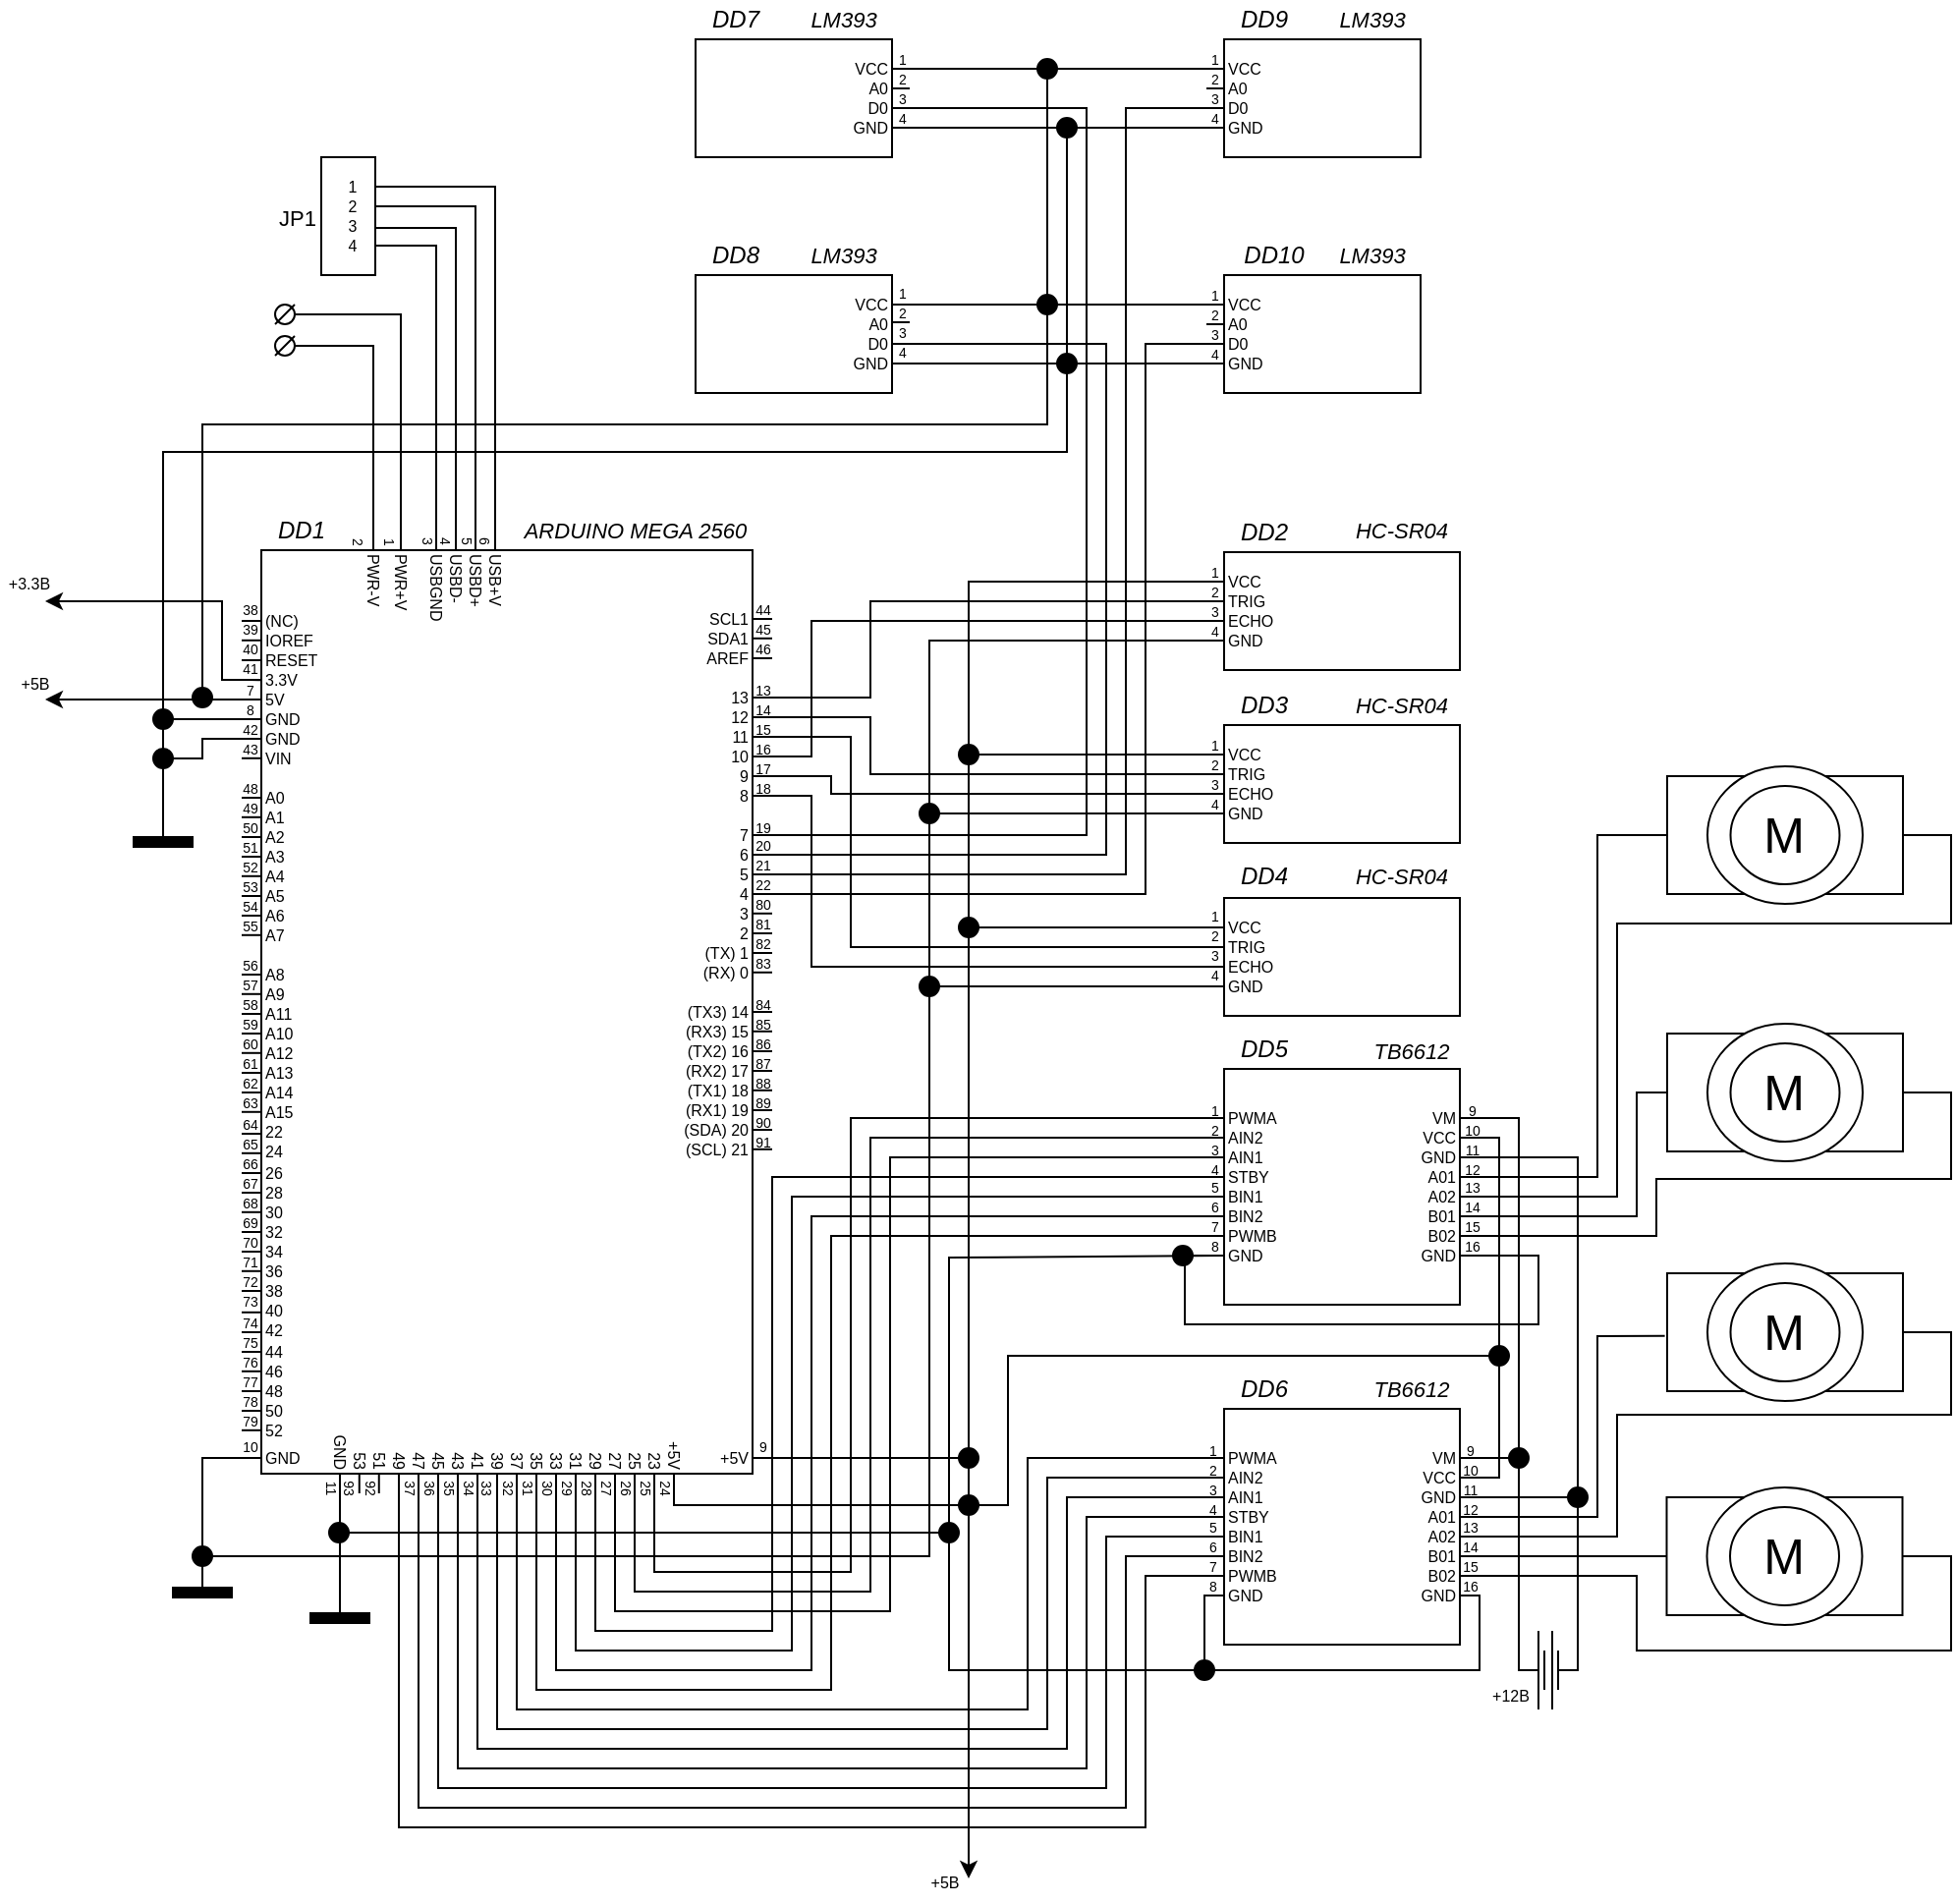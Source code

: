 <mxfile version="20.0.1" type="github">
  <diagram id="OKJBBSTHWLwM666B0Pqj" name="Page-1">
    <mxGraphModel dx="1778" dy="993" grid="1" gridSize="10" guides="1" tooltips="1" connect="1" arrows="1" fold="1" page="1" pageScale="1" pageWidth="827" pageHeight="1169" math="0" shadow="0">
      <root>
        <mxCell id="0" />
        <mxCell id="1" parent="0" />
        <mxCell id="tHKBDyenzgohp8NIYTpj-111" value="" style="rounded=0;whiteSpace=wrap;html=1;fontSize=25;strokeWidth=1;fillColor=#FFFFFF;" vertex="1" parent="1">
          <mxGeometry x="855.5" y="569" width="120" height="60" as="geometry" />
        </mxCell>
        <mxCell id="zlBBdxe0bt9fsabpmSAy-1" value="" style="rounded=0;whiteSpace=wrap;html=1;" parent="1" vertex="1">
          <mxGeometry x="140" y="454" width="250" height="470" as="geometry" />
        </mxCell>
        <mxCell id="zlBBdxe0bt9fsabpmSAy-2" value="ARDUINO MEGA 2560" style="text;html=1;strokeColor=none;fillColor=none;align=center;verticalAlign=middle;whiteSpace=wrap;rounded=0;fontSize=11;fontStyle=2" parent="1" vertex="1">
          <mxGeometry x="262.5" y="429" width="135" height="30" as="geometry" />
        </mxCell>
        <mxCell id="zlBBdxe0bt9fsabpmSAy-3" value="SCL1" style="text;html=1;strokeColor=none;fillColor=none;align=right;verticalAlign=middle;whiteSpace=wrap;rounded=0;rotation=0;fontSize=8;" parent="1" vertex="1">
          <mxGeometry x="340" y="484" width="50" height="10" as="geometry" />
        </mxCell>
        <mxCell id="zlBBdxe0bt9fsabpmSAy-4" value="SDA1" style="text;html=1;strokeColor=none;fillColor=none;align=right;verticalAlign=middle;whiteSpace=wrap;rounded=0;rotation=0;fontSize=8;" parent="1" vertex="1">
          <mxGeometry x="340" y="494" width="50" height="10" as="geometry" />
        </mxCell>
        <mxCell id="zlBBdxe0bt9fsabpmSAy-5" value="AREF" style="text;html=1;strokeColor=none;fillColor=none;align=right;verticalAlign=middle;whiteSpace=wrap;rounded=0;rotation=0;fontSize=8;" parent="1" vertex="1">
          <mxGeometry x="340" y="504" width="50" height="10" as="geometry" />
        </mxCell>
        <mxCell id="zlBBdxe0bt9fsabpmSAy-20" value="7" style="text;html=1;strokeColor=none;fillColor=none;align=right;verticalAlign=middle;whiteSpace=wrap;rounded=0;rotation=0;fontSize=8;" parent="1" vertex="1">
          <mxGeometry x="340" y="594" width="50" height="10" as="geometry" />
        </mxCell>
        <mxCell id="zlBBdxe0bt9fsabpmSAy-21" value="6" style="text;html=1;strokeColor=none;fillColor=none;align=right;verticalAlign=middle;whiteSpace=wrap;rounded=0;rotation=0;fontSize=8;" parent="1" vertex="1">
          <mxGeometry x="340" y="604" width="50" height="10" as="geometry" />
        </mxCell>
        <mxCell id="zlBBdxe0bt9fsabpmSAy-22" value="5" style="text;html=1;strokeColor=none;fillColor=none;align=right;verticalAlign=middle;whiteSpace=wrap;rounded=0;rotation=0;fontSize=8;" parent="1" vertex="1">
          <mxGeometry x="340" y="614" width="50" height="10" as="geometry" />
        </mxCell>
        <mxCell id="zlBBdxe0bt9fsabpmSAy-23" value="4" style="text;html=1;strokeColor=none;fillColor=none;align=right;verticalAlign=middle;whiteSpace=wrap;rounded=0;rotation=0;fontSize=8;" parent="1" vertex="1">
          <mxGeometry x="340" y="624" width="50" height="10" as="geometry" />
        </mxCell>
        <mxCell id="zlBBdxe0bt9fsabpmSAy-24" value="3" style="text;html=1;strokeColor=none;fillColor=none;align=right;verticalAlign=middle;whiteSpace=wrap;rounded=0;rotation=0;fontSize=8;" parent="1" vertex="1">
          <mxGeometry x="340" y="634" width="50" height="10" as="geometry" />
        </mxCell>
        <mxCell id="zlBBdxe0bt9fsabpmSAy-25" value="2" style="text;html=1;strokeColor=none;fillColor=none;align=right;verticalAlign=middle;whiteSpace=wrap;rounded=0;rotation=0;fontSize=8;" parent="1" vertex="1">
          <mxGeometry x="340" y="644" width="50" height="10" as="geometry" />
        </mxCell>
        <mxCell id="zlBBdxe0bt9fsabpmSAy-26" value="&amp;nbsp;(TX) 1" style="text;html=1;strokeColor=none;fillColor=none;align=right;verticalAlign=middle;whiteSpace=wrap;rounded=0;rotation=0;fontSize=8;" parent="1" vertex="1">
          <mxGeometry x="340" y="654" width="50" height="10" as="geometry" />
        </mxCell>
        <mxCell id="zlBBdxe0bt9fsabpmSAy-27" value="(RX) 0" style="text;html=1;strokeColor=none;fillColor=none;align=right;verticalAlign=middle;whiteSpace=wrap;rounded=0;rotation=0;fontSize=8;" parent="1" vertex="1">
          <mxGeometry x="340" y="664" width="50" height="10" as="geometry" />
        </mxCell>
        <mxCell id="zlBBdxe0bt9fsabpmSAy-28" value="13" style="text;html=1;strokeColor=none;fillColor=none;align=right;verticalAlign=middle;whiteSpace=wrap;rounded=0;rotation=0;fontSize=8;" parent="1" vertex="1">
          <mxGeometry x="340" y="524" width="50" height="10" as="geometry" />
        </mxCell>
        <mxCell id="zlBBdxe0bt9fsabpmSAy-29" value="12" style="text;html=1;strokeColor=none;fillColor=none;align=right;verticalAlign=middle;whiteSpace=wrap;rounded=0;rotation=0;fontSize=8;" parent="1" vertex="1">
          <mxGeometry x="340" y="534" width="50" height="10" as="geometry" />
        </mxCell>
        <mxCell id="zlBBdxe0bt9fsabpmSAy-30" value="11" style="text;html=1;strokeColor=none;fillColor=none;align=right;verticalAlign=middle;whiteSpace=wrap;rounded=0;rotation=0;fontSize=8;" parent="1" vertex="1">
          <mxGeometry x="340" y="544" width="50" height="10" as="geometry" />
        </mxCell>
        <mxCell id="zlBBdxe0bt9fsabpmSAy-31" value="10" style="text;html=1;strokeColor=none;fillColor=none;align=right;verticalAlign=middle;whiteSpace=wrap;rounded=0;rotation=0;fontSize=8;" parent="1" vertex="1">
          <mxGeometry x="340" y="554" width="50" height="10" as="geometry" />
        </mxCell>
        <mxCell id="zlBBdxe0bt9fsabpmSAy-32" value="9" style="text;html=1;strokeColor=none;fillColor=none;align=right;verticalAlign=middle;whiteSpace=wrap;rounded=0;rotation=0;fontSize=8;" parent="1" vertex="1">
          <mxGeometry x="340" y="564" width="50" height="10" as="geometry" />
        </mxCell>
        <mxCell id="zlBBdxe0bt9fsabpmSAy-33" value="8" style="text;html=1;strokeColor=none;fillColor=none;align=right;verticalAlign=middle;whiteSpace=wrap;rounded=0;rotation=0;fontSize=8;" parent="1" vertex="1">
          <mxGeometry x="340" y="574" width="50" height="10" as="geometry" />
        </mxCell>
        <mxCell id="zlBBdxe0bt9fsabpmSAy-34" value="&amp;nbsp;(TX3) 14" style="text;html=1;strokeColor=none;fillColor=none;align=right;verticalAlign=middle;whiteSpace=wrap;rounded=0;rotation=0;fontSize=8;" parent="1" vertex="1">
          <mxGeometry x="340" y="684" width="50" height="10" as="geometry" />
        </mxCell>
        <mxCell id="zlBBdxe0bt9fsabpmSAy-35" value="(RX3) 15" style="text;html=1;strokeColor=none;fillColor=none;align=right;verticalAlign=middle;whiteSpace=wrap;rounded=0;rotation=0;fontSize=8;" parent="1" vertex="1">
          <mxGeometry x="340" y="694" width="50" height="10" as="geometry" />
        </mxCell>
        <mxCell id="zlBBdxe0bt9fsabpmSAy-36" value="&amp;nbsp;(TX2) 16" style="text;html=1;strokeColor=none;fillColor=none;align=right;verticalAlign=middle;whiteSpace=wrap;rounded=0;rotation=0;fontSize=8;" parent="1" vertex="1">
          <mxGeometry x="340" y="704" width="50" height="10" as="geometry" />
        </mxCell>
        <mxCell id="zlBBdxe0bt9fsabpmSAy-37" value="(RX2) 17" style="text;html=1;strokeColor=none;fillColor=none;align=right;verticalAlign=middle;whiteSpace=wrap;rounded=0;rotation=0;fontSize=8;" parent="1" vertex="1">
          <mxGeometry x="340" y="714" width="50" height="10" as="geometry" />
        </mxCell>
        <mxCell id="zlBBdxe0bt9fsabpmSAy-38" value="(TX1) 18" style="text;html=1;strokeColor=none;fillColor=none;align=right;verticalAlign=middle;whiteSpace=wrap;rounded=0;rotation=0;fontSize=8;" parent="1" vertex="1">
          <mxGeometry x="340" y="724" width="50" height="10" as="geometry" />
        </mxCell>
        <mxCell id="zlBBdxe0bt9fsabpmSAy-39" value="(RX1) 19" style="text;html=1;strokeColor=none;fillColor=none;align=right;verticalAlign=middle;whiteSpace=wrap;rounded=0;rotation=0;fontSize=8;" parent="1" vertex="1">
          <mxGeometry x="340" y="734" width="50" height="10" as="geometry" />
        </mxCell>
        <mxCell id="zlBBdxe0bt9fsabpmSAy-40" value="(SDA) 20" style="text;html=1;strokeColor=none;fillColor=none;align=right;verticalAlign=middle;whiteSpace=wrap;rounded=0;rotation=0;fontSize=8;" parent="1" vertex="1">
          <mxGeometry x="340" y="744" width="50" height="10" as="geometry" />
        </mxCell>
        <mxCell id="zlBBdxe0bt9fsabpmSAy-41" value="(SCL) 21" style="text;html=1;strokeColor=none;fillColor=none;align=right;verticalAlign=middle;whiteSpace=wrap;rounded=0;rotation=0;fontSize=8;" parent="1" vertex="1">
          <mxGeometry x="340" y="754" width="50" height="10" as="geometry" />
        </mxCell>
        <mxCell id="zlBBdxe0bt9fsabpmSAy-48" value="" style="endArrow=none;html=1;rounded=0;fontSize=8;entryX=1;entryY=0.5;entryDx=0;entryDy=0;" parent="1" target="zlBBdxe0bt9fsabpmSAy-3" edge="1">
          <mxGeometry width="50" height="50" relative="1" as="geometry">
            <mxPoint x="400" y="489" as="sourcePoint" />
            <mxPoint x="360" y="534" as="targetPoint" />
          </mxGeometry>
        </mxCell>
        <mxCell id="zlBBdxe0bt9fsabpmSAy-49" value="" style="endArrow=none;html=1;rounded=0;fontSize=8;entryX=1;entryY=0.5;entryDx=0;entryDy=0;" parent="1" edge="1">
          <mxGeometry width="50" height="50" relative="1" as="geometry">
            <mxPoint x="400" y="498.9" as="sourcePoint" />
            <mxPoint x="390" y="498.9" as="targetPoint" />
          </mxGeometry>
        </mxCell>
        <mxCell id="zlBBdxe0bt9fsabpmSAy-50" value="" style="endArrow=none;html=1;rounded=0;fontSize=8;entryX=1;entryY=0.5;entryDx=0;entryDy=0;" parent="1" target="zlBBdxe0bt9fsabpmSAy-5" edge="1">
          <mxGeometry width="50" height="50" relative="1" as="geometry">
            <mxPoint x="400" y="509" as="sourcePoint" />
            <mxPoint x="410" y="509" as="targetPoint" />
          </mxGeometry>
        </mxCell>
        <mxCell id="zlBBdxe0bt9fsabpmSAy-61" value="" style="endArrow=none;html=1;rounded=0;fontSize=8;entryX=1;entryY=0.5;entryDx=0;entryDy=0;" parent="1" edge="1">
          <mxGeometry width="50" height="50" relative="1" as="geometry">
            <mxPoint x="400" y="638.9" as="sourcePoint" />
            <mxPoint x="390" y="638.9" as="targetPoint" />
          </mxGeometry>
        </mxCell>
        <mxCell id="zlBBdxe0bt9fsabpmSAy-62" value="" style="endArrow=none;html=1;rounded=0;fontSize=8;entryX=1;entryY=0.5;entryDx=0;entryDy=0;" parent="1" edge="1">
          <mxGeometry width="50" height="50" relative="1" as="geometry">
            <mxPoint x="400" y="649" as="sourcePoint" />
            <mxPoint x="390" y="649" as="targetPoint" />
          </mxGeometry>
        </mxCell>
        <mxCell id="zlBBdxe0bt9fsabpmSAy-63" value="" style="endArrow=none;html=1;rounded=0;fontSize=8;entryX=1;entryY=0.5;entryDx=0;entryDy=0;" parent="1" edge="1">
          <mxGeometry width="50" height="50" relative="1" as="geometry">
            <mxPoint x="400" y="659" as="sourcePoint" />
            <mxPoint x="390" y="659" as="targetPoint" />
          </mxGeometry>
        </mxCell>
        <mxCell id="zlBBdxe0bt9fsabpmSAy-64" value="" style="endArrow=none;html=1;rounded=0;fontSize=8;entryX=1;entryY=0.5;entryDx=0;entryDy=0;" parent="1" edge="1">
          <mxGeometry width="50" height="50" relative="1" as="geometry">
            <mxPoint x="400" y="668.9" as="sourcePoint" />
            <mxPoint x="390" y="668.9" as="targetPoint" />
          </mxGeometry>
        </mxCell>
        <mxCell id="zlBBdxe0bt9fsabpmSAy-69" value="" style="endArrow=none;html=1;rounded=0;fontSize=8;entryX=1;entryY=0.5;entryDx=0;entryDy=0;" parent="1" edge="1">
          <mxGeometry width="50" height="50" relative="1" as="geometry">
            <mxPoint x="400" y="689" as="sourcePoint" />
            <mxPoint x="390" y="689" as="targetPoint" />
          </mxGeometry>
        </mxCell>
        <mxCell id="zlBBdxe0bt9fsabpmSAy-70" value="" style="endArrow=none;html=1;rounded=0;fontSize=8;entryX=1;entryY=0.5;entryDx=0;entryDy=0;" parent="1" edge="1">
          <mxGeometry width="50" height="50" relative="1" as="geometry">
            <mxPoint x="400" y="698.9" as="sourcePoint" />
            <mxPoint x="390" y="698.9" as="targetPoint" />
          </mxGeometry>
        </mxCell>
        <mxCell id="zlBBdxe0bt9fsabpmSAy-71" value="" style="endArrow=none;html=1;rounded=0;fontSize=8;entryX=1;entryY=0.5;entryDx=0;entryDy=0;" parent="1" edge="1">
          <mxGeometry width="50" height="50" relative="1" as="geometry">
            <mxPoint x="400" y="709" as="sourcePoint" />
            <mxPoint x="390" y="709" as="targetPoint" />
          </mxGeometry>
        </mxCell>
        <mxCell id="zlBBdxe0bt9fsabpmSAy-72" value="" style="endArrow=none;html=1;rounded=0;fontSize=8;entryX=1;entryY=0.5;entryDx=0;entryDy=0;" parent="1" edge="1">
          <mxGeometry width="50" height="50" relative="1" as="geometry">
            <mxPoint x="400" y="719" as="sourcePoint" />
            <mxPoint x="390" y="719" as="targetPoint" />
          </mxGeometry>
        </mxCell>
        <mxCell id="zlBBdxe0bt9fsabpmSAy-73" value="" style="endArrow=none;html=1;rounded=0;fontSize=8;entryX=1;entryY=0.5;entryDx=0;entryDy=0;" parent="1" edge="1">
          <mxGeometry width="50" height="50" relative="1" as="geometry">
            <mxPoint x="400" y="728.9" as="sourcePoint" />
            <mxPoint x="390" y="728.9" as="targetPoint" />
          </mxGeometry>
        </mxCell>
        <mxCell id="zlBBdxe0bt9fsabpmSAy-74" value="" style="endArrow=none;html=1;rounded=0;fontSize=8;entryX=1;entryY=0.5;entryDx=0;entryDy=0;" parent="1" edge="1">
          <mxGeometry width="50" height="50" relative="1" as="geometry">
            <mxPoint x="400" y="739" as="sourcePoint" />
            <mxPoint x="390" y="739" as="targetPoint" />
          </mxGeometry>
        </mxCell>
        <mxCell id="zlBBdxe0bt9fsabpmSAy-75" value="" style="endArrow=none;html=1;rounded=0;fontSize=8;entryX=1;entryY=0.5;entryDx=0;entryDy=0;" parent="1" edge="1">
          <mxGeometry width="50" height="50" relative="1" as="geometry">
            <mxPoint x="400" y="749" as="sourcePoint" />
            <mxPoint x="390" y="749" as="targetPoint" />
          </mxGeometry>
        </mxCell>
        <mxCell id="zlBBdxe0bt9fsabpmSAy-76" value="" style="endArrow=none;html=1;rounded=0;fontSize=8;entryX=1;entryY=0.5;entryDx=0;entryDy=0;" parent="1" edge="1">
          <mxGeometry width="50" height="50" relative="1" as="geometry">
            <mxPoint x="400" y="758.9" as="sourcePoint" />
            <mxPoint x="390" y="758.9" as="targetPoint" />
          </mxGeometry>
        </mxCell>
        <mxCell id="zlBBdxe0bt9fsabpmSAy-77" value="A0" style="text;html=1;strokeColor=none;fillColor=none;align=left;verticalAlign=middle;whiteSpace=wrap;rounded=0;rotation=0;fontSize=8;" parent="1" vertex="1">
          <mxGeometry x="140" y="575" width="50" height="10" as="geometry" />
        </mxCell>
        <mxCell id="zlBBdxe0bt9fsabpmSAy-78" value="A1" style="text;html=1;strokeColor=none;fillColor=none;align=left;verticalAlign=middle;whiteSpace=wrap;rounded=0;rotation=0;fontSize=8;" parent="1" vertex="1">
          <mxGeometry x="140" y="585" width="50" height="10" as="geometry" />
        </mxCell>
        <mxCell id="zlBBdxe0bt9fsabpmSAy-79" value="A2" style="text;html=1;strokeColor=none;fillColor=none;align=left;verticalAlign=middle;whiteSpace=wrap;rounded=0;rotation=0;fontSize=8;" parent="1" vertex="1">
          <mxGeometry x="140" y="595" width="50" height="10" as="geometry" />
        </mxCell>
        <mxCell id="zlBBdxe0bt9fsabpmSAy-80" value="A3" style="text;html=1;strokeColor=none;fillColor=none;align=left;verticalAlign=middle;whiteSpace=wrap;rounded=0;rotation=0;fontSize=8;" parent="1" vertex="1">
          <mxGeometry x="140" y="605" width="50" height="10" as="geometry" />
        </mxCell>
        <mxCell id="zlBBdxe0bt9fsabpmSAy-93" value="A4" style="text;html=1;strokeColor=none;fillColor=none;align=left;verticalAlign=middle;whiteSpace=wrap;rounded=0;rotation=0;fontSize=8;" parent="1" vertex="1">
          <mxGeometry x="140" y="615" width="50" height="10" as="geometry" />
        </mxCell>
        <mxCell id="zlBBdxe0bt9fsabpmSAy-94" value="A5" style="text;html=1;strokeColor=none;fillColor=none;align=left;verticalAlign=middle;whiteSpace=wrap;rounded=0;rotation=0;fontSize=8;" parent="1" vertex="1">
          <mxGeometry x="140" y="625" width="50" height="10" as="geometry" />
        </mxCell>
        <mxCell id="zlBBdxe0bt9fsabpmSAy-95" value="A6" style="text;html=1;strokeColor=none;fillColor=none;align=left;verticalAlign=middle;whiteSpace=wrap;rounded=0;rotation=0;fontSize=8;" parent="1" vertex="1">
          <mxGeometry x="140" y="635" width="50" height="10" as="geometry" />
        </mxCell>
        <mxCell id="zlBBdxe0bt9fsabpmSAy-96" value="A7" style="text;html=1;strokeColor=none;fillColor=none;align=left;verticalAlign=middle;whiteSpace=wrap;rounded=0;rotation=0;fontSize=8;" parent="1" vertex="1">
          <mxGeometry x="140" y="645" width="50" height="10" as="geometry" />
        </mxCell>
        <mxCell id="zlBBdxe0bt9fsabpmSAy-97" value="" style="endArrow=none;html=1;rounded=0;fontSize=8;entryX=1;entryY=0.5;entryDx=0;entryDy=0;align=left;" parent="1" edge="1">
          <mxGeometry width="50" height="50" relative="1" as="geometry">
            <mxPoint x="140" y="580" as="sourcePoint" />
            <mxPoint x="130" y="580" as="targetPoint" />
          </mxGeometry>
        </mxCell>
        <mxCell id="zlBBdxe0bt9fsabpmSAy-98" value="" style="endArrow=none;html=1;rounded=0;fontSize=8;entryX=1;entryY=0.5;entryDx=0;entryDy=0;align=left;" parent="1" edge="1">
          <mxGeometry width="50" height="50" relative="1" as="geometry">
            <mxPoint x="140" y="589.9" as="sourcePoint" />
            <mxPoint x="130" y="589.9" as="targetPoint" />
          </mxGeometry>
        </mxCell>
        <mxCell id="zlBBdxe0bt9fsabpmSAy-99" value="" style="endArrow=none;html=1;rounded=0;fontSize=8;entryX=1;entryY=0.5;entryDx=0;entryDy=0;align=left;" parent="1" edge="1">
          <mxGeometry width="50" height="50" relative="1" as="geometry">
            <mxPoint x="140" y="600" as="sourcePoint" />
            <mxPoint x="130" y="600" as="targetPoint" />
          </mxGeometry>
        </mxCell>
        <mxCell id="zlBBdxe0bt9fsabpmSAy-100" value="" style="endArrow=none;html=1;rounded=0;fontSize=8;entryX=1;entryY=0.5;entryDx=0;entryDy=0;align=left;" parent="1" edge="1">
          <mxGeometry width="50" height="50" relative="1" as="geometry">
            <mxPoint x="140" y="610" as="sourcePoint" />
            <mxPoint x="130" y="610" as="targetPoint" />
          </mxGeometry>
        </mxCell>
        <mxCell id="zlBBdxe0bt9fsabpmSAy-101" value="" style="endArrow=none;html=1;rounded=0;fontSize=8;entryX=1;entryY=0.5;entryDx=0;entryDy=0;align=left;" parent="1" edge="1">
          <mxGeometry width="50" height="50" relative="1" as="geometry">
            <mxPoint x="140" y="619.9" as="sourcePoint" />
            <mxPoint x="130" y="619.9" as="targetPoint" />
          </mxGeometry>
        </mxCell>
        <mxCell id="zlBBdxe0bt9fsabpmSAy-102" value="" style="endArrow=none;html=1;rounded=0;fontSize=8;entryX=1;entryY=0.5;entryDx=0;entryDy=0;align=left;" parent="1" edge="1">
          <mxGeometry width="50" height="50" relative="1" as="geometry">
            <mxPoint x="140" y="630" as="sourcePoint" />
            <mxPoint x="130" y="630" as="targetPoint" />
          </mxGeometry>
        </mxCell>
        <mxCell id="zlBBdxe0bt9fsabpmSAy-103" value="" style="endArrow=none;html=1;rounded=0;fontSize=8;entryX=1;entryY=0.5;entryDx=0;entryDy=0;align=left;" parent="1" edge="1">
          <mxGeometry width="50" height="50" relative="1" as="geometry">
            <mxPoint x="140" y="640" as="sourcePoint" />
            <mxPoint x="130" y="640" as="targetPoint" />
          </mxGeometry>
        </mxCell>
        <mxCell id="zlBBdxe0bt9fsabpmSAy-104" value="" style="endArrow=none;html=1;rounded=0;fontSize=8;entryX=1;entryY=0.5;entryDx=0;entryDy=0;align=left;" parent="1" edge="1">
          <mxGeometry width="50" height="50" relative="1" as="geometry">
            <mxPoint x="140" y="649.9" as="sourcePoint" />
            <mxPoint x="130" y="649.9" as="targetPoint" />
          </mxGeometry>
        </mxCell>
        <mxCell id="zlBBdxe0bt9fsabpmSAy-105" value="A8" style="text;html=1;strokeColor=none;fillColor=none;align=left;verticalAlign=middle;whiteSpace=wrap;rounded=0;rotation=0;fontSize=8;" parent="1" vertex="1">
          <mxGeometry x="140" y="665" width="50" height="10" as="geometry" />
        </mxCell>
        <mxCell id="zlBBdxe0bt9fsabpmSAy-106" value="A9" style="text;html=1;strokeColor=none;fillColor=none;align=left;verticalAlign=middle;whiteSpace=wrap;rounded=0;rotation=0;fontSize=8;" parent="1" vertex="1">
          <mxGeometry x="140" y="675" width="50" height="10" as="geometry" />
        </mxCell>
        <mxCell id="zlBBdxe0bt9fsabpmSAy-107" value="A11" style="text;html=1;strokeColor=none;fillColor=none;align=left;verticalAlign=middle;whiteSpace=wrap;rounded=0;rotation=0;fontSize=8;" parent="1" vertex="1">
          <mxGeometry x="140" y="685" width="50" height="10" as="geometry" />
        </mxCell>
        <mxCell id="zlBBdxe0bt9fsabpmSAy-108" value="A10" style="text;html=1;strokeColor=none;fillColor=none;align=left;verticalAlign=middle;whiteSpace=wrap;rounded=0;rotation=0;fontSize=8;" parent="1" vertex="1">
          <mxGeometry x="140" y="695" width="50" height="10" as="geometry" />
        </mxCell>
        <mxCell id="zlBBdxe0bt9fsabpmSAy-109" value="A12" style="text;html=1;strokeColor=none;fillColor=none;align=left;verticalAlign=middle;whiteSpace=wrap;rounded=0;rotation=0;fontSize=8;" parent="1" vertex="1">
          <mxGeometry x="140" y="705" width="50" height="10" as="geometry" />
        </mxCell>
        <mxCell id="zlBBdxe0bt9fsabpmSAy-110" value="A13" style="text;html=1;strokeColor=none;fillColor=none;align=left;verticalAlign=middle;whiteSpace=wrap;rounded=0;rotation=0;fontSize=8;" parent="1" vertex="1">
          <mxGeometry x="140" y="715" width="50" height="10" as="geometry" />
        </mxCell>
        <mxCell id="zlBBdxe0bt9fsabpmSAy-111" value="A14" style="text;html=1;strokeColor=none;fillColor=none;align=left;verticalAlign=middle;whiteSpace=wrap;rounded=0;rotation=0;fontSize=8;" parent="1" vertex="1">
          <mxGeometry x="140" y="725" width="50" height="10" as="geometry" />
        </mxCell>
        <mxCell id="zlBBdxe0bt9fsabpmSAy-112" value="A15" style="text;html=1;strokeColor=none;fillColor=none;align=left;verticalAlign=middle;whiteSpace=wrap;rounded=0;rotation=0;fontSize=8;" parent="1" vertex="1">
          <mxGeometry x="140" y="735" width="50" height="10" as="geometry" />
        </mxCell>
        <mxCell id="zlBBdxe0bt9fsabpmSAy-113" value="" style="endArrow=none;html=1;rounded=0;fontSize=8;entryX=1;entryY=0.5;entryDx=0;entryDy=0;align=left;" parent="1" edge="1">
          <mxGeometry width="50" height="50" relative="1" as="geometry">
            <mxPoint x="140" y="670" as="sourcePoint" />
            <mxPoint x="130" y="670" as="targetPoint" />
          </mxGeometry>
        </mxCell>
        <mxCell id="zlBBdxe0bt9fsabpmSAy-114" value="" style="endArrow=none;html=1;rounded=0;fontSize=8;entryX=1;entryY=0.5;entryDx=0;entryDy=0;align=left;" parent="1" edge="1">
          <mxGeometry width="50" height="50" relative="1" as="geometry">
            <mxPoint x="140" y="679.9" as="sourcePoint" />
            <mxPoint x="130" y="679.9" as="targetPoint" />
          </mxGeometry>
        </mxCell>
        <mxCell id="zlBBdxe0bt9fsabpmSAy-115" value="" style="endArrow=none;html=1;rounded=0;fontSize=8;entryX=1;entryY=0.5;entryDx=0;entryDy=0;align=left;" parent="1" edge="1">
          <mxGeometry width="50" height="50" relative="1" as="geometry">
            <mxPoint x="140" y="690" as="sourcePoint" />
            <mxPoint x="130" y="690" as="targetPoint" />
          </mxGeometry>
        </mxCell>
        <mxCell id="zlBBdxe0bt9fsabpmSAy-116" value="" style="endArrow=none;html=1;rounded=0;fontSize=8;entryX=1;entryY=0.5;entryDx=0;entryDy=0;align=left;" parent="1" edge="1">
          <mxGeometry width="50" height="50" relative="1" as="geometry">
            <mxPoint x="140" y="700" as="sourcePoint" />
            <mxPoint x="130" y="700" as="targetPoint" />
          </mxGeometry>
        </mxCell>
        <mxCell id="zlBBdxe0bt9fsabpmSAy-117" value="" style="endArrow=none;html=1;rounded=0;fontSize=8;entryX=1;entryY=0.5;entryDx=0;entryDy=0;align=left;" parent="1" edge="1">
          <mxGeometry width="50" height="50" relative="1" as="geometry">
            <mxPoint x="140" y="709.9" as="sourcePoint" />
            <mxPoint x="130" y="709.9" as="targetPoint" />
          </mxGeometry>
        </mxCell>
        <mxCell id="zlBBdxe0bt9fsabpmSAy-118" value="" style="endArrow=none;html=1;rounded=0;fontSize=8;entryX=1;entryY=0.5;entryDx=0;entryDy=0;align=left;" parent="1" edge="1">
          <mxGeometry width="50" height="50" relative="1" as="geometry">
            <mxPoint x="140" y="720" as="sourcePoint" />
            <mxPoint x="130" y="720" as="targetPoint" />
          </mxGeometry>
        </mxCell>
        <mxCell id="zlBBdxe0bt9fsabpmSAy-119" value="" style="endArrow=none;html=1;rounded=0;fontSize=8;entryX=1;entryY=0.5;entryDx=0;entryDy=0;align=left;" parent="1" edge="1">
          <mxGeometry width="50" height="50" relative="1" as="geometry">
            <mxPoint x="140" y="730" as="sourcePoint" />
            <mxPoint x="130" y="730" as="targetPoint" />
          </mxGeometry>
        </mxCell>
        <mxCell id="zlBBdxe0bt9fsabpmSAy-120" value="" style="endArrow=none;html=1;rounded=0;fontSize=8;entryX=1;entryY=0.5;entryDx=0;entryDy=0;align=left;" parent="1" edge="1">
          <mxGeometry width="50" height="50" relative="1" as="geometry">
            <mxPoint x="140" y="739.9" as="sourcePoint" />
            <mxPoint x="130" y="739.9" as="targetPoint" />
          </mxGeometry>
        </mxCell>
        <mxCell id="zlBBdxe0bt9fsabpmSAy-123" value="USB+V" style="text;html=1;strokeColor=none;fillColor=none;align=left;verticalAlign=middle;whiteSpace=wrap;rounded=0;rotation=90;fontSize=8;" parent="1" vertex="1">
          <mxGeometry x="234" y="474" width="50" height="10" as="geometry" />
        </mxCell>
        <mxCell id="zlBBdxe0bt9fsabpmSAy-124" value="USBD+" style="text;html=1;strokeColor=none;fillColor=none;align=left;verticalAlign=middle;whiteSpace=wrap;rounded=0;rotation=90;fontSize=8;" parent="1" vertex="1">
          <mxGeometry x="224" y="474" width="50" height="10" as="geometry" />
        </mxCell>
        <mxCell id="zlBBdxe0bt9fsabpmSAy-125" value="USBD-" style="text;html=1;strokeColor=none;fillColor=none;align=left;verticalAlign=middle;whiteSpace=wrap;rounded=0;rotation=90;fontSize=8;" parent="1" vertex="1">
          <mxGeometry x="214" y="474" width="50" height="10" as="geometry" />
        </mxCell>
        <mxCell id="zlBBdxe0bt9fsabpmSAy-126" value="USBGND" style="text;html=1;strokeColor=none;fillColor=none;align=left;verticalAlign=middle;whiteSpace=wrap;rounded=0;rotation=90;fontSize=8;" parent="1" vertex="1">
          <mxGeometry x="204" y="474" width="50" height="10" as="geometry" />
        </mxCell>
        <mxCell id="zlBBdxe0bt9fsabpmSAy-127" value="" style="endArrow=none;html=1;rounded=0;fontSize=8;entryX=0;entryY=0.5;entryDx=0;entryDy=0;exitX=1;exitY=0.5;exitDx=0;exitDy=0;" parent="1" target="zlBBdxe0bt9fsabpmSAy-123" edge="1" source="tHKBDyenzgohp8NIYTpj-5">
          <mxGeometry width="50" height="50" relative="1" as="geometry">
            <mxPoint x="259" y="444" as="sourcePoint" />
            <mxPoint x="343" y="455" as="targetPoint" />
            <Array as="points">
              <mxPoint x="259" y="269" />
            </Array>
          </mxGeometry>
        </mxCell>
        <mxCell id="zlBBdxe0bt9fsabpmSAy-128" value="" style="endArrow=none;html=1;rounded=0;fontSize=8;entryX=0;entryY=0.5;entryDx=0;entryDy=0;exitX=1;exitY=0.5;exitDx=0;exitDy=0;" parent="1" edge="1" source="tHKBDyenzgohp8NIYTpj-6">
          <mxGeometry width="50" height="50" relative="1" as="geometry">
            <mxPoint x="249" y="444" as="sourcePoint" />
            <mxPoint x="249" y="454" as="targetPoint" />
            <Array as="points">
              <mxPoint x="249" y="279" />
            </Array>
          </mxGeometry>
        </mxCell>
        <mxCell id="zlBBdxe0bt9fsabpmSAy-129" value="" style="endArrow=none;html=1;rounded=0;fontSize=8;entryX=0;entryY=0.5;entryDx=0;entryDy=0;exitX=1.002;exitY=0.601;exitDx=0;exitDy=0;exitPerimeter=0;" parent="1" edge="1" source="tHKBDyenzgohp8NIYTpj-2">
          <mxGeometry width="50" height="50" relative="1" as="geometry">
            <mxPoint x="239" y="444" as="sourcePoint" />
            <mxPoint x="239" y="454" as="targetPoint" />
            <Array as="points">
              <mxPoint x="239" y="290" />
            </Array>
          </mxGeometry>
        </mxCell>
        <mxCell id="zlBBdxe0bt9fsabpmSAy-130" value="" style="endArrow=none;html=1;rounded=0;fontSize=8;entryX=0;entryY=0.5;entryDx=0;entryDy=0;exitX=1;exitY=0.5;exitDx=0;exitDy=0;" parent="1" edge="1" source="tHKBDyenzgohp8NIYTpj-8">
          <mxGeometry width="50" height="50" relative="1" as="geometry">
            <mxPoint x="229" y="444" as="sourcePoint" />
            <mxPoint x="229" y="454" as="targetPoint" />
            <Array as="points">
              <mxPoint x="229" y="299" />
            </Array>
          </mxGeometry>
        </mxCell>
        <mxCell id="zlBBdxe0bt9fsabpmSAy-131" value="PWR+V" style="text;html=1;strokeColor=none;fillColor=none;align=left;verticalAlign=middle;whiteSpace=wrap;rounded=0;rotation=90;fontSize=8;" parent="1" vertex="1">
          <mxGeometry x="186" y="474" width="50" height="10" as="geometry" />
        </mxCell>
        <mxCell id="zlBBdxe0bt9fsabpmSAy-132" value="PWR-V" style="text;html=1;strokeColor=none;fillColor=none;align=left;verticalAlign=middle;whiteSpace=wrap;rounded=0;rotation=90;fontSize=8;" parent="1" vertex="1">
          <mxGeometry x="172" y="474" width="50" height="10" as="geometry" />
        </mxCell>
        <mxCell id="zlBBdxe0bt9fsabpmSAy-133" value="" style="endArrow=none;html=1;rounded=0;fontSize=8;entryX=0;entryY=0.5;entryDx=0;entryDy=0;exitX=1;exitY=0.5;exitDx=0;exitDy=0;" parent="1" edge="1" target="zlBBdxe0bt9fsabpmSAy-131" source="tHKBDyenzgohp8NIYTpj-11">
          <mxGeometry width="50" height="50" relative="1" as="geometry">
            <mxPoint x="167" y="344" as="sourcePoint" />
            <mxPoint x="227" y="444" as="targetPoint" />
            <Array as="points">
              <mxPoint x="211" y="334" />
            </Array>
          </mxGeometry>
        </mxCell>
        <mxCell id="zlBBdxe0bt9fsabpmSAy-134" value="" style="endArrow=none;html=1;rounded=0;fontSize=8;entryX=0;entryY=0.5;entryDx=0;entryDy=0;exitX=1;exitY=0.5;exitDx=0;exitDy=0;" parent="1" edge="1" target="zlBBdxe0bt9fsabpmSAy-132" source="tHKBDyenzgohp8NIYTpj-12">
          <mxGeometry width="50" height="50" relative="1" as="geometry">
            <mxPoint x="157" y="344" as="sourcePoint" />
            <mxPoint x="201" y="454" as="targetPoint" />
            <Array as="points">
              <mxPoint x="197" y="350" />
            </Array>
          </mxGeometry>
        </mxCell>
        <mxCell id="zlBBdxe0bt9fsabpmSAy-149" value="+5V" style="text;html=1;strokeColor=none;fillColor=none;align=right;verticalAlign=middle;whiteSpace=wrap;rounded=0;rotation=90;fontSize=8;" parent="1" vertex="1">
          <mxGeometry x="325" y="894" width="50" height="10" as="geometry" />
        </mxCell>
        <mxCell id="zlBBdxe0bt9fsabpmSAy-150" value="23" style="text;html=1;strokeColor=none;fillColor=none;align=right;verticalAlign=middle;whiteSpace=wrap;rounded=0;rotation=90;fontSize=8;" parent="1" vertex="1">
          <mxGeometry x="315" y="894" width="50" height="10" as="geometry" />
        </mxCell>
        <mxCell id="zlBBdxe0bt9fsabpmSAy-151" value="25" style="text;html=1;strokeColor=none;fillColor=none;align=right;verticalAlign=middle;whiteSpace=wrap;rounded=0;rotation=90;fontSize=8;" parent="1" vertex="1">
          <mxGeometry x="305" y="894" width="50" height="10" as="geometry" />
        </mxCell>
        <mxCell id="zlBBdxe0bt9fsabpmSAy-152" value="27" style="text;html=1;strokeColor=none;fillColor=none;align=right;verticalAlign=middle;whiteSpace=wrap;rounded=0;rotation=90;fontSize=8;" parent="1" vertex="1">
          <mxGeometry x="295" y="894" width="50" height="10" as="geometry" />
        </mxCell>
        <mxCell id="zlBBdxe0bt9fsabpmSAy-157" value="29" style="text;html=1;strokeColor=none;fillColor=none;align=right;verticalAlign=middle;whiteSpace=wrap;rounded=0;rotation=90;fontSize=8;" parent="1" vertex="1">
          <mxGeometry x="285" y="894" width="50" height="10" as="geometry" />
        </mxCell>
        <mxCell id="zlBBdxe0bt9fsabpmSAy-158" value="31" style="text;html=1;strokeColor=none;fillColor=none;align=right;verticalAlign=middle;whiteSpace=wrap;rounded=0;rotation=90;fontSize=8;" parent="1" vertex="1">
          <mxGeometry x="275" y="894" width="50" height="10" as="geometry" />
        </mxCell>
        <mxCell id="zlBBdxe0bt9fsabpmSAy-159" value="33" style="text;html=1;strokeColor=none;fillColor=none;align=right;verticalAlign=middle;whiteSpace=wrap;rounded=0;rotation=90;fontSize=8;" parent="1" vertex="1">
          <mxGeometry x="265" y="894" width="50" height="10" as="geometry" />
        </mxCell>
        <mxCell id="zlBBdxe0bt9fsabpmSAy-160" value="35" style="text;html=1;strokeColor=none;fillColor=none;align=right;verticalAlign=middle;whiteSpace=wrap;rounded=0;rotation=90;fontSize=8;" parent="1" vertex="1">
          <mxGeometry x="255" y="894" width="50" height="10" as="geometry" />
        </mxCell>
        <mxCell id="zlBBdxe0bt9fsabpmSAy-165" value="37" style="text;html=1;strokeColor=none;fillColor=none;align=right;verticalAlign=middle;whiteSpace=wrap;rounded=0;rotation=90;fontSize=8;" parent="1" vertex="1">
          <mxGeometry x="245" y="894" width="50" height="10" as="geometry" />
        </mxCell>
        <mxCell id="zlBBdxe0bt9fsabpmSAy-166" value="39" style="text;html=1;strokeColor=none;fillColor=none;align=right;verticalAlign=middle;whiteSpace=wrap;rounded=0;rotation=90;fontSize=8;" parent="1" vertex="1">
          <mxGeometry x="235" y="894" width="50" height="10" as="geometry" />
        </mxCell>
        <mxCell id="zlBBdxe0bt9fsabpmSAy-167" value="41" style="text;html=1;strokeColor=none;fillColor=none;align=right;verticalAlign=middle;whiteSpace=wrap;rounded=0;rotation=90;fontSize=8;" parent="1" vertex="1">
          <mxGeometry x="225" y="894" width="50" height="10" as="geometry" />
        </mxCell>
        <mxCell id="zlBBdxe0bt9fsabpmSAy-168" value="43" style="text;html=1;strokeColor=none;fillColor=none;align=right;verticalAlign=middle;whiteSpace=wrap;rounded=0;rotation=90;fontSize=8;" parent="1" vertex="1">
          <mxGeometry x="215" y="894" width="50" height="10" as="geometry" />
        </mxCell>
        <mxCell id="zlBBdxe0bt9fsabpmSAy-169" value="45" style="text;html=1;strokeColor=none;fillColor=none;align=right;verticalAlign=middle;whiteSpace=wrap;rounded=0;rotation=90;fontSize=8;" parent="1" vertex="1">
          <mxGeometry x="205" y="894" width="50" height="10" as="geometry" />
        </mxCell>
        <mxCell id="zlBBdxe0bt9fsabpmSAy-170" value="47" style="text;html=1;strokeColor=none;fillColor=none;align=right;verticalAlign=middle;whiteSpace=wrap;rounded=0;rotation=90;fontSize=8;" parent="1" vertex="1">
          <mxGeometry x="195" y="894" width="50" height="10" as="geometry" />
        </mxCell>
        <mxCell id="zlBBdxe0bt9fsabpmSAy-171" value="49" style="text;html=1;strokeColor=none;fillColor=none;align=right;verticalAlign=middle;whiteSpace=wrap;rounded=0;rotation=90;fontSize=8;" parent="1" vertex="1">
          <mxGeometry x="185" y="894" width="50" height="10" as="geometry" />
        </mxCell>
        <mxCell id="zlBBdxe0bt9fsabpmSAy-172" value="51" style="text;html=1;strokeColor=none;fillColor=none;align=right;verticalAlign=middle;whiteSpace=wrap;rounded=0;rotation=90;fontSize=8;" parent="1" vertex="1">
          <mxGeometry x="175" y="894" width="50" height="10" as="geometry" />
        </mxCell>
        <mxCell id="zlBBdxe0bt9fsabpmSAy-173" value="53" style="text;html=1;strokeColor=none;fillColor=none;align=right;verticalAlign=middle;whiteSpace=wrap;rounded=0;rotation=90;fontSize=8;" parent="1" vertex="1">
          <mxGeometry x="165" y="894" width="50" height="10" as="geometry" />
        </mxCell>
        <mxCell id="zlBBdxe0bt9fsabpmSAy-174" value="GND" style="text;html=1;strokeColor=none;fillColor=none;align=right;verticalAlign=middle;whiteSpace=wrap;rounded=0;rotation=90;fontSize=8;" parent="1" vertex="1">
          <mxGeometry x="155" y="894" width="50" height="10" as="geometry" />
        </mxCell>
        <mxCell id="zlBBdxe0bt9fsabpmSAy-177" value="+5V" style="text;html=1;strokeColor=none;fillColor=none;align=right;verticalAlign=middle;whiteSpace=wrap;rounded=0;rotation=0;fontSize=8;" parent="1" vertex="1">
          <mxGeometry x="340" y="911" width="50" height="10" as="geometry" />
        </mxCell>
        <mxCell id="zlBBdxe0bt9fsabpmSAy-178" value="22" style="text;html=1;strokeColor=none;fillColor=none;align=left;verticalAlign=middle;whiteSpace=wrap;rounded=0;rotation=0;fontSize=8;" parent="1" vertex="1">
          <mxGeometry x="140" y="745" width="50" height="10" as="geometry" />
        </mxCell>
        <mxCell id="zlBBdxe0bt9fsabpmSAy-193" value="52" style="text;html=1;strokeColor=none;fillColor=none;align=left;verticalAlign=middle;whiteSpace=wrap;rounded=0;rotation=0;fontSize=8;" parent="1" vertex="1">
          <mxGeometry x="140" y="897" width="50" height="10" as="geometry" />
        </mxCell>
        <mxCell id="zlBBdxe0bt9fsabpmSAy-194" value="GND" style="text;html=1;strokeColor=none;fillColor=none;align=left;verticalAlign=middle;whiteSpace=wrap;rounded=0;rotation=0;fontSize=8;" parent="1" vertex="1">
          <mxGeometry x="140" y="911" width="50" height="10" as="geometry" />
        </mxCell>
        <mxCell id="zlBBdxe0bt9fsabpmSAy-218" value="" style="endArrow=none;html=1;rounded=0;fontSize=8;entryX=0;entryY=0.5;entryDx=0;entryDy=0;align=right;" parent="1" edge="1">
          <mxGeometry width="50" height="50" relative="1" as="geometry">
            <mxPoint x="199.88" y="924" as="sourcePoint" />
            <mxPoint x="199.88" y="934" as="targetPoint" />
          </mxGeometry>
        </mxCell>
        <mxCell id="zlBBdxe0bt9fsabpmSAy-219" value="" style="endArrow=none;html=1;rounded=0;fontSize=8;entryX=0;entryY=0.5;entryDx=0;entryDy=0;align=right;" parent="1" edge="1">
          <mxGeometry width="50" height="50" relative="1" as="geometry">
            <mxPoint x="189.88" y="924" as="sourcePoint" />
            <mxPoint x="189.88" y="934" as="targetPoint" />
          </mxGeometry>
        </mxCell>
        <mxCell id="zlBBdxe0bt9fsabpmSAy-246" value="(NC)" style="text;html=1;strokeColor=none;fillColor=none;align=left;verticalAlign=middle;whiteSpace=wrap;rounded=0;rotation=0;fontSize=8;" parent="1" vertex="1">
          <mxGeometry x="140" y="485" width="50" height="10" as="geometry" />
        </mxCell>
        <mxCell id="zlBBdxe0bt9fsabpmSAy-247" value="IOREF" style="text;html=1;strokeColor=none;fillColor=none;align=left;verticalAlign=middle;whiteSpace=wrap;rounded=0;rotation=0;fontSize=8;" parent="1" vertex="1">
          <mxGeometry x="140" y="495" width="50" height="10" as="geometry" />
        </mxCell>
        <mxCell id="zlBBdxe0bt9fsabpmSAy-248" value="RESET" style="text;html=1;strokeColor=none;fillColor=none;align=left;verticalAlign=middle;whiteSpace=wrap;rounded=0;rotation=0;fontSize=8;" parent="1" vertex="1">
          <mxGeometry x="140" y="505" width="50" height="10" as="geometry" />
        </mxCell>
        <mxCell id="zlBBdxe0bt9fsabpmSAy-249" value="3.3V" style="text;html=1;strokeColor=none;fillColor=none;align=left;verticalAlign=middle;whiteSpace=wrap;rounded=0;rotation=0;fontSize=8;" parent="1" vertex="1">
          <mxGeometry x="140" y="515" width="50" height="10" as="geometry" />
        </mxCell>
        <mxCell id="zlBBdxe0bt9fsabpmSAy-250" value="5V" style="text;html=1;strokeColor=none;fillColor=none;align=left;verticalAlign=middle;whiteSpace=wrap;rounded=0;rotation=0;fontSize=8;" parent="1" vertex="1">
          <mxGeometry x="140" y="525" width="50" height="10" as="geometry" />
        </mxCell>
        <mxCell id="zlBBdxe0bt9fsabpmSAy-251" value="GND" style="text;html=1;strokeColor=none;fillColor=none;align=left;verticalAlign=middle;whiteSpace=wrap;rounded=0;rotation=0;fontSize=8;" parent="1" vertex="1">
          <mxGeometry x="140" y="535" width="50" height="10" as="geometry" />
        </mxCell>
        <mxCell id="zlBBdxe0bt9fsabpmSAy-252" value="GND" style="text;html=1;strokeColor=none;fillColor=none;align=left;verticalAlign=middle;whiteSpace=wrap;rounded=0;rotation=0;fontSize=8;" parent="1" vertex="1">
          <mxGeometry x="140" y="545" width="50" height="10" as="geometry" />
        </mxCell>
        <mxCell id="zlBBdxe0bt9fsabpmSAy-253" value="VIN" style="text;html=1;strokeColor=none;fillColor=none;align=left;verticalAlign=middle;whiteSpace=wrap;rounded=0;rotation=0;fontSize=8;" parent="1" vertex="1">
          <mxGeometry x="140" y="555" width="50" height="10" as="geometry" />
        </mxCell>
        <mxCell id="zlBBdxe0bt9fsabpmSAy-254" value="" style="endArrow=none;html=1;rounded=0;fontSize=8;entryX=1;entryY=0.5;entryDx=0;entryDy=0;align=left;" parent="1" edge="1">
          <mxGeometry width="50" height="50" relative="1" as="geometry">
            <mxPoint x="140" y="490" as="sourcePoint" />
            <mxPoint x="130" y="490" as="targetPoint" />
          </mxGeometry>
        </mxCell>
        <mxCell id="zlBBdxe0bt9fsabpmSAy-255" value="" style="endArrow=none;html=1;rounded=0;fontSize=8;entryX=1;entryY=0.5;entryDx=0;entryDy=0;align=left;" parent="1" edge="1">
          <mxGeometry width="50" height="50" relative="1" as="geometry">
            <mxPoint x="140" y="499.9" as="sourcePoint" />
            <mxPoint x="130" y="499.9" as="targetPoint" />
          </mxGeometry>
        </mxCell>
        <mxCell id="zlBBdxe0bt9fsabpmSAy-256" value="" style="endArrow=none;html=1;rounded=0;fontSize=8;entryX=1;entryY=0.5;entryDx=0;entryDy=0;align=left;" parent="1" edge="1">
          <mxGeometry width="50" height="50" relative="1" as="geometry">
            <mxPoint x="140" y="510" as="sourcePoint" />
            <mxPoint x="130" y="510" as="targetPoint" />
          </mxGeometry>
        </mxCell>
        <mxCell id="zlBBdxe0bt9fsabpmSAy-257" value="" style="endArrow=none;html=1;rounded=0;fontSize=8;entryX=1;entryY=0.5;entryDx=0;entryDy=0;align=left;" parent="1" edge="1">
          <mxGeometry width="50" height="50" relative="1" as="geometry">
            <mxPoint x="140" y="520" as="sourcePoint" />
            <mxPoint x="130" y="520" as="targetPoint" />
          </mxGeometry>
        </mxCell>
        <mxCell id="zlBBdxe0bt9fsabpmSAy-261" value="" style="endArrow=none;html=1;rounded=0;fontSize=8;entryX=1;entryY=0.5;entryDx=0;entryDy=0;align=left;" parent="1" edge="1">
          <mxGeometry width="50" height="50" relative="1" as="geometry">
            <mxPoint x="140" y="559.9" as="sourcePoint" />
            <mxPoint x="130" y="559.9" as="targetPoint" />
          </mxGeometry>
        </mxCell>
        <mxCell id="zlBBdxe0bt9fsabpmSAy-265" value="" style="rounded=0;whiteSpace=wrap;html=1;fontSize=8;" parent="1" vertex="1">
          <mxGeometry x="630" y="455" width="120" height="60" as="geometry" />
        </mxCell>
        <mxCell id="zlBBdxe0bt9fsabpmSAy-266" value="" style="rounded=0;whiteSpace=wrap;html=1;fontSize=8;" parent="1" vertex="1">
          <mxGeometry x="630" y="543" width="120" height="60" as="geometry" />
        </mxCell>
        <mxCell id="zlBBdxe0bt9fsabpmSAy-267" value="" style="rounded=0;whiteSpace=wrap;html=1;fontSize=8;" parent="1" vertex="1">
          <mxGeometry x="630" y="631" width="120" height="60" as="geometry" />
        </mxCell>
        <mxCell id="zlBBdxe0bt9fsabpmSAy-270" value="LM393" style="text;html=1;align=center;verticalAlign=middle;resizable=0;points=[];autosize=1;strokeColor=none;fillColor=none;fontSize=11;fontStyle=2" parent="1" vertex="1">
          <mxGeometry x="411" y="174" width="50" height="20" as="geometry" />
        </mxCell>
        <mxCell id="zlBBdxe0bt9fsabpmSAy-271" value="HC-SR04" style="text;html=1;align=center;verticalAlign=middle;resizable=0;points=[];autosize=1;strokeColor=none;fillColor=none;fontSize=11;fontStyle=2" parent="1" vertex="1">
          <mxGeometry x="690" y="523" width="60" height="20" as="geometry" />
        </mxCell>
        <mxCell id="zlBBdxe0bt9fsabpmSAy-272" value="HC-SR04" style="text;html=1;align=center;verticalAlign=middle;resizable=0;points=[];autosize=1;strokeColor=none;fillColor=none;fontSize=11;fontStyle=2" parent="1" vertex="1">
          <mxGeometry x="690" y="610" width="60" height="20" as="geometry" />
        </mxCell>
        <mxCell id="zlBBdxe0bt9fsabpmSAy-273" value="VCC" style="text;html=1;strokeColor=none;fillColor=none;align=left;verticalAlign=middle;whiteSpace=wrap;rounded=0;rotation=0;fontSize=8;" parent="1" vertex="1">
          <mxGeometry x="630" y="465" width="50" height="10" as="geometry" />
        </mxCell>
        <mxCell id="zlBBdxe0bt9fsabpmSAy-274" value="TRIG" style="text;html=1;strokeColor=none;fillColor=none;align=left;verticalAlign=middle;whiteSpace=wrap;rounded=0;rotation=0;fontSize=8;" parent="1" vertex="1">
          <mxGeometry x="630" y="475" width="50" height="10" as="geometry" />
        </mxCell>
        <mxCell id="zlBBdxe0bt9fsabpmSAy-275" value="ECHO" style="text;html=1;strokeColor=none;fillColor=none;align=left;verticalAlign=middle;whiteSpace=wrap;rounded=0;rotation=0;fontSize=8;" parent="1" vertex="1">
          <mxGeometry x="630" y="485" width="50" height="10" as="geometry" />
        </mxCell>
        <mxCell id="zlBBdxe0bt9fsabpmSAy-276" value="GND" style="text;html=1;strokeColor=none;fillColor=none;align=left;verticalAlign=middle;whiteSpace=wrap;rounded=0;rotation=0;fontSize=8;" parent="1" vertex="1">
          <mxGeometry x="630" y="495" width="50" height="10" as="geometry" />
        </mxCell>
        <mxCell id="zlBBdxe0bt9fsabpmSAy-278" value="" style="endArrow=none;html=1;rounded=0;fontSize=8;entryX=1;entryY=0.5;entryDx=0;entryDy=0;fillColor=#d5e8d4;strokeColor=#000000;exitX=0;exitY=0.5;exitDx=0;exitDy=0;" parent="1" source="zlBBdxe0bt9fsabpmSAy-274" target="zlBBdxe0bt9fsabpmSAy-28" edge="1">
          <mxGeometry width="50" height="50" relative="1" as="geometry">
            <mxPoint x="550" y="478.9" as="sourcePoint" />
            <mxPoint x="540" y="478.9" as="targetPoint" />
            <Array as="points">
              <mxPoint x="450" y="480" />
              <mxPoint x="450" y="529" />
              <mxPoint x="400" y="529" />
            </Array>
          </mxGeometry>
        </mxCell>
        <mxCell id="zlBBdxe0bt9fsabpmSAy-279" value="" style="endArrow=none;html=1;rounded=0;fontSize=8;entryX=1;entryY=0.5;entryDx=0;entryDy=0;fillColor=#fff2cc;strokeColor=#000000;exitX=0;exitY=0.5;exitDx=0;exitDy=0;" parent="1" source="zlBBdxe0bt9fsabpmSAy-275" target="zlBBdxe0bt9fsabpmSAy-31" edge="1">
          <mxGeometry width="50" height="50" relative="1" as="geometry">
            <mxPoint x="550" y="489.0" as="sourcePoint" />
            <mxPoint x="540" y="489.0" as="targetPoint" />
            <Array as="points">
              <mxPoint x="420" y="490" />
              <mxPoint x="420" y="559" />
            </Array>
          </mxGeometry>
        </mxCell>
        <mxCell id="zlBBdxe0bt9fsabpmSAy-281" value="VCC" style="text;html=1;strokeColor=none;fillColor=none;align=left;verticalAlign=middle;whiteSpace=wrap;rounded=0;rotation=0;fontSize=8;" parent="1" vertex="1">
          <mxGeometry x="630" y="553" width="50" height="10" as="geometry" />
        </mxCell>
        <mxCell id="zlBBdxe0bt9fsabpmSAy-282" value="TRIG" style="text;html=1;strokeColor=none;fillColor=none;align=left;verticalAlign=middle;whiteSpace=wrap;rounded=0;rotation=0;fontSize=8;" parent="1" vertex="1">
          <mxGeometry x="630" y="563" width="50" height="10" as="geometry" />
        </mxCell>
        <mxCell id="zlBBdxe0bt9fsabpmSAy-283" value="ECHO" style="text;html=1;strokeColor=none;fillColor=none;align=left;verticalAlign=middle;whiteSpace=wrap;rounded=0;rotation=0;fontSize=8;" parent="1" vertex="1">
          <mxGeometry x="630" y="573" width="50" height="10" as="geometry" />
        </mxCell>
        <mxCell id="zlBBdxe0bt9fsabpmSAy-284" value="GND" style="text;html=1;strokeColor=none;fillColor=none;align=left;verticalAlign=middle;whiteSpace=wrap;rounded=0;rotation=0;fontSize=8;" parent="1" vertex="1">
          <mxGeometry x="630" y="583" width="50" height="10" as="geometry" />
        </mxCell>
        <mxCell id="zlBBdxe0bt9fsabpmSAy-286" value="" style="endArrow=none;html=1;rounded=0;fontSize=8;entryX=1;entryY=0.5;entryDx=0;entryDy=0;fillColor=#d5e8d4;strokeColor=#000000;exitX=0;exitY=0.5;exitDx=0;exitDy=0;" parent="1" source="zlBBdxe0bt9fsabpmSAy-282" target="zlBBdxe0bt9fsabpmSAy-29" edge="1">
          <mxGeometry width="50" height="50" relative="1" as="geometry">
            <mxPoint x="550" y="566.9" as="sourcePoint" />
            <mxPoint x="540" y="566.9" as="targetPoint" />
            <Array as="points">
              <mxPoint x="450" y="568" />
              <mxPoint x="450" y="539" />
            </Array>
          </mxGeometry>
        </mxCell>
        <mxCell id="zlBBdxe0bt9fsabpmSAy-287" value="" style="endArrow=none;html=1;rounded=0;fontSize=8;entryX=1;entryY=0.5;entryDx=0;entryDy=0;fillColor=#fff2cc;strokeColor=#000000;exitX=0;exitY=0.5;exitDx=0;exitDy=0;" parent="1" source="zlBBdxe0bt9fsabpmSAy-283" target="zlBBdxe0bt9fsabpmSAy-32" edge="1">
          <mxGeometry width="50" height="50" relative="1" as="geometry">
            <mxPoint x="550" y="577.0" as="sourcePoint" />
            <mxPoint x="540" y="577.0" as="targetPoint" />
            <Array as="points">
              <mxPoint x="430" y="578" />
              <mxPoint x="430" y="569" />
            </Array>
          </mxGeometry>
        </mxCell>
        <mxCell id="zlBBdxe0bt9fsabpmSAy-288" value="" style="endArrow=none;html=1;rounded=0;fontSize=8;exitX=0;exitY=0.5;exitDx=0;exitDy=0;" parent="1" source="zlBBdxe0bt9fsabpmSAy-284" edge="1">
          <mxGeometry width="50" height="50" relative="1" as="geometry">
            <mxPoint x="550" y="587" as="sourcePoint" />
            <mxPoint x="480" y="588" as="targetPoint" />
          </mxGeometry>
        </mxCell>
        <mxCell id="zlBBdxe0bt9fsabpmSAy-289" value="VCC" style="text;html=1;strokeColor=none;fillColor=none;align=left;verticalAlign=middle;whiteSpace=wrap;rounded=0;rotation=0;fontSize=8;" parent="1" vertex="1">
          <mxGeometry x="630" y="641" width="50" height="10" as="geometry" />
        </mxCell>
        <mxCell id="zlBBdxe0bt9fsabpmSAy-290" value="TRIG" style="text;html=1;strokeColor=none;fillColor=none;align=left;verticalAlign=middle;whiteSpace=wrap;rounded=0;rotation=0;fontSize=8;" parent="1" vertex="1">
          <mxGeometry x="630" y="651" width="50" height="10" as="geometry" />
        </mxCell>
        <mxCell id="zlBBdxe0bt9fsabpmSAy-291" value="ECHO" style="text;html=1;strokeColor=none;fillColor=none;align=left;verticalAlign=middle;whiteSpace=wrap;rounded=0;rotation=0;fontSize=8;" parent="1" vertex="1">
          <mxGeometry x="630" y="661" width="50" height="10" as="geometry" />
        </mxCell>
        <mxCell id="zlBBdxe0bt9fsabpmSAy-292" value="GND" style="text;html=1;strokeColor=none;fillColor=none;align=left;verticalAlign=middle;whiteSpace=wrap;rounded=0;rotation=0;fontSize=8;" parent="1" vertex="1">
          <mxGeometry x="630" y="671" width="50" height="10" as="geometry" />
        </mxCell>
        <mxCell id="zlBBdxe0bt9fsabpmSAy-294" value="" style="endArrow=none;html=1;rounded=0;fontSize=8;entryX=1;entryY=0.5;entryDx=0;entryDy=0;fillColor=#d5e8d4;strokeColor=#000000;exitX=0;exitY=0.5;exitDx=0;exitDy=0;" parent="1" source="zlBBdxe0bt9fsabpmSAy-290" target="zlBBdxe0bt9fsabpmSAy-30" edge="1">
          <mxGeometry width="50" height="50" relative="1" as="geometry">
            <mxPoint x="550" y="655.9" as="sourcePoint" />
            <mxPoint x="390" y="550" as="targetPoint" />
            <Array as="points">
              <mxPoint x="440" y="656" />
              <mxPoint x="440" y="574" />
              <mxPoint x="440" y="554" />
              <mxPoint x="440" y="549" />
            </Array>
          </mxGeometry>
        </mxCell>
        <mxCell id="zlBBdxe0bt9fsabpmSAy-295" value="" style="endArrow=none;html=1;rounded=0;fontSize=8;entryX=1;entryY=0.5;entryDx=0;entryDy=0;fillColor=#fff2cc;strokeColor=#000000;exitX=0;exitY=0.5;exitDx=0;exitDy=0;" parent="1" source="zlBBdxe0bt9fsabpmSAy-291" target="zlBBdxe0bt9fsabpmSAy-33" edge="1">
          <mxGeometry width="50" height="50" relative="1" as="geometry">
            <mxPoint x="550" y="665.0" as="sourcePoint" />
            <mxPoint x="540" y="665.0" as="targetPoint" />
            <Array as="points">
              <mxPoint x="420" y="666" />
              <mxPoint x="420" y="579" />
            </Array>
          </mxGeometry>
        </mxCell>
        <mxCell id="zlBBdxe0bt9fsabpmSAy-296" value="" style="endArrow=none;html=1;rounded=0;fontSize=8;exitX=0;exitY=0.5;exitDx=0;exitDy=0;" parent="1" source="zlBBdxe0bt9fsabpmSAy-292" edge="1">
          <mxGeometry width="50" height="50" relative="1" as="geometry">
            <mxPoint x="550" y="675" as="sourcePoint" />
            <mxPoint x="480" y="676" as="targetPoint" />
          </mxGeometry>
        </mxCell>
        <mxCell id="zlBBdxe0bt9fsabpmSAy-303" value="" style="rounded=0;whiteSpace=wrap;html=1;fontSize=8;" parent="1" vertex="1">
          <mxGeometry x="630" y="718" width="120" height="120" as="geometry" />
        </mxCell>
        <mxCell id="zlBBdxe0bt9fsabpmSAy-304" value="" style="rounded=0;whiteSpace=wrap;html=1;fontSize=8;" parent="1" vertex="1">
          <mxGeometry x="630" y="891" width="120" height="120" as="geometry" />
        </mxCell>
        <mxCell id="zlBBdxe0bt9fsabpmSAy-307" value="PWMA" style="text;html=1;strokeColor=none;fillColor=none;align=left;verticalAlign=middle;whiteSpace=wrap;rounded=0;rotation=0;fontSize=8;" parent="1" vertex="1">
          <mxGeometry x="630" y="738" width="50" height="10" as="geometry" />
        </mxCell>
        <mxCell id="zlBBdxe0bt9fsabpmSAy-308" value="AIN2" style="text;html=1;strokeColor=none;fillColor=none;align=left;verticalAlign=middle;whiteSpace=wrap;rounded=0;rotation=0;fontSize=8;" parent="1" vertex="1">
          <mxGeometry x="630" y="748" width="50" height="10" as="geometry" />
        </mxCell>
        <mxCell id="zlBBdxe0bt9fsabpmSAy-309" value="AIN1" style="text;html=1;strokeColor=none;fillColor=none;align=left;verticalAlign=middle;whiteSpace=wrap;rounded=0;rotation=0;fontSize=8;" parent="1" vertex="1">
          <mxGeometry x="630" y="758" width="50" height="10" as="geometry" />
        </mxCell>
        <mxCell id="zlBBdxe0bt9fsabpmSAy-310" value="STBY" style="text;html=1;strokeColor=none;fillColor=none;align=left;verticalAlign=middle;whiteSpace=wrap;rounded=0;rotation=0;fontSize=8;" parent="1" vertex="1">
          <mxGeometry x="630" y="768" width="50" height="10" as="geometry" />
        </mxCell>
        <mxCell id="zlBBdxe0bt9fsabpmSAy-311" value="BIN1" style="text;html=1;strokeColor=none;fillColor=none;align=left;verticalAlign=middle;whiteSpace=wrap;rounded=0;rotation=0;fontSize=8;" parent="1" vertex="1">
          <mxGeometry x="630" y="778" width="50" height="10" as="geometry" />
        </mxCell>
        <mxCell id="zlBBdxe0bt9fsabpmSAy-312" value="BIN2" style="text;html=1;strokeColor=none;fillColor=none;align=left;verticalAlign=middle;whiteSpace=wrap;rounded=0;rotation=0;fontSize=8;" parent="1" vertex="1">
          <mxGeometry x="630" y="788" width="50" height="10" as="geometry" />
        </mxCell>
        <mxCell id="zlBBdxe0bt9fsabpmSAy-313" value="PWMB" style="text;html=1;strokeColor=none;fillColor=none;align=left;verticalAlign=middle;whiteSpace=wrap;rounded=0;rotation=0;fontSize=8;" parent="1" vertex="1">
          <mxGeometry x="630" y="798" width="50" height="10" as="geometry" />
        </mxCell>
        <mxCell id="zlBBdxe0bt9fsabpmSAy-314" value="GND" style="text;html=1;strokeColor=none;fillColor=none;align=left;verticalAlign=middle;whiteSpace=wrap;rounded=0;rotation=0;fontSize=8;" parent="1" vertex="1">
          <mxGeometry x="630" y="808" width="50" height="10" as="geometry" />
        </mxCell>
        <mxCell id="zlBBdxe0bt9fsabpmSAy-315" value="VM" style="text;html=1;strokeColor=none;fillColor=none;align=right;verticalAlign=middle;whiteSpace=wrap;rounded=0;rotation=0;fontSize=8;" parent="1" vertex="1">
          <mxGeometry x="700" y="738" width="50" height="10" as="geometry" />
        </mxCell>
        <mxCell id="zlBBdxe0bt9fsabpmSAy-316" value="VCC" style="text;html=1;strokeColor=none;fillColor=none;align=right;verticalAlign=middle;whiteSpace=wrap;rounded=0;rotation=0;fontSize=8;" parent="1" vertex="1">
          <mxGeometry x="700" y="748" width="50" height="10" as="geometry" />
        </mxCell>
        <mxCell id="zlBBdxe0bt9fsabpmSAy-317" value="GND" style="text;html=1;strokeColor=none;fillColor=none;align=right;verticalAlign=middle;whiteSpace=wrap;rounded=0;rotation=0;fontSize=8;" parent="1" vertex="1">
          <mxGeometry x="700" y="758" width="50" height="10" as="geometry" />
        </mxCell>
        <mxCell id="zlBBdxe0bt9fsabpmSAy-318" value="A01" style="text;html=1;strokeColor=none;fillColor=none;align=right;verticalAlign=middle;whiteSpace=wrap;rounded=0;rotation=0;fontSize=8;" parent="1" vertex="1">
          <mxGeometry x="700" y="768" width="50" height="10" as="geometry" />
        </mxCell>
        <mxCell id="zlBBdxe0bt9fsabpmSAy-319" value="A02" style="text;html=1;strokeColor=none;fillColor=none;align=right;verticalAlign=middle;whiteSpace=wrap;rounded=0;rotation=0;fontSize=8;" parent="1" vertex="1">
          <mxGeometry x="700" y="778" width="50" height="10" as="geometry" />
        </mxCell>
        <mxCell id="zlBBdxe0bt9fsabpmSAy-320" value="B01" style="text;html=1;strokeColor=none;fillColor=none;align=right;verticalAlign=middle;whiteSpace=wrap;rounded=0;rotation=0;fontSize=8;" parent="1" vertex="1">
          <mxGeometry x="700" y="788" width="50" height="10" as="geometry" />
        </mxCell>
        <mxCell id="zlBBdxe0bt9fsabpmSAy-321" value="B02" style="text;html=1;strokeColor=none;fillColor=none;align=right;verticalAlign=middle;whiteSpace=wrap;rounded=0;rotation=0;fontSize=8;" parent="1" vertex="1">
          <mxGeometry x="700" y="798" width="50" height="10" as="geometry" />
        </mxCell>
        <mxCell id="zlBBdxe0bt9fsabpmSAy-322" value="GND" style="text;html=1;strokeColor=none;fillColor=none;align=right;verticalAlign=middle;whiteSpace=wrap;rounded=0;rotation=0;fontSize=8;" parent="1" vertex="1">
          <mxGeometry x="700" y="808" width="50" height="10" as="geometry" />
        </mxCell>
        <mxCell id="zlBBdxe0bt9fsabpmSAy-339" value="PWMA" style="text;html=1;strokeColor=none;fillColor=none;align=left;verticalAlign=middle;whiteSpace=wrap;rounded=0;rotation=0;fontSize=8;" parent="1" vertex="1">
          <mxGeometry x="630" y="911" width="50" height="10" as="geometry" />
        </mxCell>
        <mxCell id="zlBBdxe0bt9fsabpmSAy-340" value="AIN2" style="text;html=1;strokeColor=none;fillColor=none;align=left;verticalAlign=middle;whiteSpace=wrap;rounded=0;rotation=0;fontSize=8;" parent="1" vertex="1">
          <mxGeometry x="630" y="921" width="50" height="10" as="geometry" />
        </mxCell>
        <mxCell id="zlBBdxe0bt9fsabpmSAy-341" value="AIN1" style="text;html=1;strokeColor=none;fillColor=none;align=left;verticalAlign=middle;whiteSpace=wrap;rounded=0;rotation=0;fontSize=8;" parent="1" vertex="1">
          <mxGeometry x="630" y="931" width="50" height="10" as="geometry" />
        </mxCell>
        <mxCell id="zlBBdxe0bt9fsabpmSAy-342" value="STBY" style="text;html=1;strokeColor=none;fillColor=none;align=left;verticalAlign=middle;whiteSpace=wrap;rounded=0;rotation=0;fontSize=8;" parent="1" vertex="1">
          <mxGeometry x="630" y="941" width="50" height="10" as="geometry" />
        </mxCell>
        <mxCell id="zlBBdxe0bt9fsabpmSAy-343" value="BIN1" style="text;html=1;strokeColor=none;fillColor=none;align=left;verticalAlign=middle;whiteSpace=wrap;rounded=0;rotation=0;fontSize=8;" parent="1" vertex="1">
          <mxGeometry x="630" y="951" width="50" height="10" as="geometry" />
        </mxCell>
        <mxCell id="zlBBdxe0bt9fsabpmSAy-344" value="BIN2" style="text;html=1;strokeColor=none;fillColor=none;align=left;verticalAlign=middle;whiteSpace=wrap;rounded=0;rotation=0;fontSize=8;" parent="1" vertex="1">
          <mxGeometry x="630" y="961" width="50" height="10" as="geometry" />
        </mxCell>
        <mxCell id="zlBBdxe0bt9fsabpmSAy-345" value="PWMB" style="text;html=1;strokeColor=none;fillColor=none;align=left;verticalAlign=middle;whiteSpace=wrap;rounded=0;rotation=0;fontSize=8;" parent="1" vertex="1">
          <mxGeometry x="630" y="971" width="50" height="10" as="geometry" />
        </mxCell>
        <mxCell id="zlBBdxe0bt9fsabpmSAy-346" value="GND" style="text;html=1;strokeColor=none;fillColor=none;align=left;verticalAlign=middle;whiteSpace=wrap;rounded=0;rotation=0;fontSize=8;" parent="1" vertex="1">
          <mxGeometry x="630" y="981" width="50" height="10" as="geometry" />
        </mxCell>
        <mxCell id="zlBBdxe0bt9fsabpmSAy-357" value="TB6612" style="text;html=1;align=center;verticalAlign=middle;resizable=0;points=[];autosize=1;strokeColor=none;fillColor=none;fontSize=11;fontStyle=2" parent="1" vertex="1">
          <mxGeometry x="700" y="871" width="50" height="20" as="geometry" />
        </mxCell>
        <mxCell id="zlBBdxe0bt9fsabpmSAy-358" value="VM" style="text;html=1;strokeColor=none;fillColor=none;align=right;verticalAlign=middle;whiteSpace=wrap;rounded=0;rotation=0;fontSize=8;" parent="1" vertex="1">
          <mxGeometry x="700" y="911" width="50" height="10" as="geometry" />
        </mxCell>
        <mxCell id="zlBBdxe0bt9fsabpmSAy-359" value="VCC" style="text;html=1;strokeColor=none;fillColor=none;align=right;verticalAlign=middle;whiteSpace=wrap;rounded=0;rotation=0;fontSize=8;" parent="1" vertex="1">
          <mxGeometry x="700" y="921" width="50" height="10" as="geometry" />
        </mxCell>
        <mxCell id="zlBBdxe0bt9fsabpmSAy-360" value="GND" style="text;html=1;strokeColor=none;fillColor=none;align=right;verticalAlign=middle;whiteSpace=wrap;rounded=0;rotation=0;fontSize=8;" parent="1" vertex="1">
          <mxGeometry x="700" y="931" width="50" height="10" as="geometry" />
        </mxCell>
        <mxCell id="zlBBdxe0bt9fsabpmSAy-361" value="A01" style="text;html=1;strokeColor=none;fillColor=none;align=right;verticalAlign=middle;whiteSpace=wrap;rounded=0;rotation=0;fontSize=8;" parent="1" vertex="1">
          <mxGeometry x="700" y="941" width="50" height="10" as="geometry" />
        </mxCell>
        <mxCell id="zlBBdxe0bt9fsabpmSAy-362" value="A02" style="text;html=1;strokeColor=none;fillColor=none;align=right;verticalAlign=middle;whiteSpace=wrap;rounded=0;rotation=0;fontSize=8;" parent="1" vertex="1">
          <mxGeometry x="700" y="951" width="50" height="10" as="geometry" />
        </mxCell>
        <mxCell id="zlBBdxe0bt9fsabpmSAy-363" value="B01" style="text;html=1;strokeColor=none;fillColor=none;align=right;verticalAlign=middle;whiteSpace=wrap;rounded=0;rotation=0;fontSize=8;" parent="1" vertex="1">
          <mxGeometry x="700" y="961" width="50" height="10" as="geometry" />
        </mxCell>
        <mxCell id="zlBBdxe0bt9fsabpmSAy-364" value="B02" style="text;html=1;strokeColor=none;fillColor=none;align=right;verticalAlign=middle;whiteSpace=wrap;rounded=0;rotation=0;fontSize=8;" parent="1" vertex="1">
          <mxGeometry x="700" y="971" width="50" height="10" as="geometry" />
        </mxCell>
        <mxCell id="zlBBdxe0bt9fsabpmSAy-365" value="GND" style="text;html=1;strokeColor=none;fillColor=none;align=right;verticalAlign=middle;whiteSpace=wrap;rounded=0;rotation=0;fontSize=8;" parent="1" vertex="1">
          <mxGeometry x="700" y="981" width="50" height="10" as="geometry" />
        </mxCell>
        <mxCell id="zlBBdxe0bt9fsabpmSAy-367" value="" style="endArrow=none;html=1;rounded=0;labelBackgroundColor=none;labelBorderColor=none;fontSize=8;fontColor=none;fillColor=#b0e3e6;strokeColor=#000000;entryX=0;entryY=0.5;entryDx=0;entryDy=0;exitX=1;exitY=0.5;exitDx=0;exitDy=0;" parent="1" source="zlBBdxe0bt9fsabpmSAy-150" target="zlBBdxe0bt9fsabpmSAy-307" edge="1">
          <mxGeometry width="50" height="50" relative="1" as="geometry">
            <mxPoint x="340" y="944" as="sourcePoint" />
            <mxPoint x="450" y="914" as="targetPoint" />
            <Array as="points">
              <mxPoint x="340" y="974" />
              <mxPoint x="440" y="974" />
              <mxPoint x="440" y="743" />
            </Array>
          </mxGeometry>
        </mxCell>
        <mxCell id="zlBBdxe0bt9fsabpmSAy-368" value="" style="endArrow=none;html=1;rounded=0;labelBackgroundColor=none;labelBorderColor=none;fontSize=8;fontColor=none;exitX=1;exitY=0.5;exitDx=0;exitDy=0;fillColor=#b0e3e6;strokeColor=#000000;entryX=0;entryY=0.5;entryDx=0;entryDy=0;" parent="1" source="zlBBdxe0bt9fsabpmSAy-151" target="zlBBdxe0bt9fsabpmSAy-308" edge="1">
          <mxGeometry width="50" height="50" relative="1" as="geometry">
            <mxPoint x="350" y="933" as="sourcePoint" />
            <mxPoint x="460" y="924" as="targetPoint" />
            <Array as="points">
              <mxPoint x="330" y="984" />
              <mxPoint x="450" y="984" />
              <mxPoint x="450" y="753" />
            </Array>
          </mxGeometry>
        </mxCell>
        <mxCell id="zlBBdxe0bt9fsabpmSAy-369" value="" style="endArrow=none;html=1;rounded=0;labelBackgroundColor=none;labelBorderColor=none;fontSize=8;fontColor=none;exitX=1;exitY=0.5;exitDx=0;exitDy=0;fillColor=#b0e3e6;strokeColor=#000000;entryX=0;entryY=0.5;entryDx=0;entryDy=0;" parent="1" source="zlBBdxe0bt9fsabpmSAy-152" target="zlBBdxe0bt9fsabpmSAy-309" edge="1">
          <mxGeometry width="50" height="50" relative="1" as="geometry">
            <mxPoint x="360" y="943" as="sourcePoint" />
            <mxPoint x="470" y="934" as="targetPoint" />
            <Array as="points">
              <mxPoint x="320" y="994" />
              <mxPoint x="460" y="994" />
              <mxPoint x="460" y="763" />
            </Array>
          </mxGeometry>
        </mxCell>
        <mxCell id="zlBBdxe0bt9fsabpmSAy-370" value="" style="endArrow=none;html=1;rounded=0;labelBackgroundColor=none;labelBorderColor=none;fontSize=8;fontColor=none;strokeColor=#000000;fillColor=#fad7ac;entryX=0;entryY=0.5;entryDx=0;entryDy=0;exitX=1;exitY=0.5;exitDx=0;exitDy=0;" parent="1" source="zlBBdxe0bt9fsabpmSAy-157" target="zlBBdxe0bt9fsabpmSAy-310" edge="1">
          <mxGeometry width="50" height="50" relative="1" as="geometry">
            <mxPoint x="400" y="864" as="sourcePoint" />
            <mxPoint x="450" y="814" as="targetPoint" />
            <Array as="points">
              <mxPoint x="310" y="1004" />
              <mxPoint x="400" y="1004" />
              <mxPoint x="400" y="773" />
            </Array>
          </mxGeometry>
        </mxCell>
        <mxCell id="zlBBdxe0bt9fsabpmSAy-371" value="" style="endArrow=none;html=1;rounded=0;labelBackgroundColor=none;labelBorderColor=none;fontSize=8;fontColor=none;strokeColor=#000000;fillColor=#0050ef;entryX=0;entryY=0.5;entryDx=0;entryDy=0;exitX=1;exitY=0.5;exitDx=0;exitDy=0;" parent="1" source="zlBBdxe0bt9fsabpmSAy-158" target="zlBBdxe0bt9fsabpmSAy-311" edge="1">
          <mxGeometry width="50" height="50" relative="1" as="geometry">
            <mxPoint x="280" y="944" as="sourcePoint" />
            <mxPoint x="450" y="864" as="targetPoint" />
            <Array as="points">
              <mxPoint x="300" y="1014" />
              <mxPoint x="410" y="1014" />
              <mxPoint x="410" y="783" />
            </Array>
          </mxGeometry>
        </mxCell>
        <mxCell id="zlBBdxe0bt9fsabpmSAy-372" value="" style="endArrow=none;html=1;rounded=0;labelBackgroundColor=none;labelBorderColor=none;fontSize=8;fontColor=none;strokeColor=#000000;fillColor=#0050ef;entryX=0;entryY=0.5;entryDx=0;entryDy=0;exitX=1;exitY=0.5;exitDx=0;exitDy=0;" parent="1" source="zlBBdxe0bt9fsabpmSAy-159" target="zlBBdxe0bt9fsabpmSAy-312" edge="1">
          <mxGeometry width="50" height="50" relative="1" as="geometry">
            <mxPoint x="310" y="933" as="sourcePoint" />
            <mxPoint x="560" y="793" as="targetPoint" />
            <Array as="points">
              <mxPoint x="290" y="1024" />
              <mxPoint x="420" y="1024" />
              <mxPoint x="420" y="793" />
            </Array>
          </mxGeometry>
        </mxCell>
        <mxCell id="zlBBdxe0bt9fsabpmSAy-373" value="" style="endArrow=none;html=1;rounded=0;labelBackgroundColor=none;labelBorderColor=none;fontSize=8;fontColor=none;strokeColor=#000000;fillColor=#0050ef;entryX=0;entryY=0.5;entryDx=0;entryDy=0;exitX=1;exitY=0.5;exitDx=0;exitDy=0;" parent="1" source="zlBBdxe0bt9fsabpmSAy-160" target="zlBBdxe0bt9fsabpmSAy-313" edge="1">
          <mxGeometry width="50" height="50" relative="1" as="geometry">
            <mxPoint x="260" y="954" as="sourcePoint" />
            <mxPoint x="560" y="803" as="targetPoint" />
            <Array as="points">
              <mxPoint x="280" y="1034" />
              <mxPoint x="430" y="1034" />
              <mxPoint x="430" y="803" />
            </Array>
          </mxGeometry>
        </mxCell>
        <mxCell id="zlBBdxe0bt9fsabpmSAy-238" value="" style="endArrow=none;html=1;rounded=0;fontSize=8;entryX=0;entryY=0.5;entryDx=0;entryDy=0;exitX=0;exitY=0.5;exitDx=0;exitDy=0;strokeColor=#000000;" parent="1" target="zlBBdxe0bt9fsabpmSAy-276" edge="1" source="zlBBdxe0bt9fsabpmSAy-194">
          <mxGeometry width="50" height="50" relative="1" as="geometry">
            <mxPoint x="140" y="918" as="sourcePoint" />
            <mxPoint x="630" y="502" as="targetPoint" />
            <Array as="points">
              <mxPoint x="120" y="916" />
              <mxPoint x="110" y="916" />
              <mxPoint x="110" y="966" />
              <mxPoint x="480" y="966" />
              <mxPoint x="480" y="500" />
            </Array>
          </mxGeometry>
        </mxCell>
        <mxCell id="zlBBdxe0bt9fsabpmSAy-379" value="" style="endArrow=none;html=1;rounded=0;labelBackgroundColor=none;labelBorderColor=none;fontSize=8;fontColor=none;strokeColor=#000000;fillColor=#b0e3e6;entryX=0;entryY=0.5;entryDx=0;entryDy=0;exitX=1;exitY=0.5;exitDx=0;exitDy=0;" parent="1" source="zlBBdxe0bt9fsabpmSAy-165" target="zlBBdxe0bt9fsabpmSAy-339" edge="1">
          <mxGeometry width="50" height="50" relative="1" as="geometry">
            <mxPoint x="270" y="934" as="sourcePoint" />
            <mxPoint x="570" y="904" as="targetPoint" />
            <Array as="points">
              <mxPoint x="270" y="1044" />
              <mxPoint x="530" y="1044" />
              <mxPoint x="530" y="916" />
            </Array>
          </mxGeometry>
        </mxCell>
        <mxCell id="zlBBdxe0bt9fsabpmSAy-381" value="" style="endArrow=none;html=1;rounded=0;labelBackgroundColor=none;labelBorderColor=none;fontSize=8;fontColor=none;strokeColor=#000000;fillColor=#b0e3e6;entryX=0;entryY=0.5;entryDx=0;entryDy=0;exitX=1;exitY=0.5;exitDx=0;exitDy=0;" parent="1" source="zlBBdxe0bt9fsabpmSAy-166" target="zlBBdxe0bt9fsabpmSAy-340" edge="1">
          <mxGeometry width="50" height="50" relative="1" as="geometry">
            <mxPoint x="570" y="894" as="sourcePoint" />
            <mxPoint x="640" y="901" as="targetPoint" />
            <Array as="points">
              <mxPoint x="260" y="1054" />
              <mxPoint x="540" y="1054" />
              <mxPoint x="540" y="926" />
            </Array>
          </mxGeometry>
        </mxCell>
        <mxCell id="zlBBdxe0bt9fsabpmSAy-382" value="" style="endArrow=none;html=1;rounded=0;labelBackgroundColor=none;labelBorderColor=none;fontSize=8;fontColor=none;strokeColor=#000000;fillColor=#b0e3e6;entryX=0;entryY=0.5;entryDx=0;entryDy=0;exitX=1;exitY=0.5;exitDx=0;exitDy=0;" parent="1" source="zlBBdxe0bt9fsabpmSAy-167" target="zlBBdxe0bt9fsabpmSAy-341" edge="1">
          <mxGeometry width="50" height="50" relative="1" as="geometry">
            <mxPoint x="580" y="904" as="sourcePoint" />
            <mxPoint x="650" y="911" as="targetPoint" />
            <Array as="points">
              <mxPoint x="250" y="1064" />
              <mxPoint x="550" y="1064" />
              <mxPoint x="550" y="936" />
            </Array>
          </mxGeometry>
        </mxCell>
        <mxCell id="zlBBdxe0bt9fsabpmSAy-383" value="" style="endArrow=none;html=1;rounded=0;labelBackgroundColor=none;labelBorderColor=none;fontSize=8;fontColor=none;strokeColor=#000000;fillColor=#fad7ac;entryX=0;entryY=0.5;entryDx=0;entryDy=0;exitX=1;exitY=0.5;exitDx=0;exitDy=0;" parent="1" source="zlBBdxe0bt9fsabpmSAy-168" target="zlBBdxe0bt9fsabpmSAy-342" edge="1">
          <mxGeometry width="50" height="50" relative="1" as="geometry">
            <mxPoint x="400" y="974" as="sourcePoint" />
            <mxPoint x="450" y="924" as="targetPoint" />
            <Array as="points">
              <mxPoint x="240" y="1074" />
              <mxPoint x="560" y="1074" />
              <mxPoint x="560" y="946" />
            </Array>
          </mxGeometry>
        </mxCell>
        <mxCell id="zlBBdxe0bt9fsabpmSAy-384" value="" style="endArrow=none;html=1;rounded=0;labelBackgroundColor=none;labelBorderColor=none;fontSize=8;fontColor=none;strokeColor=#000000;fillColor=#0050ef;entryX=0;entryY=0.5;entryDx=0;entryDy=0;exitX=1;exitY=0.5;exitDx=0;exitDy=0;" parent="1" source="zlBBdxe0bt9fsabpmSAy-169" target="zlBBdxe0bt9fsabpmSAy-343" edge="1">
          <mxGeometry width="50" height="50" relative="1" as="geometry">
            <mxPoint x="460" y="1014" as="sourcePoint" />
            <mxPoint x="510" y="964" as="targetPoint" />
            <Array as="points">
              <mxPoint x="230" y="1084" />
              <mxPoint x="570" y="1084" />
              <mxPoint x="570" y="956" />
            </Array>
          </mxGeometry>
        </mxCell>
        <mxCell id="zlBBdxe0bt9fsabpmSAy-386" value="" style="endArrow=none;html=1;rounded=0;labelBackgroundColor=none;labelBorderColor=none;fontSize=8;fontColor=none;strokeColor=#000000;fillColor=#0050ef;entryX=0;entryY=0.5;entryDx=0;entryDy=0;exitX=1;exitY=0.5;exitDx=0;exitDy=0;" parent="1" source="zlBBdxe0bt9fsabpmSAy-170" target="zlBBdxe0bt9fsabpmSAy-344" edge="1">
          <mxGeometry width="50" height="50" relative="1" as="geometry">
            <mxPoint x="380" y="1004" as="sourcePoint" />
            <mxPoint x="540" y="924" as="targetPoint" />
            <Array as="points">
              <mxPoint x="220" y="1094" />
              <mxPoint x="580" y="1094" />
              <mxPoint x="580" y="966" />
            </Array>
          </mxGeometry>
        </mxCell>
        <mxCell id="zlBBdxe0bt9fsabpmSAy-387" value="" style="endArrow=none;html=1;rounded=0;labelBackgroundColor=none;labelBorderColor=none;fontSize=8;fontColor=none;strokeColor=#000000;fillColor=#0050ef;entryX=0;entryY=0.5;entryDx=0;entryDy=0;exitX=1;exitY=0.5;exitDx=0;exitDy=0;" parent="1" source="zlBBdxe0bt9fsabpmSAy-171" target="zlBBdxe0bt9fsabpmSAy-345" edge="1">
          <mxGeometry width="50" height="50" relative="1" as="geometry">
            <mxPoint x="320" y="1014" as="sourcePoint" />
            <mxPoint x="540" y="954" as="targetPoint" />
            <Array as="points">
              <mxPoint x="210" y="1104" />
              <mxPoint x="590" y="1104" />
              <mxPoint x="590" y="976" />
            </Array>
          </mxGeometry>
        </mxCell>
        <mxCell id="zlBBdxe0bt9fsabpmSAy-405" value="" style="endArrow=none;html=1;rounded=0;labelBackgroundColor=none;labelBorderColor=none;fontSize=8;fontColor=none;strokeColor=#000000;fillColor=#FF0000;exitX=1;exitY=0.5;exitDx=0;exitDy=0;" parent="1" source="zlBBdxe0bt9fsabpmSAy-358" edge="1">
          <mxGeometry width="50" height="50" relative="1" as="geometry">
            <mxPoint x="810" y="934" as="sourcePoint" />
            <mxPoint x="780" y="916" as="targetPoint" />
          </mxGeometry>
        </mxCell>
        <mxCell id="zlBBdxe0bt9fsabpmSAy-406" value="" style="endArrow=none;html=1;rounded=0;labelBackgroundColor=none;labelBorderColor=none;fontSize=8;fontColor=none;strokeColor=#000000;fillColor=#FF0000;" parent="1" edge="1">
          <mxGeometry width="50" height="50" relative="1" as="geometry">
            <mxPoint x="790" y="1044" as="sourcePoint" />
            <mxPoint x="790" y="1004" as="targetPoint" />
          </mxGeometry>
        </mxCell>
        <mxCell id="zlBBdxe0bt9fsabpmSAy-407" value="" style="endArrow=none;html=1;rounded=0;labelBackgroundColor=none;labelBorderColor=none;fontSize=8;fontColor=none;strokeColor=#000000;fillColor=#FF0000;" parent="1" edge="1">
          <mxGeometry width="50" height="50" relative="1" as="geometry">
            <mxPoint x="800" y="1034" as="sourcePoint" />
            <mxPoint x="800" y="1014" as="targetPoint" />
          </mxGeometry>
        </mxCell>
        <mxCell id="zlBBdxe0bt9fsabpmSAy-408" value="" style="endArrow=none;html=1;rounded=0;labelBackgroundColor=none;labelBorderColor=none;fontSize=8;fontColor=none;strokeColor=#000000;fillColor=#FF0000;entryX=1;entryY=0.5;entryDx=0;entryDy=0;" parent="1" target="zlBBdxe0bt9fsabpmSAy-317" edge="1">
          <mxGeometry width="50" height="50" relative="1" as="geometry">
            <mxPoint x="800" y="1024" as="sourcePoint" />
            <mxPoint x="800" y="794" as="targetPoint" />
            <Array as="points">
              <mxPoint x="810" y="1024" />
              <mxPoint x="810" y="763" />
            </Array>
          </mxGeometry>
        </mxCell>
        <mxCell id="zlBBdxe0bt9fsabpmSAy-409" value="" style="endArrow=none;html=1;rounded=0;labelBackgroundColor=none;labelBorderColor=none;fontSize=8;fontColor=none;strokeColor=#000000;fillColor=#FF0000;exitX=1;exitY=0.5;exitDx=0;exitDy=0;" parent="1" source="zlBBdxe0bt9fsabpmSAy-360" edge="1">
          <mxGeometry width="50" height="50" relative="1" as="geometry">
            <mxPoint x="770" y="954" as="sourcePoint" />
            <mxPoint x="810" y="936" as="targetPoint" />
          </mxGeometry>
        </mxCell>
        <mxCell id="zlBBdxe0bt9fsabpmSAy-410" value="" style="endArrow=none;html=1;rounded=0;labelBackgroundColor=none;labelBorderColor=none;fontSize=8;fontColor=none;strokeColor=#000000;fillColor=#b0e3e6;exitX=1;exitY=0.5;exitDx=0;exitDy=0;entryX=0;entryY=0.5;entryDx=0;entryDy=0;" parent="1" source="zlBBdxe0bt9fsabpmSAy-318" target="tHKBDyenzgohp8NIYTpj-111" edge="1">
          <mxGeometry width="50" height="50" relative="1" as="geometry">
            <mxPoint x="760" y="814" as="sourcePoint" />
            <mxPoint x="881" y="579" as="targetPoint" />
            <Array as="points">
              <mxPoint x="820" y="773" />
              <mxPoint x="820" y="599" />
            </Array>
          </mxGeometry>
        </mxCell>
        <mxCell id="zlBBdxe0bt9fsabpmSAy-413" value="" style="endArrow=none;html=1;rounded=0;labelBackgroundColor=none;labelBorderColor=none;fontSize=8;fontColor=none;strokeColor=#000000;fillColor=#b0e3e6;exitX=1;exitY=0.5;exitDx=0;exitDy=0;entryX=1;entryY=0.5;entryDx=0;entryDy=0;" parent="1" source="zlBBdxe0bt9fsabpmSAy-319" target="tHKBDyenzgohp8NIYTpj-111" edge="1">
          <mxGeometry width="50" height="50" relative="1" as="geometry">
            <mxPoint x="745" y="804" as="sourcePoint" />
            <mxPoint x="881" y="609" as="targetPoint" />
            <Array as="points">
              <mxPoint x="830" y="783" />
              <mxPoint x="830" y="644" />
              <mxPoint x="1000" y="644" />
              <mxPoint x="1000" y="599" />
            </Array>
          </mxGeometry>
        </mxCell>
        <mxCell id="zlBBdxe0bt9fsabpmSAy-414" value="" style="endArrow=none;html=1;rounded=0;labelBackgroundColor=none;labelBorderColor=none;fontSize=8;fontColor=none;strokeColor=#000000;fillColor=#b0e3e6;exitX=1;exitY=0.5;exitDx=0;exitDy=0;entryX=-0.01;entryY=0.531;entryDx=0;entryDy=0;entryPerimeter=0;" parent="1" source="zlBBdxe0bt9fsabpmSAy-361" target="tHKBDyenzgohp8NIYTpj-116" edge="1">
          <mxGeometry width="50" height="50" relative="1" as="geometry">
            <mxPoint x="850" y="904" as="sourcePoint" />
            <mxPoint x="881" y="819" as="targetPoint" />
            <Array as="points">
              <mxPoint x="820" y="946" />
              <mxPoint x="820" y="854" />
            </Array>
          </mxGeometry>
        </mxCell>
        <mxCell id="zlBBdxe0bt9fsabpmSAy-415" value="" style="endArrow=none;html=1;rounded=0;labelBackgroundColor=none;labelBorderColor=none;fontSize=8;fontColor=none;strokeColor=#000000;fillColor=#b0e3e6;exitX=1;exitY=0.5;exitDx=0;exitDy=0;entryX=1;entryY=0.5;entryDx=0;entryDy=0;" parent="1" source="zlBBdxe0bt9fsabpmSAy-362" target="tHKBDyenzgohp8NIYTpj-116" edge="1">
          <mxGeometry width="50" height="50" relative="1" as="geometry">
            <mxPoint x="850" y="904" as="sourcePoint" />
            <mxPoint x="881" y="849" as="targetPoint" />
            <Array as="points">
              <mxPoint x="830" y="956" />
              <mxPoint x="830" y="894" />
              <mxPoint x="1000" y="894" />
              <mxPoint x="1000" y="852" />
            </Array>
          </mxGeometry>
        </mxCell>
        <mxCell id="zlBBdxe0bt9fsabpmSAy-416" value="" style="endArrow=none;html=1;rounded=0;labelBackgroundColor=none;labelBorderColor=none;fontSize=8;fontColor=none;strokeColor=#000000;fillColor=#0050ef;exitX=1;exitY=0.5;exitDx=0;exitDy=0;entryX=0;entryY=0.5;entryDx=0;entryDy=0;" parent="1" source="zlBBdxe0bt9fsabpmSAy-320" target="tHKBDyenzgohp8NIYTpj-112" edge="1">
          <mxGeometry width="50" height="50" relative="1" as="geometry">
            <mxPoint x="720" y="804" as="sourcePoint" />
            <mxPoint x="881" y="699" as="targetPoint" />
            <Array as="points">
              <mxPoint x="840" y="793" />
              <mxPoint x="840" y="730" />
            </Array>
          </mxGeometry>
        </mxCell>
        <mxCell id="zlBBdxe0bt9fsabpmSAy-417" value="" style="endArrow=none;html=1;rounded=0;labelBackgroundColor=none;labelBorderColor=none;fontSize=8;fontColor=none;strokeColor=#000000;fillColor=#0050ef;exitX=1;exitY=0.5;exitDx=0;exitDy=0;entryX=1;entryY=0.5;entryDx=0;entryDy=0;" parent="1" source="zlBBdxe0bt9fsabpmSAy-321" target="tHKBDyenzgohp8NIYTpj-112" edge="1">
          <mxGeometry width="50" height="50" relative="1" as="geometry">
            <mxPoint x="760" y="803" as="sourcePoint" />
            <mxPoint x="881" y="729" as="targetPoint" />
            <Array as="points">
              <mxPoint x="850" y="803" />
              <mxPoint x="850" y="774" />
              <mxPoint x="1000" y="774" />
              <mxPoint x="1000" y="730" />
            </Array>
          </mxGeometry>
        </mxCell>
        <mxCell id="zlBBdxe0bt9fsabpmSAy-420" value="" style="endArrow=none;html=1;rounded=0;labelBackgroundColor=none;labelBorderColor=none;fontSize=8;fontColor=none;strokeColor=#000000;fillColor=#FF0000;entryX=1;entryY=0.5;entryDx=0;entryDy=0;exitX=0;exitY=0.5;exitDx=0;exitDy=0;" parent="1" source="zlBBdxe0bt9fsabpmSAy-346" target="zlBBdxe0bt9fsabpmSAy-365" edge="1">
          <mxGeometry width="50" height="50" relative="1" as="geometry">
            <mxPoint x="620" y="989" as="sourcePoint" />
            <mxPoint x="720" y="959" as="targetPoint" />
            <Array as="points">
              <mxPoint x="620" y="986" />
              <mxPoint x="620" y="1024" />
              <mxPoint x="760" y="1024" />
              <mxPoint x="760" y="986" />
            </Array>
          </mxGeometry>
        </mxCell>
        <mxCell id="zlBBdxe0bt9fsabpmSAy-422" value="" style="endArrow=none;html=1;rounded=0;labelBackgroundColor=none;labelBorderColor=none;fontSize=8;fontColor=none;strokeColor=#000000;fillColor=#FF0000;entryX=1;entryY=0.5;entryDx=0;entryDy=0;exitX=0;exitY=0.5;exitDx=0;exitDy=0;" parent="1" source="zlBBdxe0bt9fsabpmSAy-314" target="zlBBdxe0bt9fsabpmSAy-322" edge="1">
          <mxGeometry width="50" height="50" relative="1" as="geometry">
            <mxPoint x="630" y="817" as="sourcePoint" />
            <mxPoint x="750" y="817" as="targetPoint" />
            <Array as="points">
              <mxPoint x="610" y="813" />
              <mxPoint x="610" y="848" />
              <mxPoint x="790" y="848" />
              <mxPoint x="790" y="813" />
            </Array>
          </mxGeometry>
        </mxCell>
        <mxCell id="zlBBdxe0bt9fsabpmSAy-424" value="" style="endArrow=none;html=1;rounded=0;labelBackgroundColor=none;labelBorderColor=none;fontSize=8;fontColor=none;strokeColor=#000000;fillColor=#FF0000;entryX=0;entryY=0.5;entryDx=0;entryDy=0;exitX=1;exitY=0.5;exitDx=0;exitDy=0;" parent="1" source="zlBBdxe0bt9fsabpmSAy-174" target="zlBBdxe0bt9fsabpmSAy-314" edge="1">
          <mxGeometry width="50" height="50" relative="1" as="geometry">
            <mxPoint x="490" y="974" as="sourcePoint" />
            <mxPoint x="550" y="874" as="targetPoint" />
            <Array as="points">
              <mxPoint x="180" y="954" />
              <mxPoint x="490" y="954" />
              <mxPoint x="490" y="814" />
            </Array>
          </mxGeometry>
        </mxCell>
        <mxCell id="zlBBdxe0bt9fsabpmSAy-425" value="" style="endArrow=none;html=1;rounded=0;labelBackgroundColor=none;labelBorderColor=none;fontSize=8;fontColor=none;strokeColor=#000000;fillColor=#FF0000;entryX=0;entryY=0.5;entryDx=0;entryDy=0;exitX=1;exitY=0.5;exitDx=0;exitDy=0;" parent="1" source="zlBBdxe0bt9fsabpmSAy-174" target="zlBBdxe0bt9fsabpmSAy-346" edge="1">
          <mxGeometry width="50" height="50" relative="1" as="geometry">
            <mxPoint x="480" y="961" as="sourcePoint" />
            <mxPoint x="530" y="874" as="targetPoint" />
            <Array as="points">
              <mxPoint x="180" y="954" />
              <mxPoint x="490" y="954" />
              <mxPoint x="490" y="1024" />
              <mxPoint x="620" y="1024" />
              <mxPoint x="620" y="994" />
              <mxPoint x="620" y="986" />
            </Array>
          </mxGeometry>
        </mxCell>
        <mxCell id="zlBBdxe0bt9fsabpmSAy-433" value="" style="rounded=0;whiteSpace=wrap;html=1;fontSize=8;fontColor=none;strokeColor=#000000;" parent="1" vertex="1">
          <mxGeometry x="361" y="194" width="100" height="60" as="geometry" />
        </mxCell>
        <mxCell id="zlBBdxe0bt9fsabpmSAy-434" value="" style="rounded=0;whiteSpace=wrap;html=1;fontSize=8;fontColor=none;strokeColor=#000000;" parent="1" vertex="1">
          <mxGeometry x="630" y="194" width="100" height="60" as="geometry" />
        </mxCell>
        <mxCell id="zlBBdxe0bt9fsabpmSAy-437" value="" style="rounded=0;whiteSpace=wrap;html=1;fontSize=8;fontColor=none;strokeColor=#000000;" parent="1" vertex="1">
          <mxGeometry x="361" y="314" width="100" height="60" as="geometry" />
        </mxCell>
        <mxCell id="zlBBdxe0bt9fsabpmSAy-438" value="" style="rounded=0;whiteSpace=wrap;html=1;fontSize=8;fontColor=none;strokeColor=#000000;" parent="1" vertex="1">
          <mxGeometry x="630" y="314" width="100" height="60" as="geometry" />
        </mxCell>
        <mxCell id="zlBBdxe0bt9fsabpmSAy-439" value="+12В" style="text;html=1;strokeColor=none;fillColor=none;align=center;verticalAlign=middle;whiteSpace=wrap;rounded=0;fontSize=8;fontColor=none;" parent="1" vertex="1">
          <mxGeometry x="746" y="1022" width="60" height="30" as="geometry" />
        </mxCell>
        <mxCell id="zlBBdxe0bt9fsabpmSAy-440" value="VCC" style="text;html=1;strokeColor=none;fillColor=none;align=left;verticalAlign=middle;whiteSpace=wrap;rounded=0;rotation=0;fontSize=8;" parent="1" vertex="1">
          <mxGeometry x="630" y="204" width="50" height="10" as="geometry" />
        </mxCell>
        <mxCell id="zlBBdxe0bt9fsabpmSAy-441" value="A0" style="text;html=1;strokeColor=none;fillColor=none;align=left;verticalAlign=middle;whiteSpace=wrap;rounded=0;rotation=0;fontSize=8;" parent="1" vertex="1">
          <mxGeometry x="630" y="214" width="50" height="10" as="geometry" />
        </mxCell>
        <mxCell id="zlBBdxe0bt9fsabpmSAy-442" value="D0" style="text;html=1;strokeColor=none;fillColor=none;align=left;verticalAlign=middle;whiteSpace=wrap;rounded=0;rotation=0;fontSize=8;" parent="1" vertex="1">
          <mxGeometry x="630" y="224" width="50" height="10" as="geometry" />
        </mxCell>
        <mxCell id="zlBBdxe0bt9fsabpmSAy-443" value="GND" style="text;html=1;strokeColor=none;fillColor=none;align=left;verticalAlign=middle;whiteSpace=wrap;rounded=0;rotation=0;fontSize=8;" parent="1" vertex="1">
          <mxGeometry x="630" y="234" width="50" height="10" as="geometry" />
        </mxCell>
        <mxCell id="zlBBdxe0bt9fsabpmSAy-444" value="VCC" style="text;html=1;strokeColor=none;fillColor=none;align=left;verticalAlign=middle;whiteSpace=wrap;rounded=0;rotation=0;fontSize=8;" parent="1" vertex="1">
          <mxGeometry x="630" y="324" width="50" height="10" as="geometry" />
        </mxCell>
        <mxCell id="zlBBdxe0bt9fsabpmSAy-445" value="A0" style="text;html=1;strokeColor=none;fillColor=none;align=left;verticalAlign=middle;whiteSpace=wrap;rounded=0;rotation=0;fontSize=8;" parent="1" vertex="1">
          <mxGeometry x="630" y="334" width="50" height="10" as="geometry" />
        </mxCell>
        <mxCell id="zlBBdxe0bt9fsabpmSAy-446" value="D0" style="text;html=1;strokeColor=none;fillColor=none;align=left;verticalAlign=middle;whiteSpace=wrap;rounded=0;rotation=0;fontSize=8;" parent="1" vertex="1">
          <mxGeometry x="630" y="344" width="50" height="10" as="geometry" />
        </mxCell>
        <mxCell id="zlBBdxe0bt9fsabpmSAy-447" value="GND" style="text;html=1;strokeColor=none;fillColor=none;align=left;verticalAlign=middle;whiteSpace=wrap;rounded=0;rotation=0;fontSize=8;" parent="1" vertex="1">
          <mxGeometry x="630" y="354" width="50" height="10" as="geometry" />
        </mxCell>
        <mxCell id="zlBBdxe0bt9fsabpmSAy-448" value="VCC" style="text;html=1;strokeColor=none;fillColor=none;align=right;verticalAlign=middle;whiteSpace=wrap;rounded=0;rotation=0;fontSize=8;" parent="1" vertex="1">
          <mxGeometry x="411" y="324" width="50" height="10" as="geometry" />
        </mxCell>
        <mxCell id="zlBBdxe0bt9fsabpmSAy-449" value="A0" style="text;html=1;strokeColor=none;fillColor=none;align=right;verticalAlign=middle;whiteSpace=wrap;rounded=0;rotation=0;fontSize=8;" parent="1" vertex="1">
          <mxGeometry x="411" y="334" width="50" height="10" as="geometry" />
        </mxCell>
        <mxCell id="zlBBdxe0bt9fsabpmSAy-450" value="D0" style="text;html=1;strokeColor=none;fillColor=none;align=right;verticalAlign=middle;whiteSpace=wrap;rounded=0;rotation=0;fontSize=8;" parent="1" vertex="1">
          <mxGeometry x="411" y="344" width="50" height="10" as="geometry" />
        </mxCell>
        <mxCell id="zlBBdxe0bt9fsabpmSAy-451" value="GND" style="text;html=1;strokeColor=none;fillColor=none;align=right;verticalAlign=middle;whiteSpace=wrap;rounded=0;rotation=0;fontSize=8;" parent="1" vertex="1">
          <mxGeometry x="411" y="354" width="50" height="10" as="geometry" />
        </mxCell>
        <mxCell id="zlBBdxe0bt9fsabpmSAy-452" value="VCC" style="text;html=1;strokeColor=none;fillColor=none;align=right;verticalAlign=middle;whiteSpace=wrap;rounded=0;rotation=0;fontSize=8;" parent="1" vertex="1">
          <mxGeometry x="411" y="204" width="50" height="10" as="geometry" />
        </mxCell>
        <mxCell id="zlBBdxe0bt9fsabpmSAy-453" value="A0" style="text;html=1;strokeColor=none;fillColor=none;align=right;verticalAlign=middle;whiteSpace=wrap;rounded=0;rotation=0;fontSize=8;" parent="1" vertex="1">
          <mxGeometry x="411" y="214" width="50" height="10" as="geometry" />
        </mxCell>
        <mxCell id="zlBBdxe0bt9fsabpmSAy-454" value="D0" style="text;html=1;strokeColor=none;fillColor=none;align=right;verticalAlign=middle;whiteSpace=wrap;rounded=0;rotation=0;fontSize=8;" parent="1" vertex="1">
          <mxGeometry x="411" y="224" width="50" height="10" as="geometry" />
        </mxCell>
        <mxCell id="zlBBdxe0bt9fsabpmSAy-455" value="GND" style="text;html=1;strokeColor=none;fillColor=none;align=right;verticalAlign=middle;whiteSpace=wrap;rounded=0;rotation=0;fontSize=8;" parent="1" vertex="1">
          <mxGeometry x="411" y="234" width="50" height="10" as="geometry" />
        </mxCell>
        <mxCell id="zlBBdxe0bt9fsabpmSAy-456" value="HC-SR04" style="text;html=1;align=center;verticalAlign=middle;resizable=0;points=[];autosize=1;strokeColor=none;fillColor=none;fontSize=11;fontStyle=2" parent="1" vertex="1">
          <mxGeometry x="690" y="434" width="60" height="20" as="geometry" />
        </mxCell>
        <mxCell id="zlBBdxe0bt9fsabpmSAy-457" value="LM393" style="text;html=1;align=center;verticalAlign=middle;resizable=0;points=[];autosize=1;strokeColor=none;fillColor=none;fontSize=11;fontStyle=2" parent="1" vertex="1">
          <mxGeometry x="411" y="294" width="50" height="20" as="geometry" />
        </mxCell>
        <mxCell id="zlBBdxe0bt9fsabpmSAy-458" value="LM393" style="text;html=1;align=center;verticalAlign=middle;resizable=0;points=[];autosize=1;strokeColor=none;fillColor=none;fontSize=11;fontStyle=2" parent="1" vertex="1">
          <mxGeometry x="680" y="174" width="50" height="20" as="geometry" />
        </mxCell>
        <mxCell id="zlBBdxe0bt9fsabpmSAy-459" value="LM393" style="text;html=1;align=center;verticalAlign=middle;resizable=0;points=[];autosize=1;strokeColor=none;fillColor=none;fontSize=11;fontStyle=2" parent="1" vertex="1">
          <mxGeometry x="680" y="294" width="50" height="20" as="geometry" />
        </mxCell>
        <mxCell id="zlBBdxe0bt9fsabpmSAy-461" value="" style="endArrow=none;html=1;rounded=0;labelBackgroundColor=none;labelBorderColor=none;fontSize=8;fontColor=none;strokeColor=#000000;fillColor=#FF0000;exitX=1;exitY=0.5;exitDx=0;exitDy=0;entryX=0;entryY=0.5;entryDx=0;entryDy=0;" parent="1" source="zlBBdxe0bt9fsabpmSAy-452" target="zlBBdxe0bt9fsabpmSAy-440" edge="1">
          <mxGeometry width="50" height="50" relative="1" as="geometry">
            <mxPoint x="500" y="334" as="sourcePoint" />
            <mxPoint x="550" y="284" as="targetPoint" />
          </mxGeometry>
        </mxCell>
        <mxCell id="zlBBdxe0bt9fsabpmSAy-464" value="" style="endArrow=none;html=1;rounded=0;labelBackgroundColor=none;labelBorderColor=none;fontSize=8;fontColor=none;strokeColor=#000000;fillColor=#FF0000;exitX=0;exitY=0.5;exitDx=0;exitDy=0;entryX=0;entryY=0.5;entryDx=0;entryDy=0;" parent="1" source="zlBBdxe0bt9fsabpmSAy-251" target="zlBBdxe0bt9fsabpmSAy-443" edge="1">
          <mxGeometry width="50" height="50" relative="1" as="geometry">
            <mxPoint x="330" y="504" as="sourcePoint" />
            <mxPoint x="380" y="454" as="targetPoint" />
            <Array as="points">
              <mxPoint x="90" y="540" />
              <mxPoint x="90" y="404" />
              <mxPoint x="550" y="404" />
              <mxPoint x="550" y="239" />
            </Array>
          </mxGeometry>
        </mxCell>
        <mxCell id="zlBBdxe0bt9fsabpmSAy-465" value="" style="endArrow=none;html=1;rounded=0;labelBackgroundColor=none;labelBorderColor=none;fontSize=8;fontColor=none;strokeColor=#000000;fillColor=#FF0000;exitX=1;exitY=0.75;exitDx=0;exitDy=0;entryX=0;entryY=0.5;entryDx=0;entryDy=0;" parent="1" source="zlBBdxe0bt9fsabpmSAy-437" target="zlBBdxe0bt9fsabpmSAy-447" edge="1">
          <mxGeometry width="50" height="50" relative="1" as="geometry">
            <mxPoint x="640" y="354" as="sourcePoint" />
            <mxPoint x="690" y="304" as="targetPoint" />
          </mxGeometry>
        </mxCell>
        <mxCell id="zlBBdxe0bt9fsabpmSAy-467" value="" style="endArrow=none;html=1;rounded=0;labelBackgroundColor=none;labelBorderColor=none;fontSize=8;fontColor=none;strokeColor=#000000;fillColor=#FF0000;exitX=1;exitY=0.5;exitDx=0;exitDy=0;entryX=0;entryY=0.75;entryDx=0;entryDy=0;" parent="1" source="zlBBdxe0bt9fsabpmSAy-455" target="zlBBdxe0bt9fsabpmSAy-434" edge="1">
          <mxGeometry width="50" height="50" relative="1" as="geometry">
            <mxPoint x="471" y="369" as="sourcePoint" />
            <mxPoint x="640" y="369" as="targetPoint" />
          </mxGeometry>
        </mxCell>
        <mxCell id="zlBBdxe0bt9fsabpmSAy-468" value="" style="endArrow=none;html=1;rounded=0;labelBackgroundColor=none;labelBorderColor=none;fontSize=8;fontColor=none;strokeColor=#000000;fillColor=#e1d5e7;entryX=1;entryY=0.5;entryDx=0;entryDy=0;exitX=1;exitY=0.5;exitDx=0;exitDy=0;" parent="1" source="zlBBdxe0bt9fsabpmSAy-20" target="zlBBdxe0bt9fsabpmSAy-454" edge="1">
          <mxGeometry width="50" height="50" relative="1" as="geometry">
            <mxPoint x="400" y="604" as="sourcePoint" />
            <mxPoint x="580" y="344" as="targetPoint" />
            <Array as="points">
              <mxPoint x="560" y="599" />
              <mxPoint x="560" y="229" />
            </Array>
          </mxGeometry>
        </mxCell>
        <mxCell id="zlBBdxe0bt9fsabpmSAy-469" value="" style="endArrow=none;html=1;rounded=0;labelBackgroundColor=none;labelBorderColor=none;fontSize=8;fontColor=none;strokeColor=#000000;fillColor=#b1ddf0;exitX=1;exitY=0.5;exitDx=0;exitDy=0;entryX=1;entryY=0.5;entryDx=0;entryDy=0;" parent="1" source="zlBBdxe0bt9fsabpmSAy-450" target="zlBBdxe0bt9fsabpmSAy-21" edge="1">
          <mxGeometry width="50" height="50" relative="1" as="geometry">
            <mxPoint x="481" y="389" as="sourcePoint" />
            <mxPoint x="570" y="404" as="targetPoint" />
            <Array as="points">
              <mxPoint x="570" y="349" />
              <mxPoint x="570" y="609" />
            </Array>
          </mxGeometry>
        </mxCell>
        <mxCell id="zlBBdxe0bt9fsabpmSAy-470" value="" style="endArrow=none;html=1;rounded=0;labelBackgroundColor=none;labelBorderColor=none;fontSize=8;fontColor=none;fillColor=#f5f5f5;gradientColor=#b3b3b3;strokeColor=#000000;entryX=0;entryY=0.5;entryDx=0;entryDy=0;exitX=1;exitY=0.5;exitDx=0;exitDy=0;" parent="1" source="zlBBdxe0bt9fsabpmSAy-22" target="zlBBdxe0bt9fsabpmSAy-442" edge="1">
          <mxGeometry width="50" height="50" relative="1" as="geometry">
            <mxPoint x="580" y="414" as="sourcePoint" />
            <mxPoint x="590" y="304" as="targetPoint" />
            <Array as="points">
              <mxPoint x="580" y="619" />
              <mxPoint x="580" y="229" />
            </Array>
          </mxGeometry>
        </mxCell>
        <mxCell id="zlBBdxe0bt9fsabpmSAy-471" value="" style="endArrow=none;html=1;rounded=0;labelBackgroundColor=none;labelBorderColor=none;fontSize=8;fontColor=none;strokeColor=#000000;fillColor=#0050ef;entryX=0;entryY=0.5;entryDx=0;entryDy=0;exitX=1;exitY=0.5;exitDx=0;exitDy=0;" parent="1" source="zlBBdxe0bt9fsabpmSAy-23" target="zlBBdxe0bt9fsabpmSAy-446" edge="1">
          <mxGeometry width="50" height="50" relative="1" as="geometry">
            <mxPoint x="590" y="444" as="sourcePoint" />
            <mxPoint x="620" y="354" as="targetPoint" />
            <Array as="points">
              <mxPoint x="590" y="629" />
              <mxPoint x="590" y="349" />
            </Array>
          </mxGeometry>
        </mxCell>
        <mxCell id="zlBBdxe0bt9fsabpmSAy-460" value="" style="endArrow=none;html=1;rounded=0;labelBackgroundColor=none;labelBorderColor=none;fontSize=8;fontColor=none;strokeColor=#000000;fillColor=#e51400;entryX=0;entryY=0.5;entryDx=0;entryDy=0;exitX=0;exitY=0.5;exitDx=0;exitDy=0;" parent="1" source="zlBBdxe0bt9fsabpmSAy-250" target="zlBBdxe0bt9fsabpmSAy-440" edge="1">
          <mxGeometry width="50" height="50" relative="1" as="geometry">
            <mxPoint x="546" y="404" as="sourcePoint" />
            <mxPoint x="546" y="194" as="targetPoint" />
            <Array as="points">
              <mxPoint x="110" y="530" />
              <mxPoint x="110" y="390" />
              <mxPoint x="540" y="390" />
              <mxPoint x="540" y="209" />
            </Array>
          </mxGeometry>
        </mxCell>
        <mxCell id="zlBBdxe0bt9fsabpmSAy-463" value="" style="endArrow=none;html=1;rounded=0;labelBackgroundColor=none;labelBorderColor=none;fontSize=8;fontColor=none;strokeColor=#000000;fillColor=#FF0000;exitX=1;exitY=0.25;exitDx=0;exitDy=0;entryX=0;entryY=0.5;entryDx=0;entryDy=0;" parent="1" source="zlBBdxe0bt9fsabpmSAy-437" target="zlBBdxe0bt9fsabpmSAy-444" edge="1">
          <mxGeometry width="50" height="50" relative="1" as="geometry">
            <mxPoint x="461" y="303.8" as="sourcePoint" />
            <mxPoint x="630" y="303.8" as="targetPoint" />
          </mxGeometry>
        </mxCell>
        <mxCell id="zlBBdxe0bt9fsabpmSAy-196" value="" style="endArrow=none;html=1;rounded=0;fontSize=8;exitX=1;exitY=0.5;exitDx=0;exitDy=0;entryX=0;entryY=0.5;entryDx=0;entryDy=0;fillColor=#f8cecc;strokeColor=#000000;fontColor=none;labelBackgroundColor=none;labelBorderColor=none;noLabel=1;" parent="1" source="zlBBdxe0bt9fsabpmSAy-177" target="zlBBdxe0bt9fsabpmSAy-273" edge="1">
          <mxGeometry width="50" height="50" relative="1" as="geometry">
            <mxPoint x="349.88" y="831" as="sourcePoint" />
            <mxPoint x="540" y="461.6" as="targetPoint" />
            <Array as="points">
              <mxPoint x="440" y="916" />
              <mxPoint x="500" y="916" />
              <mxPoint x="500" y="470" />
            </Array>
          </mxGeometry>
        </mxCell>
        <mxCell id="zlBBdxe0bt9fsabpmSAy-285" value="" style="endArrow=none;html=1;rounded=0;fontSize=8;strokeColor=#000000;exitX=0;exitY=0.5;exitDx=0;exitDy=0;" parent="1" source="zlBBdxe0bt9fsabpmSAy-281" edge="1">
          <mxGeometry width="50" height="50" relative="1" as="geometry">
            <mxPoint x="550" y="557" as="sourcePoint" />
            <mxPoint x="500" y="558" as="targetPoint" />
          </mxGeometry>
        </mxCell>
        <mxCell id="zlBBdxe0bt9fsabpmSAy-293" value="" style="endArrow=none;html=1;rounded=0;fontSize=8;strokeColor=#000000;exitX=0;exitY=0.5;exitDx=0;exitDy=0;" parent="1" source="zlBBdxe0bt9fsabpmSAy-289" edge="1">
          <mxGeometry width="50" height="50" relative="1" as="geometry">
            <mxPoint x="550" y="645" as="sourcePoint" />
            <mxPoint x="500" y="646" as="targetPoint" />
          </mxGeometry>
        </mxCell>
        <mxCell id="zlBBdxe0bt9fsabpmSAy-402" value="" style="endArrow=none;html=1;rounded=0;labelBackgroundColor=none;labelBorderColor=none;fontSize=8;fontColor=none;strokeColor=#000000;fillColor=#e51400;entryX=1;entryY=0.5;entryDx=0;entryDy=0;" parent="1" target="zlBBdxe0bt9fsabpmSAy-315" edge="1">
          <mxGeometry width="50" height="50" relative="1" as="geometry">
            <mxPoint x="790" y="1024" as="sourcePoint" />
            <mxPoint x="820" y="734" as="targetPoint" />
            <Array as="points">
              <mxPoint x="780" y="1024" />
              <mxPoint x="780" y="743" />
            </Array>
          </mxGeometry>
        </mxCell>
        <mxCell id="zlBBdxe0bt9fsabpmSAy-366" value="" style="endArrow=none;html=1;rounded=0;labelBackgroundColor=none;labelBorderColor=none;fontSize=8;fontColor=none;strokeColor=#000000;fillColor=#FF0000;entryX=1;entryY=0.5;entryDx=0;entryDy=0;" parent="1" target="zlBBdxe0bt9fsabpmSAy-316" edge="1">
          <mxGeometry width="50" height="50" relative="1" as="geometry">
            <mxPoint x="770" y="874" as="sourcePoint" />
            <mxPoint x="790" y="774" as="targetPoint" />
            <Array as="points">
              <mxPoint x="770" y="753" />
            </Array>
          </mxGeometry>
        </mxCell>
        <mxCell id="zlBBdxe0bt9fsabpmSAy-305" value="" style="endArrow=none;html=1;rounded=0;labelBackgroundColor=none;labelBorderColor=none;fontSize=8;fontColor=none;strokeColor=#000000;fillColor=#FF0000;entryX=1;entryY=0.5;entryDx=0;entryDy=0;fontStyle=4;exitX=1;exitY=0.5;exitDx=0;exitDy=0;" parent="1" source="zlBBdxe0bt9fsabpmSAy-149" target="zlBBdxe0bt9fsabpmSAy-359" edge="1">
          <mxGeometry width="50" height="50" relative="1" as="geometry">
            <mxPoint x="360" y="934" as="sourcePoint" />
            <mxPoint x="670" y="902" as="targetPoint" />
            <Array as="points">
              <mxPoint x="350" y="940" />
              <mxPoint x="520" y="940" />
              <mxPoint x="520" y="864" />
              <mxPoint x="770" y="864" />
              <mxPoint x="770" y="926" />
            </Array>
          </mxGeometry>
        </mxCell>
        <mxCell id="tHKBDyenzgohp8NIYTpj-2" value="" style="rounded=0;whiteSpace=wrap;html=1;" vertex="1" parent="1">
          <mxGeometry x="170.5" y="254" width="27.5" height="60" as="geometry" />
        </mxCell>
        <mxCell id="tHKBDyenzgohp8NIYTpj-4" value="JP1" style="text;html=1;strokeColor=none;fillColor=none;align=left;verticalAlign=middle;whiteSpace=wrap;rounded=0;rotation=0;fontSize=11;" vertex="1" parent="1">
          <mxGeometry x="147" y="280" width="50" height="10" as="geometry" />
        </mxCell>
        <mxCell id="tHKBDyenzgohp8NIYTpj-5" value="1" style="text;html=1;strokeColor=none;fillColor=none;align=center;verticalAlign=middle;whiteSpace=wrap;rounded=0;rotation=0;fontSize=8;" vertex="1" parent="1">
          <mxGeometry x="174.5" y="264" width="22.5" height="10" as="geometry" />
        </mxCell>
        <mxCell id="tHKBDyenzgohp8NIYTpj-6" value="2" style="text;html=1;strokeColor=none;fillColor=none;align=center;verticalAlign=middle;whiteSpace=wrap;rounded=0;rotation=0;fontSize=8;" vertex="1" parent="1">
          <mxGeometry x="174.5" y="274" width="22.5" height="10" as="geometry" />
        </mxCell>
        <mxCell id="tHKBDyenzgohp8NIYTpj-7" value="3" style="text;html=1;strokeColor=none;fillColor=none;align=center;verticalAlign=middle;whiteSpace=wrap;rounded=0;rotation=0;fontSize=8;" vertex="1" parent="1">
          <mxGeometry x="174.5" y="284" width="22.5" height="10" as="geometry" />
        </mxCell>
        <mxCell id="tHKBDyenzgohp8NIYTpj-8" value="4" style="text;html=1;strokeColor=none;fillColor=none;align=center;verticalAlign=middle;whiteSpace=wrap;rounded=0;rotation=0;fontSize=8;" vertex="1" parent="1">
          <mxGeometry x="174.5" y="294" width="22.5" height="10" as="geometry" />
        </mxCell>
        <mxCell id="tHKBDyenzgohp8NIYTpj-11" value="" style="ellipse;whiteSpace=wrap;html=1;aspect=fixed;" vertex="1" parent="1">
          <mxGeometry x="147" y="329" width="10" height="10" as="geometry" />
        </mxCell>
        <mxCell id="tHKBDyenzgohp8NIYTpj-12" value="" style="ellipse;whiteSpace=wrap;html=1;aspect=fixed;" vertex="1" parent="1">
          <mxGeometry x="147" y="345" width="10" height="10" as="geometry" />
        </mxCell>
        <mxCell id="tHKBDyenzgohp8NIYTpj-13" value="" style="endArrow=none;html=1;rounded=0;" edge="1" parent="1">
          <mxGeometry width="50" height="50" relative="1" as="geometry">
            <mxPoint x="157" y="329" as="sourcePoint" />
            <mxPoint x="147" y="339" as="targetPoint" />
          </mxGeometry>
        </mxCell>
        <mxCell id="tHKBDyenzgohp8NIYTpj-15" value="" style="endArrow=none;html=1;rounded=0;" edge="1" parent="1">
          <mxGeometry width="50" height="50" relative="1" as="geometry">
            <mxPoint x="157" y="345" as="sourcePoint" />
            <mxPoint x="147" y="355" as="targetPoint" />
          </mxGeometry>
        </mxCell>
        <mxCell id="tHKBDyenzgohp8NIYTpj-18" value="" style="endArrow=none;html=1;rounded=0;labelBackgroundColor=none;labelBorderColor=none;fontSize=8;fontColor=none;strokeColor=#000000;fillColor=#FF0000;" edge="1" parent="1">
          <mxGeometry width="50" height="50" relative="1" as="geometry">
            <mxPoint x="797" y="1044" as="sourcePoint" />
            <mxPoint x="797" y="1004" as="targetPoint" />
          </mxGeometry>
        </mxCell>
        <mxCell id="tHKBDyenzgohp8NIYTpj-19" value="" style="endArrow=none;html=1;rounded=0;labelBackgroundColor=none;labelBorderColor=none;fontSize=8;fontColor=none;strokeColor=#000000;fillColor=#FF0000;" edge="1" parent="1">
          <mxGeometry width="50" height="50" relative="1" as="geometry">
            <mxPoint x="793" y="1034" as="sourcePoint" />
            <mxPoint x="793" y="1014" as="targetPoint" />
          </mxGeometry>
        </mxCell>
        <mxCell id="tHKBDyenzgohp8NIYTpj-30" value="" style="ellipse;whiteSpace=wrap;html=1;fillColor=#000000;" vertex="1" parent="1">
          <mxGeometry x="495" y="641" width="10" height="10" as="geometry" />
        </mxCell>
        <mxCell id="tHKBDyenzgohp8NIYTpj-32" value="" style="ellipse;whiteSpace=wrap;html=1;fillColor=#000000;" vertex="1" parent="1">
          <mxGeometry x="495" y="553" width="10" height="10" as="geometry" />
        </mxCell>
        <mxCell id="tHKBDyenzgohp8NIYTpj-34" value="" style="ellipse;whiteSpace=wrap;html=1;fillColor=#000000;" vertex="1" parent="1">
          <mxGeometry x="475" y="671" width="10" height="10" as="geometry" />
        </mxCell>
        <mxCell id="tHKBDyenzgohp8NIYTpj-35" value="" style="ellipse;whiteSpace=wrap;html=1;fillColor=#000000;" vertex="1" parent="1">
          <mxGeometry x="604" y="808" width="10" height="10" as="geometry" />
        </mxCell>
        <mxCell id="tHKBDyenzgohp8NIYTpj-36" value="" style="ellipse;whiteSpace=wrap;html=1;fillColor=#000000;" vertex="1" parent="1">
          <mxGeometry x="615" y="1019" width="10" height="10" as="geometry" />
        </mxCell>
        <mxCell id="tHKBDyenzgohp8NIYTpj-38" value="" style="ellipse;whiteSpace=wrap;html=1;fillColor=#000000;" vertex="1" parent="1">
          <mxGeometry x="535" y="204" width="10" height="10" as="geometry" />
        </mxCell>
        <mxCell id="tHKBDyenzgohp8NIYTpj-39" value="" style="ellipse;whiteSpace=wrap;html=1;fillColor=#000000;" vertex="1" parent="1">
          <mxGeometry x="545" y="234" width="10" height="10" as="geometry" />
        </mxCell>
        <mxCell id="tHKBDyenzgohp8NIYTpj-40" value="" style="ellipse;whiteSpace=wrap;html=1;fillColor=#000000;" vertex="1" parent="1">
          <mxGeometry x="535" y="324" width="10" height="10" as="geometry" />
        </mxCell>
        <mxCell id="tHKBDyenzgohp8NIYTpj-41" value="" style="ellipse;whiteSpace=wrap;html=1;fillColor=#000000;" vertex="1" parent="1">
          <mxGeometry x="545" y="354" width="10" height="10" as="geometry" />
        </mxCell>
        <mxCell id="tHKBDyenzgohp8NIYTpj-42" value="" style="ellipse;whiteSpace=wrap;html=1;fillColor=#000000;" vertex="1" parent="1">
          <mxGeometry x="475" y="583" width="10" height="10" as="geometry" />
        </mxCell>
        <mxCell id="tHKBDyenzgohp8NIYTpj-43" value="" style="ellipse;whiteSpace=wrap;html=1;fillColor=#000000;" vertex="1" parent="1">
          <mxGeometry x="765" y="859" width="10" height="10" as="geometry" />
        </mxCell>
        <mxCell id="tHKBDyenzgohp8NIYTpj-44" value="" style="ellipse;whiteSpace=wrap;html=1;fillColor=#000000;" vertex="1" parent="1">
          <mxGeometry x="775" y="911" width="10" height="10" as="geometry" />
        </mxCell>
        <mxCell id="tHKBDyenzgohp8NIYTpj-45" value="" style="endArrow=none;html=1;rounded=0;strokeColor=#000000;" edge="1" parent="1">
          <mxGeometry width="50" height="50" relative="1" as="geometry">
            <mxPoint x="50" y="594" as="sourcePoint" />
            <mxPoint x="50" y="594" as="targetPoint" />
          </mxGeometry>
        </mxCell>
        <mxCell id="tHKBDyenzgohp8NIYTpj-47" value="" style="ellipse;whiteSpace=wrap;html=1;fillColor=#000000;" vertex="1" parent="1">
          <mxGeometry x="805" y="931" width="10" height="10" as="geometry" />
        </mxCell>
        <mxCell id="tHKBDyenzgohp8NIYTpj-55" value="" style="ellipse;whiteSpace=wrap;html=1;fillColor=#000000;" vertex="1" parent="1">
          <mxGeometry x="485" y="949" width="10" height="10" as="geometry" />
        </mxCell>
        <mxCell id="tHKBDyenzgohp8NIYTpj-70" value="" style="ellipse;whiteSpace=wrap;html=1;fillColor=#FFFFFF;" vertex="1" parent="1">
          <mxGeometry x="876" y="564" width="79" height="70" as="geometry" />
        </mxCell>
        <mxCell id="tHKBDyenzgohp8NIYTpj-71" value="" style="ellipse;whiteSpace=wrap;html=1;fillColor=#FFFFFF;" vertex="1" parent="1">
          <mxGeometry x="887.75" y="574" width="55.5" height="50" as="geometry" />
        </mxCell>
        <mxCell id="tHKBDyenzgohp8NIYTpj-72" value="М" style="text;html=1;strokeColor=none;fillColor=none;align=center;verticalAlign=middle;whiteSpace=wrap;rounded=0;strokeWidth=1;fontSize=25;" vertex="1" parent="1">
          <mxGeometry x="885.25" y="583" width="60" height="30" as="geometry" />
        </mxCell>
        <mxCell id="tHKBDyenzgohp8NIYTpj-73" value="24" style="text;html=1;strokeColor=none;fillColor=none;align=left;verticalAlign=middle;whiteSpace=wrap;rounded=0;rotation=0;fontSize=8;" vertex="1" parent="1">
          <mxGeometry x="140" y="755" width="50" height="10" as="geometry" />
        </mxCell>
        <mxCell id="tHKBDyenzgohp8NIYTpj-74" value="26" style="text;html=1;strokeColor=none;fillColor=none;align=left;verticalAlign=middle;whiteSpace=wrap;rounded=0;rotation=0;fontSize=8;" vertex="1" parent="1">
          <mxGeometry x="140" y="765" width="50" height="11" as="geometry" />
        </mxCell>
        <mxCell id="tHKBDyenzgohp8NIYTpj-75" value="28" style="text;html=1;strokeColor=none;fillColor=none;align=left;verticalAlign=middle;whiteSpace=wrap;rounded=0;rotation=0;fontSize=8;" vertex="1" parent="1">
          <mxGeometry x="140" y="776" width="50" height="10" as="geometry" />
        </mxCell>
        <mxCell id="tHKBDyenzgohp8NIYTpj-76" value="30" style="text;html=1;strokeColor=none;fillColor=none;align=left;verticalAlign=middle;whiteSpace=wrap;rounded=0;rotation=0;fontSize=8;" vertex="1" parent="1">
          <mxGeometry x="140" y="786" width="50" height="10" as="geometry" />
        </mxCell>
        <mxCell id="tHKBDyenzgohp8NIYTpj-77" value="32" style="text;html=1;strokeColor=none;fillColor=none;align=left;verticalAlign=middle;whiteSpace=wrap;rounded=0;rotation=0;fontSize=8;" vertex="1" parent="1">
          <mxGeometry x="140" y="796" width="50" height="10" as="geometry" />
        </mxCell>
        <mxCell id="tHKBDyenzgohp8NIYTpj-78" value="34" style="text;html=1;strokeColor=none;fillColor=none;align=left;verticalAlign=middle;whiteSpace=wrap;rounded=0;rotation=0;fontSize=8;" vertex="1" parent="1">
          <mxGeometry x="140" y="806" width="50" height="10" as="geometry" />
        </mxCell>
        <mxCell id="tHKBDyenzgohp8NIYTpj-79" value="36" style="text;html=1;strokeColor=none;fillColor=none;align=left;verticalAlign=middle;whiteSpace=wrap;rounded=0;rotation=0;fontSize=8;" vertex="1" parent="1">
          <mxGeometry x="140" y="816" width="50" height="10" as="geometry" />
        </mxCell>
        <mxCell id="tHKBDyenzgohp8NIYTpj-80" value="38" style="text;html=1;strokeColor=none;fillColor=none;align=left;verticalAlign=middle;whiteSpace=wrap;rounded=0;rotation=0;fontSize=8;" vertex="1" parent="1">
          <mxGeometry x="140" y="826" width="50" height="10" as="geometry" />
        </mxCell>
        <mxCell id="tHKBDyenzgohp8NIYTpj-81" value="40" style="text;html=1;strokeColor=none;fillColor=none;align=left;verticalAlign=middle;whiteSpace=wrap;rounded=0;rotation=0;fontSize=8;" vertex="1" parent="1">
          <mxGeometry x="140" y="836" width="50" height="10" as="geometry" />
        </mxCell>
        <mxCell id="tHKBDyenzgohp8NIYTpj-82" value="42" style="text;html=1;strokeColor=none;fillColor=none;align=left;verticalAlign=middle;whiteSpace=wrap;rounded=0;rotation=0;fontSize=8;" vertex="1" parent="1">
          <mxGeometry x="140" y="846" width="50" height="10" as="geometry" />
        </mxCell>
        <mxCell id="tHKBDyenzgohp8NIYTpj-83" value="44" style="text;html=1;strokeColor=none;fillColor=none;align=left;verticalAlign=middle;whiteSpace=wrap;rounded=0;rotation=0;fontSize=8;" vertex="1" parent="1">
          <mxGeometry x="140" y="857" width="50" height="10" as="geometry" />
        </mxCell>
        <mxCell id="tHKBDyenzgohp8NIYTpj-84" value="46" style="text;html=1;strokeColor=none;fillColor=none;align=left;verticalAlign=middle;whiteSpace=wrap;rounded=0;rotation=0;fontSize=8;" vertex="1" parent="1">
          <mxGeometry x="140" y="867" width="50" height="10" as="geometry" />
        </mxCell>
        <mxCell id="tHKBDyenzgohp8NIYTpj-85" value="48" style="text;html=1;strokeColor=none;fillColor=none;align=left;verticalAlign=middle;whiteSpace=wrap;rounded=0;rotation=0;fontSize=8;" vertex="1" parent="1">
          <mxGeometry x="140" y="877" width="50" height="10" as="geometry" />
        </mxCell>
        <mxCell id="tHKBDyenzgohp8NIYTpj-86" value="50" style="text;html=1;strokeColor=none;fillColor=none;align=left;verticalAlign=middle;whiteSpace=wrap;rounded=0;rotation=0;fontSize=8;" vertex="1" parent="1">
          <mxGeometry x="140" y="887" width="50" height="10" as="geometry" />
        </mxCell>
        <mxCell id="tHKBDyenzgohp8NIYTpj-89" value="" style="endArrow=none;html=1;rounded=0;fontSize=8;entryX=1;entryY=0.5;entryDx=0;entryDy=0;align=left;" edge="1" parent="1">
          <mxGeometry width="50" height="50" relative="1" as="geometry">
            <mxPoint x="140" y="751" as="sourcePoint" />
            <mxPoint x="130" y="751" as="targetPoint" />
          </mxGeometry>
        </mxCell>
        <mxCell id="tHKBDyenzgohp8NIYTpj-90" value="" style="endArrow=none;html=1;rounded=0;fontSize=8;entryX=1;entryY=0.5;entryDx=0;entryDy=0;align=left;" edge="1" parent="1">
          <mxGeometry width="50" height="50" relative="1" as="geometry">
            <mxPoint x="140" y="760.9" as="sourcePoint" />
            <mxPoint x="130" y="760.9" as="targetPoint" />
          </mxGeometry>
        </mxCell>
        <mxCell id="tHKBDyenzgohp8NIYTpj-91" value="" style="endArrow=none;html=1;rounded=0;fontSize=8;entryX=1;entryY=0.5;entryDx=0;entryDy=0;align=left;" edge="1" parent="1">
          <mxGeometry width="50" height="50" relative="1" as="geometry">
            <mxPoint x="140" y="771" as="sourcePoint" />
            <mxPoint x="130" y="771" as="targetPoint" />
          </mxGeometry>
        </mxCell>
        <mxCell id="tHKBDyenzgohp8NIYTpj-92" value="" style="endArrow=none;html=1;rounded=0;fontSize=8;entryX=1;entryY=0.5;entryDx=0;entryDy=0;align=left;" edge="1" parent="1">
          <mxGeometry width="50" height="50" relative="1" as="geometry">
            <mxPoint x="140" y="781" as="sourcePoint" />
            <mxPoint x="130" y="781" as="targetPoint" />
          </mxGeometry>
        </mxCell>
        <mxCell id="tHKBDyenzgohp8NIYTpj-93" value="" style="endArrow=none;html=1;rounded=0;fontSize=8;entryX=1;entryY=0.5;entryDx=0;entryDy=0;align=left;" edge="1" parent="1">
          <mxGeometry width="50" height="50" relative="1" as="geometry">
            <mxPoint x="140" y="790.9" as="sourcePoint" />
            <mxPoint x="130" y="790.9" as="targetPoint" />
          </mxGeometry>
        </mxCell>
        <mxCell id="tHKBDyenzgohp8NIYTpj-94" value="" style="endArrow=none;html=1;rounded=0;fontSize=8;entryX=1;entryY=0.5;entryDx=0;entryDy=0;align=left;" edge="1" parent="1">
          <mxGeometry width="50" height="50" relative="1" as="geometry">
            <mxPoint x="140" y="801" as="sourcePoint" />
            <mxPoint x="130" y="801" as="targetPoint" />
          </mxGeometry>
        </mxCell>
        <mxCell id="tHKBDyenzgohp8NIYTpj-95" value="" style="endArrow=none;html=1;rounded=0;fontSize=8;entryX=1;entryY=0.5;entryDx=0;entryDy=0;align=left;" edge="1" parent="1">
          <mxGeometry width="50" height="50" relative="1" as="geometry">
            <mxPoint x="140" y="811" as="sourcePoint" />
            <mxPoint x="130" y="811" as="targetPoint" />
          </mxGeometry>
        </mxCell>
        <mxCell id="tHKBDyenzgohp8NIYTpj-96" value="" style="endArrow=none;html=1;rounded=0;fontSize=8;entryX=1;entryY=0.5;entryDx=0;entryDy=0;align=left;" edge="1" parent="1">
          <mxGeometry width="50" height="50" relative="1" as="geometry">
            <mxPoint x="140" y="820.9" as="sourcePoint" />
            <mxPoint x="130" y="820.9" as="targetPoint" />
          </mxGeometry>
        </mxCell>
        <mxCell id="tHKBDyenzgohp8NIYTpj-97" value="" style="endArrow=none;html=1;rounded=0;fontSize=8;entryX=1;entryY=0.5;entryDx=0;entryDy=0;align=left;" edge="1" parent="1">
          <mxGeometry width="50" height="50" relative="1" as="geometry">
            <mxPoint x="140" y="831" as="sourcePoint" />
            <mxPoint x="130" y="831" as="targetPoint" />
          </mxGeometry>
        </mxCell>
        <mxCell id="tHKBDyenzgohp8NIYTpj-98" value="" style="endArrow=none;html=1;rounded=0;fontSize=8;entryX=1;entryY=0.5;entryDx=0;entryDy=0;align=left;" edge="1" parent="1">
          <mxGeometry width="50" height="50" relative="1" as="geometry">
            <mxPoint x="140" y="841.9" as="sourcePoint" />
            <mxPoint x="130" y="841.9" as="targetPoint" />
          </mxGeometry>
        </mxCell>
        <mxCell id="tHKBDyenzgohp8NIYTpj-99" value="" style="endArrow=none;html=1;rounded=0;fontSize=8;entryX=1;entryY=0.5;entryDx=0;entryDy=0;align=left;" edge="1" parent="1">
          <mxGeometry width="50" height="50" relative="1" as="geometry">
            <mxPoint x="140" y="852" as="sourcePoint" />
            <mxPoint x="130" y="852" as="targetPoint" />
          </mxGeometry>
        </mxCell>
        <mxCell id="tHKBDyenzgohp8NIYTpj-100" value="" style="endArrow=none;html=1;rounded=0;fontSize=8;entryX=1;entryY=0.5;entryDx=0;entryDy=0;align=left;" edge="1" parent="1">
          <mxGeometry width="50" height="50" relative="1" as="geometry">
            <mxPoint x="140" y="862" as="sourcePoint" />
            <mxPoint x="130" y="862" as="targetPoint" />
          </mxGeometry>
        </mxCell>
        <mxCell id="tHKBDyenzgohp8NIYTpj-101" value="" style="endArrow=none;html=1;rounded=0;fontSize=8;entryX=1;entryY=0.5;entryDx=0;entryDy=0;align=left;" edge="1" parent="1">
          <mxGeometry width="50" height="50" relative="1" as="geometry">
            <mxPoint x="140" y="871.9" as="sourcePoint" />
            <mxPoint x="130" y="871.9" as="targetPoint" />
          </mxGeometry>
        </mxCell>
        <mxCell id="tHKBDyenzgohp8NIYTpj-102" value="" style="endArrow=none;html=1;rounded=0;fontSize=8;entryX=1;entryY=0.5;entryDx=0;entryDy=0;align=left;" edge="1" parent="1">
          <mxGeometry width="50" height="50" relative="1" as="geometry">
            <mxPoint x="140" y="882" as="sourcePoint" />
            <mxPoint x="130" y="882" as="targetPoint" />
          </mxGeometry>
        </mxCell>
        <mxCell id="tHKBDyenzgohp8NIYTpj-103" value="" style="endArrow=none;html=1;rounded=0;fontSize=8;entryX=1;entryY=0.5;entryDx=0;entryDy=0;align=left;" edge="1" parent="1">
          <mxGeometry width="50" height="50" relative="1" as="geometry">
            <mxPoint x="140" y="892" as="sourcePoint" />
            <mxPoint x="130" y="892" as="targetPoint" />
          </mxGeometry>
        </mxCell>
        <mxCell id="tHKBDyenzgohp8NIYTpj-104" value="" style="endArrow=none;html=1;rounded=0;fontSize=8;entryX=1;entryY=0.5;entryDx=0;entryDy=0;align=left;" edge="1" parent="1">
          <mxGeometry width="50" height="50" relative="1" as="geometry">
            <mxPoint x="140" y="901.9" as="sourcePoint" />
            <mxPoint x="130" y="901.9" as="targetPoint" />
          </mxGeometry>
        </mxCell>
        <mxCell id="tHKBDyenzgohp8NIYTpj-105" value="" style="endArrow=none;html=1;rounded=0;fontSize=25;strokeColor=#000000;exitX=1;exitY=0.5;exitDx=0;exitDy=0;entryX=1;entryY=0.5;entryDx=0;entryDy=0;" edge="1" parent="1" source="zlBBdxe0bt9fsabpmSAy-364" target="tHKBDyenzgohp8NIYTpj-120">
          <mxGeometry width="50" height="50" relative="1" as="geometry">
            <mxPoint x="798" y="976" as="sourcePoint" />
            <mxPoint x="980" y="974" as="targetPoint" />
            <Array as="points">
              <mxPoint x="840" y="976" />
              <mxPoint x="840" y="1014" />
              <mxPoint x="1000" y="1014" />
              <mxPoint x="1000" y="966" />
            </Array>
          </mxGeometry>
        </mxCell>
        <mxCell id="tHKBDyenzgohp8NIYTpj-106" value="" style="endArrow=none;html=1;rounded=0;fontSize=25;strokeColor=#000000;exitX=1;exitY=0.5;exitDx=0;exitDy=0;entryX=0;entryY=0.5;entryDx=0;entryDy=0;" edge="1" parent="1" source="zlBBdxe0bt9fsabpmSAy-363" target="tHKBDyenzgohp8NIYTpj-120">
          <mxGeometry width="50" height="50" relative="1" as="geometry">
            <mxPoint x="775" y="965.9" as="sourcePoint" />
            <mxPoint x="910" y="966" as="targetPoint" />
          </mxGeometry>
        </mxCell>
        <mxCell id="tHKBDyenzgohp8NIYTpj-112" value="" style="rounded=0;whiteSpace=wrap;html=1;fontSize=25;strokeWidth=1;fillColor=#FFFFFF;" vertex="1" parent="1">
          <mxGeometry x="855.5" y="700" width="120" height="60" as="geometry" />
        </mxCell>
        <mxCell id="tHKBDyenzgohp8NIYTpj-113" value="" style="ellipse;whiteSpace=wrap;html=1;fillColor=#FFFFFF;" vertex="1" parent="1">
          <mxGeometry x="876" y="695" width="79" height="70" as="geometry" />
        </mxCell>
        <mxCell id="tHKBDyenzgohp8NIYTpj-114" value="" style="ellipse;whiteSpace=wrap;html=1;fillColor=#FFFFFF;" vertex="1" parent="1">
          <mxGeometry x="887.75" y="705" width="55.5" height="50" as="geometry" />
        </mxCell>
        <mxCell id="tHKBDyenzgohp8NIYTpj-115" value="М" style="text;html=1;strokeColor=none;fillColor=none;align=center;verticalAlign=middle;whiteSpace=wrap;rounded=0;strokeWidth=1;fontSize=25;" vertex="1" parent="1">
          <mxGeometry x="885.25" y="714" width="60" height="30" as="geometry" />
        </mxCell>
        <mxCell id="tHKBDyenzgohp8NIYTpj-116" value="" style="rounded=0;whiteSpace=wrap;html=1;fontSize=25;strokeWidth=1;fillColor=#FFFFFF;" vertex="1" parent="1">
          <mxGeometry x="855.5" y="822" width="120" height="60" as="geometry" />
        </mxCell>
        <mxCell id="tHKBDyenzgohp8NIYTpj-117" value="" style="ellipse;whiteSpace=wrap;html=1;fillColor=#FFFFFF;" vertex="1" parent="1">
          <mxGeometry x="876" y="817" width="79" height="70" as="geometry" />
        </mxCell>
        <mxCell id="tHKBDyenzgohp8NIYTpj-118" value="" style="ellipse;whiteSpace=wrap;html=1;fillColor=#FFFFFF;" vertex="1" parent="1">
          <mxGeometry x="887.75" y="827" width="55.5" height="50" as="geometry" />
        </mxCell>
        <mxCell id="tHKBDyenzgohp8NIYTpj-119" value="М" style="text;html=1;strokeColor=none;fillColor=none;align=center;verticalAlign=middle;whiteSpace=wrap;rounded=0;strokeWidth=1;fontSize=25;" vertex="1" parent="1">
          <mxGeometry x="885.25" y="836" width="60" height="30" as="geometry" />
        </mxCell>
        <mxCell id="tHKBDyenzgohp8NIYTpj-120" value="" style="rounded=0;whiteSpace=wrap;html=1;fontSize=25;strokeWidth=1;fillColor=#FFFFFF;" vertex="1" parent="1">
          <mxGeometry x="855.25" y="936" width="120" height="60" as="geometry" />
        </mxCell>
        <mxCell id="tHKBDyenzgohp8NIYTpj-121" value="" style="ellipse;whiteSpace=wrap;html=1;fillColor=#FFFFFF;" vertex="1" parent="1">
          <mxGeometry x="875.75" y="931" width="79" height="70" as="geometry" />
        </mxCell>
        <mxCell id="tHKBDyenzgohp8NIYTpj-122" value="" style="ellipse;whiteSpace=wrap;html=1;fillColor=#FFFFFF;" vertex="1" parent="1">
          <mxGeometry x="887.5" y="941" width="55.5" height="50" as="geometry" />
        </mxCell>
        <mxCell id="tHKBDyenzgohp8NIYTpj-123" value="М" style="text;html=1;strokeColor=none;fillColor=none;align=center;verticalAlign=middle;whiteSpace=wrap;rounded=0;strokeWidth=1;fontSize=25;" vertex="1" parent="1">
          <mxGeometry x="885" y="950" width="60" height="30" as="geometry" />
        </mxCell>
        <mxCell id="tHKBDyenzgohp8NIYTpj-125" value="&lt;font style=&quot;font-size: 12px;&quot;&gt;&lt;i style=&quot;font-size: 12px;&quot;&gt;DD1&lt;/i&gt;&lt;/font&gt;" style="text;html=1;align=center;verticalAlign=middle;resizable=0;points=[];autosize=1;strokeColor=none;fillColor=none;fontSize=12;strokeWidth=1;" vertex="1" parent="1">
          <mxGeometry x="140" y="434" width="40" height="20" as="geometry" />
        </mxCell>
        <mxCell id="tHKBDyenzgohp8NIYTpj-126" value="&lt;font style=&quot;font-size: 12px;&quot;&gt;&lt;i style=&quot;font-size: 12px;&quot;&gt;DD2&lt;/i&gt;&lt;/font&gt;" style="text;html=1;align=center;verticalAlign=middle;resizable=0;points=[];autosize=1;strokeColor=none;fillColor=none;fontSize=12;strokeWidth=1;" vertex="1" parent="1">
          <mxGeometry x="630" y="435" width="40" height="20" as="geometry" />
        </mxCell>
        <mxCell id="tHKBDyenzgohp8NIYTpj-127" value="&lt;font style=&quot;font-size: 12px;&quot;&gt;&lt;i style=&quot;font-size: 12px;&quot;&gt;DD3&lt;/i&gt;&lt;/font&gt;" style="text;html=1;align=center;verticalAlign=middle;resizable=0;points=[];autosize=1;strokeColor=none;fillColor=none;fontSize=12;strokeWidth=1;" vertex="1" parent="1">
          <mxGeometry x="630" y="523" width="40" height="20" as="geometry" />
        </mxCell>
        <mxCell id="tHKBDyenzgohp8NIYTpj-128" value="&lt;font style=&quot;font-size: 12px;&quot;&gt;&lt;i style=&quot;font-size: 12px;&quot;&gt;DD4&lt;/i&gt;&lt;/font&gt;" style="text;html=1;align=center;verticalAlign=middle;resizable=0;points=[];autosize=1;strokeColor=none;fillColor=none;fontSize=12;strokeWidth=1;" vertex="1" parent="1">
          <mxGeometry x="630" y="610" width="40" height="20" as="geometry" />
        </mxCell>
        <mxCell id="tHKBDyenzgohp8NIYTpj-129" value="&lt;font style=&quot;font-size: 12px;&quot;&gt;&lt;i style=&quot;font-size: 12px;&quot;&gt;DD5&lt;/i&gt;&lt;/font&gt;" style="text;html=1;align=center;verticalAlign=middle;resizable=0;points=[];autosize=1;strokeColor=none;fillColor=none;fontSize=12;strokeWidth=1;" vertex="1" parent="1">
          <mxGeometry x="630" y="698" width="40" height="20" as="geometry" />
        </mxCell>
        <mxCell id="tHKBDyenzgohp8NIYTpj-130" value="&lt;font style=&quot;font-size: 12px;&quot;&gt;&lt;i style=&quot;font-size: 12px;&quot;&gt;DD6&lt;/i&gt;&lt;/font&gt;" style="text;html=1;align=center;verticalAlign=middle;resizable=0;points=[];autosize=1;strokeColor=none;fillColor=none;fontSize=12;strokeWidth=1;" vertex="1" parent="1">
          <mxGeometry x="630" y="871" width="40" height="20" as="geometry" />
        </mxCell>
        <mxCell id="tHKBDyenzgohp8NIYTpj-131" value="TB6612" style="text;html=1;align=center;verticalAlign=middle;resizable=0;points=[];autosize=1;strokeColor=none;fillColor=none;fontSize=11;fontStyle=2" vertex="1" parent="1">
          <mxGeometry x="700" y="699" width="50" height="20" as="geometry" />
        </mxCell>
        <mxCell id="tHKBDyenzgohp8NIYTpj-132" value="&lt;font style=&quot;font-size: 12px;&quot;&gt;&lt;i style=&quot;font-size: 12px;&quot;&gt;DD7&lt;/i&gt;&lt;/font&gt;" style="text;html=1;align=center;verticalAlign=middle;resizable=0;points=[];autosize=1;strokeColor=none;fillColor=none;fontSize=12;strokeWidth=1;" vertex="1" parent="1">
          <mxGeometry x="361" y="174" width="40" height="20" as="geometry" />
        </mxCell>
        <mxCell id="tHKBDyenzgohp8NIYTpj-133" value="&lt;font style=&quot;font-size: 12px;&quot;&gt;&lt;i style=&quot;font-size: 12px;&quot;&gt;DD8&lt;/i&gt;&lt;/font&gt;" style="text;html=1;align=center;verticalAlign=middle;resizable=0;points=[];autosize=1;strokeColor=none;fillColor=none;fontSize=12;strokeWidth=1;" vertex="1" parent="1">
          <mxGeometry x="361" y="294" width="40" height="20" as="geometry" />
        </mxCell>
        <mxCell id="tHKBDyenzgohp8NIYTpj-134" value="&lt;font style=&quot;font-size: 12px;&quot;&gt;&lt;i style=&quot;font-size: 12px;&quot;&gt;DD9&lt;/i&gt;&lt;/font&gt;" style="text;html=1;align=center;verticalAlign=middle;resizable=0;points=[];autosize=1;strokeColor=none;fillColor=none;fontSize=12;strokeWidth=1;" vertex="1" parent="1">
          <mxGeometry x="630" y="174" width="40" height="20" as="geometry" />
        </mxCell>
        <mxCell id="tHKBDyenzgohp8NIYTpj-135" value="&lt;font style=&quot;font-size: 12px;&quot;&gt;&lt;i style=&quot;font-size: 12px;&quot;&gt;DD10&lt;/i&gt;&lt;/font&gt;" style="text;html=1;align=center;verticalAlign=middle;resizable=0;points=[];autosize=1;strokeColor=none;fillColor=none;fontSize=12;strokeWidth=1;" vertex="1" parent="1">
          <mxGeometry x="630" y="294" width="50" height="20" as="geometry" />
        </mxCell>
        <mxCell id="tHKBDyenzgohp8NIYTpj-136" value="1" style="text;html=1;align=center;verticalAlign=middle;resizable=0;points=[];autosize=1;strokeColor=none;fillColor=none;fontSize=7;rotation=90;" vertex="1" parent="1">
          <mxGeometry x="194.5" y="444" width="20" height="10" as="geometry" />
        </mxCell>
        <mxCell id="tHKBDyenzgohp8NIYTpj-137" value="2" style="text;html=1;align=center;verticalAlign=middle;resizable=0;points=[];autosize=1;strokeColor=none;fillColor=none;fontSize=7;rotation=90;" vertex="1" parent="1">
          <mxGeometry x="178.5" y="444" width="20" height="10" as="geometry" />
        </mxCell>
        <mxCell id="tHKBDyenzgohp8NIYTpj-138" value="3" style="text;html=1;align=center;verticalAlign=middle;resizable=0;points=[];autosize=1;strokeColor=none;fillColor=none;fontSize=7;rotation=90;" vertex="1" parent="1">
          <mxGeometry x="214" y="444" width="20" height="10" as="geometry" />
        </mxCell>
        <mxCell id="tHKBDyenzgohp8NIYTpj-139" value="4" style="text;html=1;align=center;verticalAlign=middle;resizable=0;points=[];autosize=1;strokeColor=none;fillColor=none;fontSize=7;rotation=90;" vertex="1" parent="1">
          <mxGeometry x="223" y="444" width="20" height="10" as="geometry" />
        </mxCell>
        <mxCell id="tHKBDyenzgohp8NIYTpj-140" value="5" style="text;html=1;align=center;verticalAlign=middle;resizable=0;points=[];autosize=1;strokeColor=none;fillColor=none;fontSize=7;rotation=90;" vertex="1" parent="1">
          <mxGeometry x="234" y="444" width="20" height="10" as="geometry" />
        </mxCell>
        <mxCell id="tHKBDyenzgohp8NIYTpj-141" value="6" style="text;html=1;align=center;verticalAlign=middle;resizable=0;points=[];autosize=1;strokeColor=none;fillColor=none;fontSize=7;rotation=90;" vertex="1" parent="1">
          <mxGeometry x="243" y="444" width="20" height="10" as="geometry" />
        </mxCell>
        <mxCell id="tHKBDyenzgohp8NIYTpj-142" value="7" style="text;html=1;align=center;verticalAlign=middle;resizable=0;points=[];autosize=1;strokeColor=none;fillColor=none;fontSize=7;rotation=0;" vertex="1" parent="1">
          <mxGeometry x="124" y="521" width="20" height="10" as="geometry" />
        </mxCell>
        <mxCell id="tHKBDyenzgohp8NIYTpj-144" value="8" style="text;html=1;align=center;verticalAlign=middle;resizable=0;points=[];autosize=1;strokeColor=none;fillColor=none;fontSize=7;rotation=0;" vertex="1" parent="1">
          <mxGeometry x="124" y="531" width="20" height="10" as="geometry" />
        </mxCell>
        <mxCell id="tHKBDyenzgohp8NIYTpj-145" value="9" style="text;html=1;align=center;verticalAlign=middle;resizable=0;points=[];autosize=1;strokeColor=none;fillColor=none;fontSize=7;rotation=0;" vertex="1" parent="1">
          <mxGeometry x="385" y="906" width="20" height="10" as="geometry" />
        </mxCell>
        <mxCell id="tHKBDyenzgohp8NIYTpj-146" value="10" style="text;html=1;align=center;verticalAlign=middle;resizable=0;points=[];autosize=1;strokeColor=none;fillColor=none;fontSize=7;rotation=0;" vertex="1" parent="1">
          <mxGeometry x="124" y="906" width="20" height="10" as="geometry" />
        </mxCell>
        <mxCell id="tHKBDyenzgohp8NIYTpj-148" value="11" style="text;html=1;align=center;verticalAlign=middle;resizable=0;points=[];autosize=1;strokeColor=none;fillColor=none;fontSize=7;rotation=90;" vertex="1" parent="1">
          <mxGeometry x="165" y="926" width="20" height="10" as="geometry" />
        </mxCell>
        <mxCell id="tHKBDyenzgohp8NIYTpj-149" value="13" style="text;html=1;align=center;verticalAlign=middle;resizable=0;points=[];autosize=1;strokeColor=none;fillColor=none;fontSize=7;rotation=0;" vertex="1" parent="1">
          <mxGeometry x="385" y="521" width="20" height="10" as="geometry" />
        </mxCell>
        <mxCell id="tHKBDyenzgohp8NIYTpj-151" value="14" style="text;html=1;align=center;verticalAlign=middle;resizable=0;points=[];autosize=1;strokeColor=none;fillColor=none;fontSize=7;rotation=0;" vertex="1" parent="1">
          <mxGeometry x="385" y="531" width="20" height="10" as="geometry" />
        </mxCell>
        <mxCell id="tHKBDyenzgohp8NIYTpj-152" value="15" style="text;html=1;align=center;verticalAlign=middle;resizable=0;points=[];autosize=1;strokeColor=none;fillColor=none;fontSize=7;rotation=0;" vertex="1" parent="1">
          <mxGeometry x="385" y="541" width="20" height="10" as="geometry" />
        </mxCell>
        <mxCell id="tHKBDyenzgohp8NIYTpj-153" value="16" style="text;html=1;align=center;verticalAlign=middle;resizable=0;points=[];autosize=1;strokeColor=none;fillColor=none;fontSize=7;rotation=0;" vertex="1" parent="1">
          <mxGeometry x="385" y="551" width="20" height="10" as="geometry" />
        </mxCell>
        <mxCell id="tHKBDyenzgohp8NIYTpj-154" value="17" style="text;html=1;align=center;verticalAlign=middle;resizable=0;points=[];autosize=1;strokeColor=none;fillColor=none;fontSize=7;rotation=0;" vertex="1" parent="1">
          <mxGeometry x="385" y="561" width="20" height="10" as="geometry" />
        </mxCell>
        <mxCell id="tHKBDyenzgohp8NIYTpj-155" value="18" style="text;html=1;align=center;verticalAlign=middle;resizable=0;points=[];autosize=1;strokeColor=none;fillColor=none;fontSize=7;rotation=0;" vertex="1" parent="1">
          <mxGeometry x="385" y="571" width="20" height="10" as="geometry" />
        </mxCell>
        <mxCell id="tHKBDyenzgohp8NIYTpj-156" value="19" style="text;html=1;align=center;verticalAlign=middle;resizable=0;points=[];autosize=1;strokeColor=none;fillColor=none;fontSize=7;rotation=0;" vertex="1" parent="1">
          <mxGeometry x="385" y="591" width="20" height="10" as="geometry" />
        </mxCell>
        <mxCell id="tHKBDyenzgohp8NIYTpj-157" value="20" style="text;html=1;align=center;verticalAlign=middle;resizable=0;points=[];autosize=1;strokeColor=none;fillColor=none;fontSize=7;rotation=0;" vertex="1" parent="1">
          <mxGeometry x="385" y="600" width="20" height="10" as="geometry" />
        </mxCell>
        <mxCell id="tHKBDyenzgohp8NIYTpj-158" value="21" style="text;html=1;align=center;verticalAlign=middle;resizable=0;points=[];autosize=1;strokeColor=none;fillColor=none;fontSize=7;rotation=0;" vertex="1" parent="1">
          <mxGeometry x="385" y="610" width="20" height="10" as="geometry" />
        </mxCell>
        <mxCell id="tHKBDyenzgohp8NIYTpj-159" value="22" style="text;html=1;align=center;verticalAlign=middle;resizable=0;points=[];autosize=1;strokeColor=none;fillColor=none;fontSize=7;rotation=0;" vertex="1" parent="1">
          <mxGeometry x="385" y="620" width="20" height="10" as="geometry" />
        </mxCell>
        <mxCell id="tHKBDyenzgohp8NIYTpj-161" value="24" style="text;html=1;align=center;verticalAlign=middle;resizable=0;points=[];autosize=1;strokeColor=none;fillColor=none;fontSize=7;rotation=90;" vertex="1" parent="1">
          <mxGeometry x="335" y="926" width="20" height="10" as="geometry" />
        </mxCell>
        <mxCell id="tHKBDyenzgohp8NIYTpj-162" value="25" style="text;html=1;align=center;verticalAlign=middle;resizable=0;points=[];autosize=1;strokeColor=none;fillColor=none;fontSize=7;rotation=90;" vertex="1" parent="1">
          <mxGeometry x="325" y="926" width="20" height="10" as="geometry" />
        </mxCell>
        <mxCell id="tHKBDyenzgohp8NIYTpj-163" value="26" style="text;html=1;align=center;verticalAlign=middle;resizable=0;points=[];autosize=1;strokeColor=none;fillColor=none;fontSize=7;rotation=90;" vertex="1" parent="1">
          <mxGeometry x="315" y="926" width="20" height="10" as="geometry" />
        </mxCell>
        <mxCell id="tHKBDyenzgohp8NIYTpj-164" value="27" style="text;html=1;align=center;verticalAlign=middle;resizable=0;points=[];autosize=1;strokeColor=none;fillColor=none;fontSize=7;rotation=90;" vertex="1" parent="1">
          <mxGeometry x="305" y="926" width="20" height="10" as="geometry" />
        </mxCell>
        <mxCell id="tHKBDyenzgohp8NIYTpj-165" value="28" style="text;html=1;align=center;verticalAlign=middle;resizable=0;points=[];autosize=1;strokeColor=none;fillColor=none;fontSize=7;rotation=90;" vertex="1" parent="1">
          <mxGeometry x="295" y="926" width="20" height="10" as="geometry" />
        </mxCell>
        <mxCell id="tHKBDyenzgohp8NIYTpj-166" value="29" style="text;html=1;align=center;verticalAlign=middle;resizable=0;points=[];autosize=1;strokeColor=none;fillColor=none;fontSize=7;rotation=90;" vertex="1" parent="1">
          <mxGeometry x="285" y="926" width="20" height="10" as="geometry" />
        </mxCell>
        <mxCell id="tHKBDyenzgohp8NIYTpj-167" value="30" style="text;html=1;align=center;verticalAlign=middle;resizable=0;points=[];autosize=1;strokeColor=none;fillColor=none;fontSize=7;rotation=90;" vertex="1" parent="1">
          <mxGeometry x="275" y="926" width="20" height="10" as="geometry" />
        </mxCell>
        <mxCell id="tHKBDyenzgohp8NIYTpj-168" value="31" style="text;html=1;align=center;verticalAlign=middle;resizable=0;points=[];autosize=1;strokeColor=none;fillColor=none;fontSize=7;rotation=90;" vertex="1" parent="1">
          <mxGeometry x="265" y="926" width="20" height="10" as="geometry" />
        </mxCell>
        <mxCell id="tHKBDyenzgohp8NIYTpj-169" value="32" style="text;html=1;align=center;verticalAlign=middle;resizable=0;points=[];autosize=1;strokeColor=none;fillColor=none;fontSize=7;rotation=90;" vertex="1" parent="1">
          <mxGeometry x="255" y="926" width="20" height="10" as="geometry" />
        </mxCell>
        <mxCell id="tHKBDyenzgohp8NIYTpj-170" value="33" style="text;html=1;align=center;verticalAlign=middle;resizable=0;points=[];autosize=1;strokeColor=none;fillColor=none;fontSize=7;rotation=90;" vertex="1" parent="1">
          <mxGeometry x="244" y="926" width="20" height="10" as="geometry" />
        </mxCell>
        <mxCell id="tHKBDyenzgohp8NIYTpj-171" value="34" style="text;html=1;align=center;verticalAlign=middle;resizable=0;points=[];autosize=1;strokeColor=none;fillColor=none;fontSize=7;rotation=90;" vertex="1" parent="1">
          <mxGeometry x="235" y="926" width="20" height="10" as="geometry" />
        </mxCell>
        <mxCell id="tHKBDyenzgohp8NIYTpj-172" value="35" style="text;html=1;align=center;verticalAlign=middle;resizable=0;points=[];autosize=1;strokeColor=none;fillColor=none;fontSize=7;rotation=90;" vertex="1" parent="1">
          <mxGeometry x="225" y="926" width="20" height="10" as="geometry" />
        </mxCell>
        <mxCell id="tHKBDyenzgohp8NIYTpj-173" value="36" style="text;html=1;align=center;verticalAlign=middle;resizable=0;points=[];autosize=1;strokeColor=none;fillColor=none;fontSize=7;rotation=90;" vertex="1" parent="1">
          <mxGeometry x="215" y="926" width="20" height="10" as="geometry" />
        </mxCell>
        <mxCell id="tHKBDyenzgohp8NIYTpj-174" value="37" style="text;html=1;align=center;verticalAlign=middle;resizable=0;points=[];autosize=1;strokeColor=none;fillColor=none;fontSize=7;rotation=90;" vertex="1" parent="1">
          <mxGeometry x="205" y="926" width="20" height="10" as="geometry" />
        </mxCell>
        <mxCell id="tHKBDyenzgohp8NIYTpj-175" value="38" style="text;html=1;align=center;verticalAlign=middle;resizable=0;points=[];autosize=1;strokeColor=none;fillColor=none;fontSize=7;rotation=0;" vertex="1" parent="1">
          <mxGeometry x="124" y="480" width="20" height="10" as="geometry" />
        </mxCell>
        <mxCell id="tHKBDyenzgohp8NIYTpj-176" value="39" style="text;html=1;align=center;verticalAlign=middle;resizable=0;points=[];autosize=1;strokeColor=none;fillColor=none;fontSize=7;rotation=0;" vertex="1" parent="1">
          <mxGeometry x="124" y="490" width="20" height="10" as="geometry" />
        </mxCell>
        <mxCell id="tHKBDyenzgohp8NIYTpj-177" value="40" style="text;html=1;align=center;verticalAlign=middle;resizable=0;points=[];autosize=1;strokeColor=none;fillColor=none;fontSize=7;rotation=0;" vertex="1" parent="1">
          <mxGeometry x="124" y="500" width="20" height="10" as="geometry" />
        </mxCell>
        <mxCell id="tHKBDyenzgohp8NIYTpj-178" value="41" style="text;html=1;align=center;verticalAlign=middle;resizable=0;points=[];autosize=1;strokeColor=none;fillColor=none;fontSize=7;rotation=0;" vertex="1" parent="1">
          <mxGeometry x="124" y="510" width="20" height="10" as="geometry" />
        </mxCell>
        <mxCell id="tHKBDyenzgohp8NIYTpj-179" value="42" style="text;html=1;align=center;verticalAlign=middle;resizable=0;points=[];autosize=1;strokeColor=none;fillColor=none;fontSize=7;rotation=0;" vertex="1" parent="1">
          <mxGeometry x="124" y="541" width="20" height="10" as="geometry" />
        </mxCell>
        <mxCell id="tHKBDyenzgohp8NIYTpj-180" value="43" style="text;html=1;align=center;verticalAlign=middle;resizable=0;points=[];autosize=1;strokeColor=none;fillColor=none;fontSize=7;rotation=0;" vertex="1" parent="1">
          <mxGeometry x="124" y="551" width="20" height="10" as="geometry" />
        </mxCell>
        <mxCell id="tHKBDyenzgohp8NIYTpj-181" value="44" style="text;html=1;align=center;verticalAlign=middle;resizable=0;points=[];autosize=1;strokeColor=none;fillColor=none;fontSize=7;rotation=0;" vertex="1" parent="1">
          <mxGeometry x="385" y="480" width="20" height="10" as="geometry" />
        </mxCell>
        <mxCell id="tHKBDyenzgohp8NIYTpj-182" value="45" style="text;html=1;align=center;verticalAlign=middle;resizable=0;points=[];autosize=1;strokeColor=none;fillColor=none;fontSize=7;rotation=0;" vertex="1" parent="1">
          <mxGeometry x="385" y="490" width="20" height="10" as="geometry" />
        </mxCell>
        <mxCell id="tHKBDyenzgohp8NIYTpj-183" value="46" style="text;html=1;align=center;verticalAlign=middle;resizable=0;points=[];autosize=1;strokeColor=none;fillColor=none;fontSize=7;rotation=0;" vertex="1" parent="1">
          <mxGeometry x="385" y="500" width="20" height="10" as="geometry" />
        </mxCell>
        <mxCell id="tHKBDyenzgohp8NIYTpj-184" value="48" style="text;html=1;align=center;verticalAlign=middle;resizable=0;points=[];autosize=1;strokeColor=none;fillColor=none;fontSize=7;rotation=0;" vertex="1" parent="1">
          <mxGeometry x="124" y="571" width="20" height="10" as="geometry" />
        </mxCell>
        <mxCell id="tHKBDyenzgohp8NIYTpj-185" value="49" style="text;html=1;align=center;verticalAlign=middle;resizable=0;points=[];autosize=1;strokeColor=none;fillColor=none;fontSize=7;rotation=0;" vertex="1" parent="1">
          <mxGeometry x="124" y="581" width="20" height="10" as="geometry" />
        </mxCell>
        <mxCell id="tHKBDyenzgohp8NIYTpj-186" value="50" style="text;html=1;align=center;verticalAlign=middle;resizable=0;points=[];autosize=1;strokeColor=none;fillColor=none;fontSize=7;rotation=0;" vertex="1" parent="1">
          <mxGeometry x="124" y="591" width="20" height="10" as="geometry" />
        </mxCell>
        <mxCell id="tHKBDyenzgohp8NIYTpj-187" value="51" style="text;html=1;align=center;verticalAlign=middle;resizable=0;points=[];autosize=1;strokeColor=none;fillColor=none;fontSize=7;rotation=0;" vertex="1" parent="1">
          <mxGeometry x="124" y="601" width="20" height="10" as="geometry" />
        </mxCell>
        <mxCell id="tHKBDyenzgohp8NIYTpj-188" value="52" style="text;html=1;align=center;verticalAlign=middle;resizable=0;points=[];autosize=1;strokeColor=none;fillColor=none;fontSize=7;rotation=0;" vertex="1" parent="1">
          <mxGeometry x="124" y="611" width="20" height="10" as="geometry" />
        </mxCell>
        <mxCell id="tHKBDyenzgohp8NIYTpj-189" value="53" style="text;html=1;align=center;verticalAlign=middle;resizable=0;points=[];autosize=1;strokeColor=none;fillColor=none;fontSize=7;rotation=0;" vertex="1" parent="1">
          <mxGeometry x="124" y="621" width="20" height="10" as="geometry" />
        </mxCell>
        <mxCell id="tHKBDyenzgohp8NIYTpj-190" value="54" style="text;html=1;align=center;verticalAlign=middle;resizable=0;points=[];autosize=1;strokeColor=none;fillColor=none;fontSize=7;rotation=0;" vertex="1" parent="1">
          <mxGeometry x="124" y="631" width="20" height="10" as="geometry" />
        </mxCell>
        <mxCell id="tHKBDyenzgohp8NIYTpj-191" value="55" style="text;html=1;align=center;verticalAlign=middle;resizable=0;points=[];autosize=1;strokeColor=none;fillColor=none;fontSize=7;rotation=0;" vertex="1" parent="1">
          <mxGeometry x="124" y="641" width="20" height="10" as="geometry" />
        </mxCell>
        <mxCell id="tHKBDyenzgohp8NIYTpj-192" value="56" style="text;html=1;align=center;verticalAlign=middle;resizable=0;points=[];autosize=1;strokeColor=none;fillColor=none;fontSize=7;rotation=0;" vertex="1" parent="1">
          <mxGeometry x="124" y="661" width="20" height="10" as="geometry" />
        </mxCell>
        <mxCell id="tHKBDyenzgohp8NIYTpj-193" value="57" style="text;html=1;align=center;verticalAlign=middle;resizable=0;points=[];autosize=1;strokeColor=none;fillColor=none;fontSize=7;rotation=0;" vertex="1" parent="1">
          <mxGeometry x="124" y="671" width="20" height="10" as="geometry" />
        </mxCell>
        <mxCell id="tHKBDyenzgohp8NIYTpj-194" value="58" style="text;html=1;align=center;verticalAlign=middle;resizable=0;points=[];autosize=1;strokeColor=none;fillColor=none;fontSize=7;rotation=0;" vertex="1" parent="1">
          <mxGeometry x="124" y="681" width="20" height="10" as="geometry" />
        </mxCell>
        <mxCell id="tHKBDyenzgohp8NIYTpj-195" value="59" style="text;html=1;align=center;verticalAlign=middle;resizable=0;points=[];autosize=1;strokeColor=none;fillColor=none;fontSize=7;rotation=0;" vertex="1" parent="1">
          <mxGeometry x="124" y="691" width="20" height="10" as="geometry" />
        </mxCell>
        <mxCell id="tHKBDyenzgohp8NIYTpj-196" value="60" style="text;html=1;align=center;verticalAlign=middle;resizable=0;points=[];autosize=1;strokeColor=none;fillColor=none;fontSize=7;rotation=0;" vertex="1" parent="1">
          <mxGeometry x="124" y="701" width="20" height="10" as="geometry" />
        </mxCell>
        <mxCell id="tHKBDyenzgohp8NIYTpj-197" value="61" style="text;html=1;align=center;verticalAlign=middle;resizable=0;points=[];autosize=1;strokeColor=none;fillColor=none;fontSize=7;rotation=0;" vertex="1" parent="1">
          <mxGeometry x="124" y="711" width="20" height="10" as="geometry" />
        </mxCell>
        <mxCell id="tHKBDyenzgohp8NIYTpj-198" value="62" style="text;html=1;align=center;verticalAlign=middle;resizable=0;points=[];autosize=1;strokeColor=none;fillColor=none;fontSize=7;rotation=0;" vertex="1" parent="1">
          <mxGeometry x="124" y="721" width="20" height="10" as="geometry" />
        </mxCell>
        <mxCell id="tHKBDyenzgohp8NIYTpj-199" value="63" style="text;html=1;align=center;verticalAlign=middle;resizable=0;points=[];autosize=1;strokeColor=none;fillColor=none;fontSize=7;rotation=0;" vertex="1" parent="1">
          <mxGeometry x="124" y="731" width="20" height="10" as="geometry" />
        </mxCell>
        <mxCell id="tHKBDyenzgohp8NIYTpj-200" value="64" style="text;html=1;align=center;verticalAlign=middle;resizable=0;points=[];autosize=1;strokeColor=none;fillColor=none;fontSize=7;rotation=0;" vertex="1" parent="1">
          <mxGeometry x="124" y="742" width="20" height="10" as="geometry" />
        </mxCell>
        <mxCell id="tHKBDyenzgohp8NIYTpj-201" value="65" style="text;html=1;align=center;verticalAlign=middle;resizable=0;points=[];autosize=1;strokeColor=none;fillColor=none;fontSize=7;rotation=0;" vertex="1" parent="1">
          <mxGeometry x="124" y="752" width="20" height="10" as="geometry" />
        </mxCell>
        <mxCell id="tHKBDyenzgohp8NIYTpj-202" value="66" style="text;html=1;align=center;verticalAlign=middle;resizable=0;points=[];autosize=1;strokeColor=none;fillColor=none;fontSize=7;rotation=0;" vertex="1" parent="1">
          <mxGeometry x="124" y="762" width="20" height="10" as="geometry" />
        </mxCell>
        <mxCell id="tHKBDyenzgohp8NIYTpj-203" value="67" style="text;html=1;align=center;verticalAlign=middle;resizable=0;points=[];autosize=1;strokeColor=none;fillColor=none;fontSize=7;rotation=0;" vertex="1" parent="1">
          <mxGeometry x="124" y="772" width="20" height="10" as="geometry" />
        </mxCell>
        <mxCell id="tHKBDyenzgohp8NIYTpj-205" value="68" style="text;html=1;align=center;verticalAlign=middle;resizable=0;points=[];autosize=1;strokeColor=none;fillColor=none;fontSize=7;rotation=0;" vertex="1" parent="1">
          <mxGeometry x="124" y="782" width="20" height="10" as="geometry" />
        </mxCell>
        <mxCell id="tHKBDyenzgohp8NIYTpj-206" value="69" style="text;html=1;align=center;verticalAlign=middle;resizable=0;points=[];autosize=1;strokeColor=none;fillColor=none;fontSize=7;rotation=0;" vertex="1" parent="1">
          <mxGeometry x="124" y="792" width="20" height="10" as="geometry" />
        </mxCell>
        <mxCell id="tHKBDyenzgohp8NIYTpj-208" value="70" style="text;html=1;align=center;verticalAlign=middle;resizable=0;points=[];autosize=1;strokeColor=none;fillColor=none;fontSize=7;rotation=0;" vertex="1" parent="1">
          <mxGeometry x="124" y="802" width="20" height="10" as="geometry" />
        </mxCell>
        <mxCell id="tHKBDyenzgohp8NIYTpj-209" value="72" style="text;html=1;align=center;verticalAlign=middle;resizable=0;points=[];autosize=1;strokeColor=none;fillColor=none;fontSize=7;rotation=0;" vertex="1" parent="1">
          <mxGeometry x="124" y="822" width="20" height="10" as="geometry" />
        </mxCell>
        <mxCell id="tHKBDyenzgohp8NIYTpj-210" value="71" style="text;html=1;align=center;verticalAlign=middle;resizable=0;points=[];autosize=1;strokeColor=none;fillColor=none;fontSize=7;rotation=0;" vertex="1" parent="1">
          <mxGeometry x="124" y="812" width="20" height="10" as="geometry" />
        </mxCell>
        <mxCell id="tHKBDyenzgohp8NIYTpj-211" value="73" style="text;html=1;align=center;verticalAlign=middle;resizable=0;points=[];autosize=1;strokeColor=none;fillColor=none;fontSize=7;rotation=0;" vertex="1" parent="1">
          <mxGeometry x="124" y="832" width="20" height="10" as="geometry" />
        </mxCell>
        <mxCell id="tHKBDyenzgohp8NIYTpj-212" value="74" style="text;html=1;align=center;verticalAlign=middle;resizable=0;points=[];autosize=1;strokeColor=none;fillColor=none;fontSize=7;rotation=0;" vertex="1" parent="1">
          <mxGeometry x="124" y="843" width="20" height="10" as="geometry" />
        </mxCell>
        <mxCell id="tHKBDyenzgohp8NIYTpj-213" value="75" style="text;html=1;align=center;verticalAlign=middle;resizable=0;points=[];autosize=1;strokeColor=none;fillColor=none;fontSize=7;rotation=0;" vertex="1" parent="1">
          <mxGeometry x="124" y="853" width="20" height="10" as="geometry" />
        </mxCell>
        <mxCell id="tHKBDyenzgohp8NIYTpj-214" value="76" style="text;html=1;align=center;verticalAlign=middle;resizable=0;points=[];autosize=1;strokeColor=none;fillColor=none;fontSize=7;rotation=0;" vertex="1" parent="1">
          <mxGeometry x="124" y="863" width="20" height="10" as="geometry" />
        </mxCell>
        <mxCell id="tHKBDyenzgohp8NIYTpj-215" value="77" style="text;html=1;align=center;verticalAlign=middle;resizable=0;points=[];autosize=1;strokeColor=none;fillColor=none;fontSize=7;rotation=0;" vertex="1" parent="1">
          <mxGeometry x="124" y="873" width="20" height="10" as="geometry" />
        </mxCell>
        <mxCell id="tHKBDyenzgohp8NIYTpj-216" value="78" style="text;html=1;align=center;verticalAlign=middle;resizable=0;points=[];autosize=1;strokeColor=none;fillColor=none;fontSize=7;rotation=0;" vertex="1" parent="1">
          <mxGeometry x="124" y="883" width="20" height="10" as="geometry" />
        </mxCell>
        <mxCell id="tHKBDyenzgohp8NIYTpj-217" value="79" style="text;html=1;align=center;verticalAlign=middle;resizable=0;points=[];autosize=1;strokeColor=none;fillColor=none;fontSize=7;rotation=0;" vertex="1" parent="1">
          <mxGeometry x="124" y="893" width="20" height="10" as="geometry" />
        </mxCell>
        <mxCell id="tHKBDyenzgohp8NIYTpj-218" value="80" style="text;html=1;align=center;verticalAlign=middle;resizable=0;points=[];autosize=1;strokeColor=none;fillColor=none;fontSize=7;rotation=0;" vertex="1" parent="1">
          <mxGeometry x="385" y="630" width="20" height="10" as="geometry" />
        </mxCell>
        <mxCell id="tHKBDyenzgohp8NIYTpj-219" value="81" style="text;html=1;align=center;verticalAlign=middle;resizable=0;points=[];autosize=1;strokeColor=none;fillColor=none;fontSize=7;rotation=0;" vertex="1" parent="1">
          <mxGeometry x="385" y="640" width="20" height="10" as="geometry" />
        </mxCell>
        <mxCell id="tHKBDyenzgohp8NIYTpj-220" value="82" style="text;html=1;align=center;verticalAlign=middle;resizable=0;points=[];autosize=1;strokeColor=none;fillColor=none;fontSize=7;rotation=0;" vertex="1" parent="1">
          <mxGeometry x="385" y="650" width="20" height="10" as="geometry" />
        </mxCell>
        <mxCell id="tHKBDyenzgohp8NIYTpj-221" value="83" style="text;html=1;align=center;verticalAlign=middle;resizable=0;points=[];autosize=1;strokeColor=none;fillColor=none;fontSize=7;rotation=0;" vertex="1" parent="1">
          <mxGeometry x="385" y="660" width="20" height="10" as="geometry" />
        </mxCell>
        <mxCell id="tHKBDyenzgohp8NIYTpj-222" value="84" style="text;html=1;align=center;verticalAlign=middle;resizable=0;points=[];autosize=1;strokeColor=none;fillColor=none;fontSize=7;rotation=0;" vertex="1" parent="1">
          <mxGeometry x="385" y="681" width="20" height="10" as="geometry" />
        </mxCell>
        <mxCell id="tHKBDyenzgohp8NIYTpj-223" value="85" style="text;html=1;align=center;verticalAlign=middle;resizable=0;points=[];autosize=1;strokeColor=none;fillColor=none;fontSize=7;rotation=0;" vertex="1" parent="1">
          <mxGeometry x="385" y="691" width="20" height="10" as="geometry" />
        </mxCell>
        <mxCell id="tHKBDyenzgohp8NIYTpj-224" value="86" style="text;html=1;align=center;verticalAlign=middle;resizable=0;points=[];autosize=1;strokeColor=none;fillColor=none;fontSize=7;rotation=0;" vertex="1" parent="1">
          <mxGeometry x="385" y="701" width="20" height="10" as="geometry" />
        </mxCell>
        <mxCell id="tHKBDyenzgohp8NIYTpj-225" value="87" style="text;html=1;align=center;verticalAlign=middle;resizable=0;points=[];autosize=1;strokeColor=none;fillColor=none;fontSize=7;rotation=0;" vertex="1" parent="1">
          <mxGeometry x="385" y="711" width="20" height="10" as="geometry" />
        </mxCell>
        <mxCell id="tHKBDyenzgohp8NIYTpj-226" value="88" style="text;html=1;align=center;verticalAlign=middle;resizable=0;points=[];autosize=1;strokeColor=none;fillColor=none;fontSize=7;rotation=0;" vertex="1" parent="1">
          <mxGeometry x="385" y="721" width="20" height="10" as="geometry" />
        </mxCell>
        <mxCell id="tHKBDyenzgohp8NIYTpj-227" value="89" style="text;html=1;align=center;verticalAlign=middle;resizable=0;points=[];autosize=1;strokeColor=none;fillColor=none;fontSize=7;rotation=0;" vertex="1" parent="1">
          <mxGeometry x="385" y="731" width="20" height="10" as="geometry" />
        </mxCell>
        <mxCell id="tHKBDyenzgohp8NIYTpj-228" value="90" style="text;html=1;align=center;verticalAlign=middle;resizable=0;points=[];autosize=1;strokeColor=none;fillColor=none;fontSize=7;rotation=0;" vertex="1" parent="1">
          <mxGeometry x="385" y="741" width="20" height="10" as="geometry" />
        </mxCell>
        <mxCell id="tHKBDyenzgohp8NIYTpj-229" value="91" style="text;html=1;align=center;verticalAlign=middle;resizable=0;points=[];autosize=1;strokeColor=none;fillColor=none;fontSize=7;rotation=0;" vertex="1" parent="1">
          <mxGeometry x="385" y="751" width="20" height="10" as="geometry" />
        </mxCell>
        <mxCell id="tHKBDyenzgohp8NIYTpj-230" value="93" style="text;html=1;align=center;verticalAlign=middle;resizable=0;points=[];autosize=1;strokeColor=none;fillColor=none;fontSize=7;rotation=90;" vertex="1" parent="1">
          <mxGeometry x="174" y="926" width="20" height="10" as="geometry" />
        </mxCell>
        <mxCell id="tHKBDyenzgohp8NIYTpj-231" value="92" style="text;html=1;align=center;verticalAlign=middle;resizable=0;points=[];autosize=1;strokeColor=none;fillColor=none;fontSize=7;rotation=90;" vertex="1" parent="1">
          <mxGeometry x="185" y="926" width="20" height="10" as="geometry" />
        </mxCell>
        <mxCell id="tHKBDyenzgohp8NIYTpj-232" value="1" style="text;html=1;align=center;verticalAlign=middle;resizable=0;points=[];autosize=1;strokeColor=none;fillColor=none;fontSize=7;rotation=0;" vertex="1" parent="1">
          <mxGeometry x="456" y="200" width="20" height="10" as="geometry" />
        </mxCell>
        <mxCell id="tHKBDyenzgohp8NIYTpj-233" value="2" style="text;html=1;align=center;verticalAlign=middle;resizable=0;points=[];autosize=1;strokeColor=none;fillColor=none;fontSize=7;rotation=0;" vertex="1" parent="1">
          <mxGeometry x="456" y="210" width="20" height="10" as="geometry" />
        </mxCell>
        <mxCell id="tHKBDyenzgohp8NIYTpj-234" value="3" style="text;html=1;align=center;verticalAlign=middle;resizable=0;points=[];autosize=1;strokeColor=none;fillColor=none;fontSize=7;rotation=0;" vertex="1" parent="1">
          <mxGeometry x="456" y="220" width="20" height="10" as="geometry" />
        </mxCell>
        <mxCell id="tHKBDyenzgohp8NIYTpj-235" value="" style="endArrow=none;html=1;rounded=0;fontSize=11;strokeColor=#000000;exitX=1;exitY=0.5;exitDx=0;exitDy=0;" edge="1" parent="1" source="zlBBdxe0bt9fsabpmSAy-453">
          <mxGeometry width="50" height="50" relative="1" as="geometry">
            <mxPoint x="500" y="218" as="sourcePoint" />
            <mxPoint x="470" y="219" as="targetPoint" />
          </mxGeometry>
        </mxCell>
        <mxCell id="tHKBDyenzgohp8NIYTpj-236" value="4" style="text;html=1;align=center;verticalAlign=middle;resizable=0;points=[];autosize=1;strokeColor=none;fillColor=none;fontSize=7;rotation=0;" vertex="1" parent="1">
          <mxGeometry x="456" y="230" width="20" height="10" as="geometry" />
        </mxCell>
        <mxCell id="tHKBDyenzgohp8NIYTpj-237" value="1" style="text;html=1;align=center;verticalAlign=middle;resizable=0;points=[];autosize=1;strokeColor=none;fillColor=none;fontSize=7;rotation=0;" vertex="1" parent="1">
          <mxGeometry x="456" y="319" width="20" height="10" as="geometry" />
        </mxCell>
        <mxCell id="tHKBDyenzgohp8NIYTpj-238" value="2" style="text;html=1;align=center;verticalAlign=middle;resizable=0;points=[];autosize=1;strokeColor=none;fillColor=none;fontSize=7;rotation=0;" vertex="1" parent="1">
          <mxGeometry x="456" y="329" width="20" height="10" as="geometry" />
        </mxCell>
        <mxCell id="tHKBDyenzgohp8NIYTpj-239" value="3" style="text;html=1;align=center;verticalAlign=middle;resizable=0;points=[];autosize=1;strokeColor=none;fillColor=none;fontSize=7;rotation=0;" vertex="1" parent="1">
          <mxGeometry x="456" y="339" width="20" height="10" as="geometry" />
        </mxCell>
        <mxCell id="tHKBDyenzgohp8NIYTpj-240" value="" style="endArrow=none;html=1;rounded=0;fontSize=11;strokeColor=#000000;exitX=1;exitY=0.5;exitDx=0;exitDy=0;" edge="1" parent="1">
          <mxGeometry width="50" height="50" relative="1" as="geometry">
            <mxPoint x="461" y="338" as="sourcePoint" />
            <mxPoint x="470" y="338" as="targetPoint" />
          </mxGeometry>
        </mxCell>
        <mxCell id="tHKBDyenzgohp8NIYTpj-241" value="4" style="text;html=1;align=center;verticalAlign=middle;resizable=0;points=[];autosize=1;strokeColor=none;fillColor=none;fontSize=7;rotation=0;" vertex="1" parent="1">
          <mxGeometry x="456" y="349" width="20" height="10" as="geometry" />
        </mxCell>
        <mxCell id="tHKBDyenzgohp8NIYTpj-242" value="1" style="text;html=1;align=center;verticalAlign=middle;resizable=0;points=[];autosize=1;strokeColor=none;fillColor=none;fontSize=7;rotation=0;" vertex="1" parent="1">
          <mxGeometry x="615" y="200" width="20" height="10" as="geometry" />
        </mxCell>
        <mxCell id="tHKBDyenzgohp8NIYTpj-243" value="2" style="text;html=1;align=center;verticalAlign=middle;resizable=0;points=[];autosize=1;strokeColor=none;fillColor=none;fontSize=7;rotation=0;" vertex="1" parent="1">
          <mxGeometry x="615" y="210" width="20" height="10" as="geometry" />
        </mxCell>
        <mxCell id="tHKBDyenzgohp8NIYTpj-244" value="3" style="text;html=1;align=center;verticalAlign=middle;resizable=0;points=[];autosize=1;strokeColor=none;fillColor=none;fontSize=7;rotation=0;" vertex="1" parent="1">
          <mxGeometry x="615" y="220" width="20" height="10" as="geometry" />
        </mxCell>
        <mxCell id="tHKBDyenzgohp8NIYTpj-245" value="" style="endArrow=none;html=1;rounded=0;fontSize=11;strokeColor=#000000;exitX=1;exitY=0.5;exitDx=0;exitDy=0;" edge="1" parent="1">
          <mxGeometry width="50" height="50" relative="1" as="geometry">
            <mxPoint x="621" y="219" as="sourcePoint" />
            <mxPoint x="630" y="219" as="targetPoint" />
          </mxGeometry>
        </mxCell>
        <mxCell id="tHKBDyenzgohp8NIYTpj-246" value="4" style="text;html=1;align=center;verticalAlign=middle;resizable=0;points=[];autosize=1;strokeColor=none;fillColor=none;fontSize=7;rotation=0;" vertex="1" parent="1">
          <mxGeometry x="615" y="230" width="20" height="10" as="geometry" />
        </mxCell>
        <mxCell id="tHKBDyenzgohp8NIYTpj-247" value="1" style="text;html=1;align=center;verticalAlign=middle;resizable=0;points=[];autosize=1;strokeColor=none;fillColor=none;fontSize=7;rotation=0;" vertex="1" parent="1">
          <mxGeometry x="615" y="320" width="20" height="10" as="geometry" />
        </mxCell>
        <mxCell id="tHKBDyenzgohp8NIYTpj-248" value="2" style="text;html=1;align=center;verticalAlign=middle;resizable=0;points=[];autosize=1;strokeColor=none;fillColor=none;fontSize=7;rotation=0;" vertex="1" parent="1">
          <mxGeometry x="615" y="330" width="20" height="10" as="geometry" />
        </mxCell>
        <mxCell id="tHKBDyenzgohp8NIYTpj-249" value="3" style="text;html=1;align=center;verticalAlign=middle;resizable=0;points=[];autosize=1;strokeColor=none;fillColor=none;fontSize=7;rotation=0;" vertex="1" parent="1">
          <mxGeometry x="615" y="340" width="20" height="10" as="geometry" />
        </mxCell>
        <mxCell id="tHKBDyenzgohp8NIYTpj-250" value="" style="endArrow=none;html=1;rounded=0;fontSize=11;strokeColor=#000000;exitX=1;exitY=0.5;exitDx=0;exitDy=0;" edge="1" parent="1">
          <mxGeometry width="50" height="50" relative="1" as="geometry">
            <mxPoint x="621" y="339" as="sourcePoint" />
            <mxPoint x="630" y="339" as="targetPoint" />
          </mxGeometry>
        </mxCell>
        <mxCell id="tHKBDyenzgohp8NIYTpj-251" value="4" style="text;html=1;align=center;verticalAlign=middle;resizable=0;points=[];autosize=1;strokeColor=none;fillColor=none;fontSize=7;rotation=0;" vertex="1" parent="1">
          <mxGeometry x="615" y="350" width="20" height="10" as="geometry" />
        </mxCell>
        <mxCell id="tHKBDyenzgohp8NIYTpj-252" value="1" style="text;html=1;align=center;verticalAlign=middle;resizable=0;points=[];autosize=1;strokeColor=none;fillColor=none;fontSize=7;rotation=0;" vertex="1" parent="1">
          <mxGeometry x="615" y="461" width="20" height="10" as="geometry" />
        </mxCell>
        <mxCell id="tHKBDyenzgohp8NIYTpj-253" value="2" style="text;html=1;align=center;verticalAlign=middle;resizable=0;points=[];autosize=1;strokeColor=none;fillColor=none;fontSize=7;rotation=0;" vertex="1" parent="1">
          <mxGeometry x="615" y="471" width="20" height="10" as="geometry" />
        </mxCell>
        <mxCell id="tHKBDyenzgohp8NIYTpj-254" value="3" style="text;html=1;align=center;verticalAlign=middle;resizable=0;points=[];autosize=1;strokeColor=none;fillColor=none;fontSize=7;rotation=0;" vertex="1" parent="1">
          <mxGeometry x="615" y="481" width="20" height="10" as="geometry" />
        </mxCell>
        <mxCell id="tHKBDyenzgohp8NIYTpj-255" value="4" style="text;html=1;align=center;verticalAlign=middle;resizable=0;points=[];autosize=1;strokeColor=none;fillColor=none;fontSize=7;rotation=0;" vertex="1" parent="1">
          <mxGeometry x="615" y="491" width="20" height="10" as="geometry" />
        </mxCell>
        <mxCell id="tHKBDyenzgohp8NIYTpj-256" value="1" style="text;html=1;align=center;verticalAlign=middle;resizable=0;points=[];autosize=1;strokeColor=none;fillColor=none;fontSize=7;rotation=0;" vertex="1" parent="1">
          <mxGeometry x="615" y="549" width="20" height="10" as="geometry" />
        </mxCell>
        <mxCell id="tHKBDyenzgohp8NIYTpj-257" value="2" style="text;html=1;align=center;verticalAlign=middle;resizable=0;points=[];autosize=1;strokeColor=none;fillColor=none;fontSize=7;rotation=0;" vertex="1" parent="1">
          <mxGeometry x="615" y="559" width="20" height="10" as="geometry" />
        </mxCell>
        <mxCell id="tHKBDyenzgohp8NIYTpj-258" value="3" style="text;html=1;align=center;verticalAlign=middle;resizable=0;points=[];autosize=1;strokeColor=none;fillColor=none;fontSize=7;rotation=0;" vertex="1" parent="1">
          <mxGeometry x="615" y="569" width="20" height="10" as="geometry" />
        </mxCell>
        <mxCell id="tHKBDyenzgohp8NIYTpj-259" value="4" style="text;html=1;align=center;verticalAlign=middle;resizable=0;points=[];autosize=1;strokeColor=none;fillColor=none;fontSize=7;rotation=0;" vertex="1" parent="1">
          <mxGeometry x="615" y="579" width="20" height="10" as="geometry" />
        </mxCell>
        <mxCell id="tHKBDyenzgohp8NIYTpj-260" value="1" style="text;html=1;align=center;verticalAlign=middle;resizable=0;points=[];autosize=1;strokeColor=none;fillColor=none;fontSize=7;rotation=0;" vertex="1" parent="1">
          <mxGeometry x="615" y="636" width="20" height="10" as="geometry" />
        </mxCell>
        <mxCell id="tHKBDyenzgohp8NIYTpj-261" value="2" style="text;html=1;align=center;verticalAlign=middle;resizable=0;points=[];autosize=1;strokeColor=none;fillColor=none;fontSize=7;rotation=0;" vertex="1" parent="1">
          <mxGeometry x="615" y="646" width="20" height="10" as="geometry" />
        </mxCell>
        <mxCell id="tHKBDyenzgohp8NIYTpj-262" value="3" style="text;html=1;align=center;verticalAlign=middle;resizable=0;points=[];autosize=1;strokeColor=none;fillColor=none;fontSize=7;rotation=0;" vertex="1" parent="1">
          <mxGeometry x="615" y="656" width="20" height="10" as="geometry" />
        </mxCell>
        <mxCell id="tHKBDyenzgohp8NIYTpj-263" value="4" style="text;html=1;align=center;verticalAlign=middle;resizable=0;points=[];autosize=1;strokeColor=none;fillColor=none;fontSize=7;rotation=0;" vertex="1" parent="1">
          <mxGeometry x="615" y="666" width="20" height="10" as="geometry" />
        </mxCell>
        <mxCell id="tHKBDyenzgohp8NIYTpj-265" value="1" style="text;html=1;align=center;verticalAlign=middle;resizable=0;points=[];autosize=1;strokeColor=none;fillColor=none;fontSize=7;rotation=0;" vertex="1" parent="1">
          <mxGeometry x="615" y="735" width="20" height="10" as="geometry" />
        </mxCell>
        <mxCell id="tHKBDyenzgohp8NIYTpj-266" value="2" style="text;html=1;align=center;verticalAlign=middle;resizable=0;points=[];autosize=1;strokeColor=none;fillColor=none;fontSize=7;rotation=0;" vertex="1" parent="1">
          <mxGeometry x="615" y="745" width="20" height="10" as="geometry" />
        </mxCell>
        <mxCell id="tHKBDyenzgohp8NIYTpj-267" value="3" style="text;html=1;align=center;verticalAlign=middle;resizable=0;points=[];autosize=1;strokeColor=none;fillColor=none;fontSize=7;rotation=0;" vertex="1" parent="1">
          <mxGeometry x="615" y="755" width="20" height="10" as="geometry" />
        </mxCell>
        <mxCell id="tHKBDyenzgohp8NIYTpj-268" value="4" style="text;html=1;align=center;verticalAlign=middle;resizable=0;points=[];autosize=1;strokeColor=none;fillColor=none;fontSize=7;rotation=0;" vertex="1" parent="1">
          <mxGeometry x="615" y="765" width="20" height="10" as="geometry" />
        </mxCell>
        <mxCell id="tHKBDyenzgohp8NIYTpj-269" value="5" style="text;html=1;align=center;verticalAlign=middle;resizable=0;points=[];autosize=1;strokeColor=none;fillColor=none;fontSize=7;rotation=0;" vertex="1" parent="1">
          <mxGeometry x="615" y="774" width="20" height="10" as="geometry" />
        </mxCell>
        <mxCell id="tHKBDyenzgohp8NIYTpj-270" value="6" style="text;html=1;align=center;verticalAlign=middle;resizable=0;points=[];autosize=1;strokeColor=none;fillColor=none;fontSize=7;rotation=0;" vertex="1" parent="1">
          <mxGeometry x="615" y="784" width="20" height="10" as="geometry" />
        </mxCell>
        <mxCell id="tHKBDyenzgohp8NIYTpj-271" value="7" style="text;html=1;align=center;verticalAlign=middle;resizable=0;points=[];autosize=1;strokeColor=none;fillColor=none;fontSize=7;rotation=0;" vertex="1" parent="1">
          <mxGeometry x="615" y="794" width="20" height="10" as="geometry" />
        </mxCell>
        <mxCell id="tHKBDyenzgohp8NIYTpj-272" value="8" style="text;html=1;align=center;verticalAlign=middle;resizable=0;points=[];autosize=1;strokeColor=none;fillColor=none;fontSize=7;rotation=0;" vertex="1" parent="1">
          <mxGeometry x="615" y="804" width="20" height="10" as="geometry" />
        </mxCell>
        <mxCell id="tHKBDyenzgohp8NIYTpj-273" value="9" style="text;html=1;align=center;verticalAlign=middle;resizable=0;points=[];autosize=1;strokeColor=none;fillColor=none;fontSize=7;rotation=0;" vertex="1" parent="1">
          <mxGeometry x="746" y="735" width="20" height="10" as="geometry" />
        </mxCell>
        <mxCell id="tHKBDyenzgohp8NIYTpj-274" value="10" style="text;html=1;align=center;verticalAlign=middle;resizable=0;points=[];autosize=1;strokeColor=none;fillColor=none;fontSize=7;rotation=0;" vertex="1" parent="1">
          <mxGeometry x="746" y="745" width="20" height="10" as="geometry" />
        </mxCell>
        <mxCell id="tHKBDyenzgohp8NIYTpj-275" value="11" style="text;html=1;align=center;verticalAlign=middle;resizable=0;points=[];autosize=1;strokeColor=none;fillColor=none;fontSize=7;rotation=0;" vertex="1" parent="1">
          <mxGeometry x="746" y="755" width="20" height="10" as="geometry" />
        </mxCell>
        <mxCell id="tHKBDyenzgohp8NIYTpj-276" value="12" style="text;html=1;align=center;verticalAlign=middle;resizable=0;points=[];autosize=1;strokeColor=none;fillColor=none;fontSize=7;rotation=0;" vertex="1" parent="1">
          <mxGeometry x="746" y="765" width="20" height="10" as="geometry" />
        </mxCell>
        <mxCell id="tHKBDyenzgohp8NIYTpj-277" value="13" style="text;html=1;align=center;verticalAlign=middle;resizable=0;points=[];autosize=1;strokeColor=none;fillColor=none;fontSize=7;rotation=0;" vertex="1" parent="1">
          <mxGeometry x="746" y="774" width="20" height="10" as="geometry" />
        </mxCell>
        <mxCell id="tHKBDyenzgohp8NIYTpj-278" value="14" style="text;html=1;align=center;verticalAlign=middle;resizable=0;points=[];autosize=1;strokeColor=none;fillColor=none;fontSize=7;rotation=0;" vertex="1" parent="1">
          <mxGeometry x="746" y="784" width="20" height="10" as="geometry" />
        </mxCell>
        <mxCell id="tHKBDyenzgohp8NIYTpj-279" value="15" style="text;html=1;align=center;verticalAlign=middle;resizable=0;points=[];autosize=1;strokeColor=none;fillColor=none;fontSize=7;rotation=0;" vertex="1" parent="1">
          <mxGeometry x="746" y="794" width="20" height="10" as="geometry" />
        </mxCell>
        <mxCell id="tHKBDyenzgohp8NIYTpj-280" value="16" style="text;html=1;align=center;verticalAlign=middle;resizable=0;points=[];autosize=1;strokeColor=none;fillColor=none;fontSize=7;rotation=0;" vertex="1" parent="1">
          <mxGeometry x="746" y="804" width="20" height="10" as="geometry" />
        </mxCell>
        <mxCell id="tHKBDyenzgohp8NIYTpj-281" value="1" style="text;html=1;align=center;verticalAlign=middle;resizable=0;points=[];autosize=1;strokeColor=none;fillColor=none;fontSize=7;rotation=0;" vertex="1" parent="1">
          <mxGeometry x="614" y="908" width="20" height="10" as="geometry" />
        </mxCell>
        <mxCell id="tHKBDyenzgohp8NIYTpj-282" value="2" style="text;html=1;align=center;verticalAlign=middle;resizable=0;points=[];autosize=1;strokeColor=none;fillColor=none;fontSize=7;rotation=0;" vertex="1" parent="1">
          <mxGeometry x="614" y="918" width="20" height="10" as="geometry" />
        </mxCell>
        <mxCell id="tHKBDyenzgohp8NIYTpj-283" value="3" style="text;html=1;align=center;verticalAlign=middle;resizable=0;points=[];autosize=1;strokeColor=none;fillColor=none;fontSize=7;rotation=0;" vertex="1" parent="1">
          <mxGeometry x="614" y="928" width="20" height="10" as="geometry" />
        </mxCell>
        <mxCell id="tHKBDyenzgohp8NIYTpj-284" value="4" style="text;html=1;align=center;verticalAlign=middle;resizable=0;points=[];autosize=1;strokeColor=none;fillColor=none;fontSize=7;rotation=0;" vertex="1" parent="1">
          <mxGeometry x="614" y="938" width="20" height="10" as="geometry" />
        </mxCell>
        <mxCell id="tHKBDyenzgohp8NIYTpj-285" value="5" style="text;html=1;align=center;verticalAlign=middle;resizable=0;points=[];autosize=1;strokeColor=none;fillColor=none;fontSize=7;rotation=0;" vertex="1" parent="1">
          <mxGeometry x="614" y="947" width="20" height="10" as="geometry" />
        </mxCell>
        <mxCell id="tHKBDyenzgohp8NIYTpj-286" value="6" style="text;html=1;align=center;verticalAlign=middle;resizable=0;points=[];autosize=1;strokeColor=none;fillColor=none;fontSize=7;rotation=0;" vertex="1" parent="1">
          <mxGeometry x="614" y="957" width="20" height="10" as="geometry" />
        </mxCell>
        <mxCell id="tHKBDyenzgohp8NIYTpj-287" value="7" style="text;html=1;align=center;verticalAlign=middle;resizable=0;points=[];autosize=1;strokeColor=none;fillColor=none;fontSize=7;rotation=0;" vertex="1" parent="1">
          <mxGeometry x="614" y="967" width="20" height="10" as="geometry" />
        </mxCell>
        <mxCell id="tHKBDyenzgohp8NIYTpj-288" value="8" style="text;html=1;align=center;verticalAlign=middle;resizable=0;points=[];autosize=1;strokeColor=none;fillColor=none;fontSize=7;rotation=0;" vertex="1" parent="1">
          <mxGeometry x="614" y="977" width="20" height="10" as="geometry" />
        </mxCell>
        <mxCell id="tHKBDyenzgohp8NIYTpj-289" value="9" style="text;html=1;align=center;verticalAlign=middle;resizable=0;points=[];autosize=1;strokeColor=none;fillColor=none;fontSize=7;rotation=0;" vertex="1" parent="1">
          <mxGeometry x="745" y="908" width="20" height="10" as="geometry" />
        </mxCell>
        <mxCell id="tHKBDyenzgohp8NIYTpj-290" value="10" style="text;html=1;align=center;verticalAlign=middle;resizable=0;points=[];autosize=1;strokeColor=none;fillColor=none;fontSize=7;rotation=0;" vertex="1" parent="1">
          <mxGeometry x="745" y="918" width="20" height="10" as="geometry" />
        </mxCell>
        <mxCell id="tHKBDyenzgohp8NIYTpj-291" value="11" style="text;html=1;align=center;verticalAlign=middle;resizable=0;points=[];autosize=1;strokeColor=none;fillColor=none;fontSize=7;rotation=0;" vertex="1" parent="1">
          <mxGeometry x="745" y="928" width="20" height="10" as="geometry" />
        </mxCell>
        <mxCell id="tHKBDyenzgohp8NIYTpj-292" value="12" style="text;html=1;align=center;verticalAlign=middle;resizable=0;points=[];autosize=1;strokeColor=none;fillColor=none;fontSize=7;rotation=0;" vertex="1" parent="1">
          <mxGeometry x="745" y="938" width="20" height="10" as="geometry" />
        </mxCell>
        <mxCell id="tHKBDyenzgohp8NIYTpj-293" value="13" style="text;html=1;align=center;verticalAlign=middle;resizable=0;points=[];autosize=1;strokeColor=none;fillColor=none;fontSize=7;rotation=0;" vertex="1" parent="1">
          <mxGeometry x="745" y="947" width="20" height="10" as="geometry" />
        </mxCell>
        <mxCell id="tHKBDyenzgohp8NIYTpj-294" value="14" style="text;html=1;align=center;verticalAlign=middle;resizable=0;points=[];autosize=1;strokeColor=none;fillColor=none;fontSize=7;rotation=0;" vertex="1" parent="1">
          <mxGeometry x="745" y="957" width="20" height="10" as="geometry" />
        </mxCell>
        <mxCell id="tHKBDyenzgohp8NIYTpj-295" value="15" style="text;html=1;align=center;verticalAlign=middle;resizable=0;points=[];autosize=1;strokeColor=none;fillColor=none;fontSize=7;rotation=0;" vertex="1" parent="1">
          <mxGeometry x="745" y="967" width="20" height="10" as="geometry" />
        </mxCell>
        <mxCell id="tHKBDyenzgohp8NIYTpj-296" value="16" style="text;html=1;align=center;verticalAlign=middle;resizable=0;points=[];autosize=1;strokeColor=none;fillColor=none;fontSize=7;rotation=0;" vertex="1" parent="1">
          <mxGeometry x="745" y="977" width="20" height="10" as="geometry" />
        </mxCell>
        <mxCell id="tHKBDyenzgohp8NIYTpj-326" value="" style="ellipse;whiteSpace=wrap;html=1;fillColor=#000000;" vertex="1" parent="1">
          <mxGeometry x="85" y="535" width="10" height="10" as="geometry" />
        </mxCell>
        <mxCell id="tHKBDyenzgohp8NIYTpj-327" value="" style="endArrow=none;html=1;rounded=0;fontSize=11;strokeColor=#000000;entryX=0.5;entryY=1;entryDx=0;entryDy=0;exitX=0.5;exitY=0;exitDx=0;exitDy=0;" edge="1" parent="1" source="tHKBDyenzgohp8NIYTpj-328" target="tHKBDyenzgohp8NIYTpj-326">
          <mxGeometry width="50" height="50" relative="1" as="geometry">
            <mxPoint x="90" y="560" as="sourcePoint" />
            <mxPoint x="250" y="530" as="targetPoint" />
          </mxGeometry>
        </mxCell>
        <mxCell id="tHKBDyenzgohp8NIYTpj-328" value="" style="rounded=0;whiteSpace=wrap;html=1;fontSize=11;strokeWidth=1;fillColor=#000000;" vertex="1" parent="1">
          <mxGeometry x="75" y="600" width="30" height="5" as="geometry" />
        </mxCell>
        <mxCell id="tHKBDyenzgohp8NIYTpj-329" value="" style="endArrow=none;html=1;rounded=0;fontSize=11;strokeColor=#000000;entryX=0.5;entryY=1;entryDx=0;entryDy=0;" edge="1" parent="1">
          <mxGeometry width="50" height="50" relative="1" as="geometry">
            <mxPoint x="110" y="982" as="sourcePoint" />
            <mxPoint x="110" y="967" as="targetPoint" />
          </mxGeometry>
        </mxCell>
        <mxCell id="tHKBDyenzgohp8NIYTpj-330" value="" style="rounded=0;whiteSpace=wrap;html=1;fontSize=11;strokeWidth=1;fillColor=#000000;" vertex="1" parent="1">
          <mxGeometry x="95" y="982" width="30" height="5" as="geometry" />
        </mxCell>
        <mxCell id="tHKBDyenzgohp8NIYTpj-331" value="" style="ellipse;whiteSpace=wrap;html=1;fillColor=#000000;" vertex="1" parent="1">
          <mxGeometry x="105" y="961" width="10" height="10" as="geometry" />
        </mxCell>
        <mxCell id="tHKBDyenzgohp8NIYTpj-332" value="" style="ellipse;whiteSpace=wrap;html=1;fillColor=#000000;" vertex="1" parent="1">
          <mxGeometry x="174.5" y="949" width="10" height="10" as="geometry" />
        </mxCell>
        <mxCell id="tHKBDyenzgohp8NIYTpj-333" value="" style="endArrow=none;html=1;rounded=0;fontSize=11;strokeColor=#000000;entryX=0.133;entryY=0.9;entryDx=0;entryDy=0;entryPerimeter=0;exitX=0.5;exitY=0;exitDx=0;exitDy=0;" edge="1" parent="1" source="tHKBDyenzgohp8NIYTpj-334" target="tHKBDyenzgohp8NIYTpj-230">
          <mxGeometry width="50" height="50" relative="1" as="geometry">
            <mxPoint x="180" y="1010" as="sourcePoint" />
            <mxPoint x="181.5" y="959" as="targetPoint" />
          </mxGeometry>
        </mxCell>
        <mxCell id="tHKBDyenzgohp8NIYTpj-334" value="" style="rounded=0;whiteSpace=wrap;html=1;fontSize=11;strokeWidth=1;fillColor=#000000;" vertex="1" parent="1">
          <mxGeometry x="165" y="995" width="30" height="5" as="geometry" />
        </mxCell>
        <mxCell id="tHKBDyenzgohp8NIYTpj-335" value="" style="endArrow=classic;html=1;rounded=0;fontSize=11;strokeColor=#000000;" edge="1" parent="1">
          <mxGeometry width="50" height="50" relative="1" as="geometry">
            <mxPoint x="500" y="910" as="sourcePoint" />
            <mxPoint x="500" y="1130" as="targetPoint" />
          </mxGeometry>
        </mxCell>
        <mxCell id="tHKBDyenzgohp8NIYTpj-336" value="" style="ellipse;whiteSpace=wrap;html=1;fillColor=#000000;" vertex="1" parent="1">
          <mxGeometry x="495" y="911" width="10" height="10" as="geometry" />
        </mxCell>
        <mxCell id="tHKBDyenzgohp8NIYTpj-337" value="+5В" style="text;html=1;strokeColor=none;fillColor=none;align=center;verticalAlign=middle;whiteSpace=wrap;rounded=0;fontSize=8;fontColor=none;" vertex="1" parent="1">
          <mxGeometry x="471" y="1122" width="34" height="20" as="geometry" />
        </mxCell>
        <mxCell id="tHKBDyenzgohp8NIYTpj-338" value="" style="endArrow=classic;html=1;rounded=0;fontSize=11;strokeColor=#000000;" edge="1" parent="1" source="zlBBdxe0bt9fsabpmSAy-250">
          <mxGeometry width="50" height="50" relative="1" as="geometry">
            <mxPoint x="139.58" y="530.65" as="sourcePoint" />
            <mxPoint x="30" y="530" as="targetPoint" />
            <Array as="points">
              <mxPoint x="40" y="530" />
            </Array>
          </mxGeometry>
        </mxCell>
        <mxCell id="tHKBDyenzgohp8NIYTpj-339" value="+5В" style="text;html=1;strokeColor=none;fillColor=none;align=center;verticalAlign=middle;whiteSpace=wrap;rounded=0;fontSize=8;fontColor=none;" vertex="1" parent="1">
          <mxGeometry x="10" y="514" width="30" height="15" as="geometry" />
        </mxCell>
        <mxCell id="tHKBDyenzgohp8NIYTpj-341" value="" style="ellipse;whiteSpace=wrap;html=1;fillColor=#000000;" vertex="1" parent="1">
          <mxGeometry x="105" y="524" width="10" height="10" as="geometry" />
        </mxCell>
        <mxCell id="tHKBDyenzgohp8NIYTpj-342" value="" style="ellipse;whiteSpace=wrap;html=1;fillColor=#000000;" vertex="1" parent="1">
          <mxGeometry x="495" y="935" width="10" height="10" as="geometry" />
        </mxCell>
        <mxCell id="tHKBDyenzgohp8NIYTpj-343" value="" style="endArrow=none;html=1;rounded=0;fontSize=11;strokeColor=#000000;entryX=0;entryY=0.5;entryDx=0;entryDy=0;" edge="1" parent="1" target="zlBBdxe0bt9fsabpmSAy-252">
          <mxGeometry width="50" height="50" relative="1" as="geometry">
            <mxPoint x="90" y="560" as="sourcePoint" />
            <mxPoint x="150" y="550" as="targetPoint" />
            <Array as="points">
              <mxPoint x="110" y="560" />
              <mxPoint x="110" y="550" />
            </Array>
          </mxGeometry>
        </mxCell>
        <mxCell id="tHKBDyenzgohp8NIYTpj-346" value="" style="ellipse;whiteSpace=wrap;html=1;fillColor=#000000;" vertex="1" parent="1">
          <mxGeometry x="85" y="555" width="10" height="10" as="geometry" />
        </mxCell>
        <mxCell id="tHKBDyenzgohp8NIYTpj-347" value="" style="endArrow=classic;html=1;rounded=0;fontSize=11;strokeColor=#000000;exitX=0.783;exitY=1.008;exitDx=0;exitDy=0;exitPerimeter=0;" edge="1" parent="1" source="tHKBDyenzgohp8NIYTpj-178">
          <mxGeometry width="50" height="50" relative="1" as="geometry">
            <mxPoint x="40" y="550" as="sourcePoint" />
            <mxPoint x="30" y="480" as="targetPoint" />
            <Array as="points">
              <mxPoint x="120" y="520" />
              <mxPoint x="120" y="480" />
            </Array>
          </mxGeometry>
        </mxCell>
        <mxCell id="tHKBDyenzgohp8NIYTpj-348" value="+3.3В" style="text;html=1;strokeColor=none;fillColor=none;align=center;verticalAlign=middle;whiteSpace=wrap;rounded=0;fontSize=8;fontColor=none;" vertex="1" parent="1">
          <mxGeometry x="7" y="463.5" width="30" height="15" as="geometry" />
        </mxCell>
      </root>
    </mxGraphModel>
  </diagram>
</mxfile>
